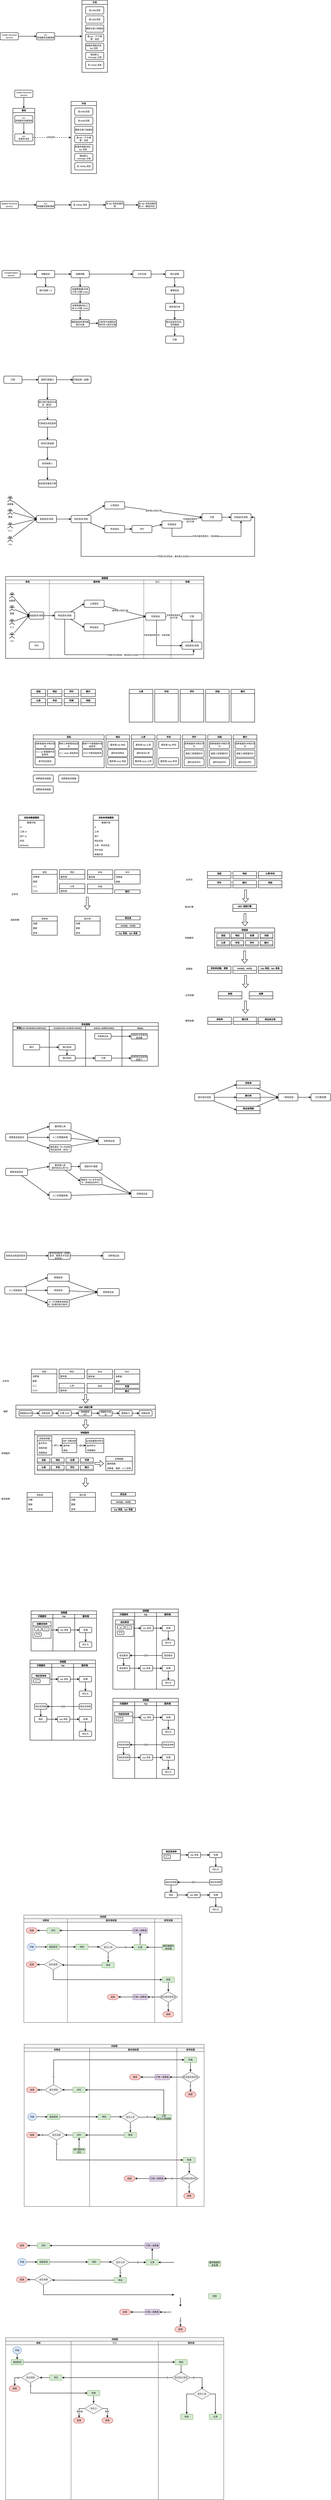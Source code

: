 <mxfile version="20.8.16" type="device"><diagram name="第 1 页" id="56xhc4WEbOPEXwDg5l1-"><mxGraphModel dx="1962" dy="1143" grid="1" gridSize="10" guides="1" tooltips="1" connect="1" arrows="1" fold="1" page="1" pageScale="1" pageWidth="4000" pageHeight="20000" math="0" shadow="0"><root><mxCell id="0"/><mxCell id="1" parent="0"/><mxCell id="9FpRnu2mHe4MxBOXGXm7-4" style="edgeStyle=orthogonalEdgeStyle;rounded=0;orthogonalLoop=1;jettySize=auto;html=1;entryX=0;entryY=0.5;entryDx=0;entryDy=0;strokeWidth=2;" parent="1" source="9FpRnu2mHe4MxBOXGXm7-1" target="9FpRnu2mHe4MxBOXGXm7-3" edge="1"><mxGeometry relative="1" as="geometry"/></mxCell><mxCell id="9FpRnu2mHe4MxBOXGXm7-1" value="create recourse service" style="rounded=1;whiteSpace=wrap;html=1;strokeWidth=2;" parent="1" vertex="1"><mxGeometry x="90" y="954" width="100" height="40" as="geometry"/></mxCell><mxCell id="9FpRnu2mHe4MxBOXGXm7-6" style="edgeStyle=orthogonalEdgeStyle;rounded=0;orthogonalLoop=1;jettySize=auto;html=1;entryX=0;entryY=0.5;entryDx=0;entryDy=0;strokeWidth=2;" parent="1" source="9FpRnu2mHe4MxBOXGXm7-3" target="9FpRnu2mHe4MxBOXGXm7-15" edge="1"><mxGeometry relative="1" as="geometry"><mxPoint x="519.22" y="973.888" as="targetPoint"/></mxGeometry></mxCell><mxCell id="9FpRnu2mHe4MxBOXGXm7-3" value="scc&lt;br&gt;领域服务创建落库" style="rounded=1;whiteSpace=wrap;html=1;strokeWidth=2;" parent="1" vertex="1"><mxGeometry x="290" y="954" width="100" height="40" as="geometry"/></mxCell><mxCell id="9FpRnu2mHe4MxBOXGXm7-15" value="并发" style="swimlane;whiteSpace=wrap;html=1;strokeWidth=2;" parent="1" vertex="1"><mxGeometry x="540" y="776" width="140" height="396" as="geometry"/></mxCell><mxCell id="9FpRnu2mHe4MxBOXGXm7-7" value="发notify消息" style="rounded=1;whiteSpace=wrap;html=1;strokeWidth=2;" parent="9FpRnu2mHe4MxBOXGXm7-15" vertex="1"><mxGeometry x="20" y="36" width="100" height="40" as="geometry"/></mxCell><mxCell id="9FpRnu2mHe4MxBOXGXm7-8" value="更新交易订单属性" style="rounded=1;whiteSpace=wrap;html=1;strokeWidth=2;" parent="9FpRnu2mHe4MxBOXGXm7-15" vertex="1"><mxGeometry x="20" y="136" width="100" height="40" as="geometry"/></mxCell><mxCell id="9FpRnu2mHe4MxBOXGXm7-9" value="发notify消息" style="rounded=1;whiteSpace=wrap;html=1;strokeWidth=2;" parent="9FpRnu2mHe4MxBOXGXm7-15" vertex="1"><mxGeometry x="20" y="86" width="100" height="40" as="geometry"/></mxCell><mxCell id="9FpRnu2mHe4MxBOXGXm7-10" value="推 tpn（千牛商家）消息" style="rounded=1;whiteSpace=wrap;html=1;strokeWidth=2;" parent="9FpRnu2mHe4MxBOXGXm7-15" vertex="1"><mxGeometry x="20" y="186" width="100" height="40" as="geometry"/></mxCell><mxCell id="9FpRnu2mHe4MxBOXGXm7-11" value="给服务商推消息，top 消息&lt;span style=&quot;white-space: pre;&quot;&gt;&#9;&lt;/span&gt;" style="rounded=1;whiteSpace=wrap;html=1;strokeWidth=2;" parent="9FpRnu2mHe4MxBOXGXm7-15" vertex="1"><mxGeometry x="20" y="236" width="100" height="40" as="geometry"/></mxCell><mxCell id="9FpRnu2mHe4MxBOXGXm7-12" value="增加默认 message 记录" style="rounded=1;whiteSpace=wrap;html=1;strokeWidth=2;" parent="9FpRnu2mHe4MxBOXGXm7-15" vertex="1"><mxGeometry x="20" y="286" width="100" height="40" as="geometry"/></mxCell><mxCell id="9FpRnu2mHe4MxBOXGXm7-13" value="发 metaq 消息" style="rounded=1;whiteSpace=wrap;html=1;strokeWidth=2;" parent="9FpRnu2mHe4MxBOXGXm7-15" vertex="1"><mxGeometry x="20" y="336" width="100" height="40" as="geometry"/></mxCell><mxCell id="9FpRnu2mHe4MxBOXGXm7-18" style="edgeStyle=orthogonalEdgeStyle;rounded=0;orthogonalLoop=1;jettySize=auto;html=1;entryX=0;entryY=0.5;entryDx=0;entryDy=0;strokeWidth=2;" parent="1" source="9FpRnu2mHe4MxBOXGXm7-16" target="9FpRnu2mHe4MxBOXGXm7-17" edge="1"><mxGeometry relative="1" as="geometry"/></mxCell><mxCell id="9FpRnu2mHe4MxBOXGXm7-16" value="update recourse service" style="rounded=1;whiteSpace=wrap;html=1;strokeWidth=2;" parent="1" vertex="1"><mxGeometry x="90" y="1880" width="100" height="40" as="geometry"/></mxCell><mxCell id="9FpRnu2mHe4MxBOXGXm7-20" style="edgeStyle=orthogonalEdgeStyle;rounded=0;orthogonalLoop=1;jettySize=auto;html=1;entryX=0;entryY=0.5;entryDx=0;entryDy=0;strokeWidth=2;" parent="1" source="9FpRnu2mHe4MxBOXGXm7-17" target="9FpRnu2mHe4MxBOXGXm7-19" edge="1"><mxGeometry relative="1" as="geometry"/></mxCell><mxCell id="9FpRnu2mHe4MxBOXGXm7-17" value="scc&lt;br&gt;领域服务更新落库" style="rounded=1;whiteSpace=wrap;html=1;strokeWidth=2;" parent="1" vertex="1"><mxGeometry x="290" y="1880" width="100" height="40" as="geometry"/></mxCell><mxCell id="9FpRnu2mHe4MxBOXGXm7-22" style="edgeStyle=orthogonalEdgeStyle;rounded=0;orthogonalLoop=1;jettySize=auto;html=1;entryX=0;entryY=0.5;entryDx=0;entryDy=0;strokeWidth=2;" parent="1" source="9FpRnu2mHe4MxBOXGXm7-19" target="9FpRnu2mHe4MxBOXGXm7-21" edge="1"><mxGeometry relative="1" as="geometry"/></mxCell><mxCell id="9FpRnu2mHe4MxBOXGXm7-19" value="发 metaq 消息" style="rounded=1;whiteSpace=wrap;html=1;strokeWidth=2;" parent="1" vertex="1"><mxGeometry x="480" y="1880" width="100" height="40" as="geometry"/></mxCell><mxCell id="9FpRnu2mHe4MxBOXGXm7-24" style="edgeStyle=orthogonalEdgeStyle;rounded=0;orthogonalLoop=1;jettySize=auto;html=1;entryX=0;entryY=0.5;entryDx=0;entryDy=0;strokeWidth=2;" parent="1" source="9FpRnu2mHe4MxBOXGXm7-21" target="9FpRnu2mHe4MxBOXGXm7-23" edge="1"><mxGeometry relative="1" as="geometry"/></mxCell><mxCell id="9FpRnu2mHe4MxBOXGXm7-21" value="发 top 消息给服务商" style="rounded=1;whiteSpace=wrap;html=1;strokeWidth=2;" parent="1" vertex="1"><mxGeometry x="670" y="1880" width="100" height="40" as="geometry"/></mxCell><mxCell id="9FpRnu2mHe4MxBOXGXm7-23" value="发 top 消息给服务商 v2（兼容历史）" style="rounded=1;whiteSpace=wrap;html=1;strokeWidth=2;" parent="1" vertex="1"><mxGeometry x="850" y="1880" width="100" height="40" as="geometry"/></mxCell><mxCell id="9FpRnu2mHe4MxBOXGXm7-31" style="edgeStyle=orthogonalEdgeStyle;rounded=0;orthogonalLoop=1;jettySize=auto;html=1;entryX=0.5;entryY=0;entryDx=0;entryDy=0;strokeWidth=2;" parent="1" source="9FpRnu2mHe4MxBOXGXm7-25" target="9FpRnu2mHe4MxBOXGXm7-30" edge="1"><mxGeometry relative="1" as="geometry"/></mxCell><mxCell id="9FpRnu2mHe4MxBOXGXm7-25" value="create recourse service" style="rounded=1;whiteSpace=wrap;html=1;strokeWidth=2;" parent="1" vertex="1"><mxGeometry x="170" y="1270" width="100" height="40" as="geometry"/></mxCell><mxCell id="9FpRnu2mHe4MxBOXGXm7-30" value="事务" style="swimlane;whiteSpace=wrap;html=1;strokeWidth=2;" parent="1" vertex="1"><mxGeometry x="160" y="1370" width="120" height="200" as="geometry"/></mxCell><mxCell id="9FpRnu2mHe4MxBOXGXm7-26" value="scc&lt;br&gt;领域服务创建落库" style="rounded=1;whiteSpace=wrap;html=1;strokeWidth=2;" parent="9FpRnu2mHe4MxBOXGXm7-30" vertex="1"><mxGeometry x="10" y="40" width="100" height="40" as="geometry"/></mxCell><mxCell id="9FpRnu2mHe4MxBOXGXm7-27" value="scc&lt;br&gt;发事务消息" style="rounded=1;whiteSpace=wrap;html=1;strokeWidth=2;" parent="9FpRnu2mHe4MxBOXGXm7-30" vertex="1"><mxGeometry x="10" y="140" width="100" height="40" as="geometry"/></mxCell><mxCell id="9FpRnu2mHe4MxBOXGXm7-29" style="edgeStyle=orthogonalEdgeStyle;rounded=0;orthogonalLoop=1;jettySize=auto;html=1;entryX=0.5;entryY=0;entryDx=0;entryDy=0;strokeWidth=2;" parent="9FpRnu2mHe4MxBOXGXm7-30" source="9FpRnu2mHe4MxBOXGXm7-26" target="9FpRnu2mHe4MxBOXGXm7-27" edge="1"><mxGeometry relative="1" as="geometry"/></mxCell><mxCell id="9FpRnu2mHe4MxBOXGXm7-32" value="并发" style="swimlane;whiteSpace=wrap;html=1;strokeWidth=2;" parent="1" vertex="1"><mxGeometry x="480" y="1332" width="140" height="396" as="geometry"/></mxCell><mxCell id="9FpRnu2mHe4MxBOXGXm7-33" value="发notify消息" style="rounded=1;whiteSpace=wrap;html=1;strokeWidth=2;" parent="9FpRnu2mHe4MxBOXGXm7-32" vertex="1"><mxGeometry x="20" y="36" width="100" height="40" as="geometry"/></mxCell><mxCell id="9FpRnu2mHe4MxBOXGXm7-34" value="更新交易订单属性" style="rounded=1;whiteSpace=wrap;html=1;strokeWidth=2;" parent="9FpRnu2mHe4MxBOXGXm7-32" vertex="1"><mxGeometry x="20" y="136" width="100" height="40" as="geometry"/></mxCell><mxCell id="9FpRnu2mHe4MxBOXGXm7-35" value="发notify消息" style="rounded=1;whiteSpace=wrap;html=1;strokeWidth=2;" parent="9FpRnu2mHe4MxBOXGXm7-32" vertex="1"><mxGeometry x="20" y="86" width="100" height="40" as="geometry"/></mxCell><mxCell id="9FpRnu2mHe4MxBOXGXm7-36" value="推 tpn（千牛商家）消息" style="rounded=1;whiteSpace=wrap;html=1;strokeWidth=2;" parent="9FpRnu2mHe4MxBOXGXm7-32" vertex="1"><mxGeometry x="20" y="186" width="100" height="40" as="geometry"/></mxCell><mxCell id="9FpRnu2mHe4MxBOXGXm7-37" value="给服务商推消息，top 消息&lt;span style=&quot;white-space: pre;&quot;&gt;&#9;&lt;/span&gt;" style="rounded=1;whiteSpace=wrap;html=1;strokeWidth=2;" parent="9FpRnu2mHe4MxBOXGXm7-32" vertex="1"><mxGeometry x="20" y="236" width="100" height="40" as="geometry"/></mxCell><mxCell id="9FpRnu2mHe4MxBOXGXm7-38" value="增加默认 message 记录" style="rounded=1;whiteSpace=wrap;html=1;strokeWidth=2;" parent="9FpRnu2mHe4MxBOXGXm7-32" vertex="1"><mxGeometry x="20" y="286" width="100" height="40" as="geometry"/></mxCell><mxCell id="9FpRnu2mHe4MxBOXGXm7-39" value="发 metaq 消息" style="rounded=1;whiteSpace=wrap;html=1;strokeWidth=2;" parent="9FpRnu2mHe4MxBOXGXm7-32" vertex="1"><mxGeometry x="20" y="336" width="100" height="40" as="geometry"/></mxCell><mxCell id="9FpRnu2mHe4MxBOXGXm7-40" style="edgeStyle=orthogonalEdgeStyle;rounded=0;orthogonalLoop=1;jettySize=auto;html=1;entryX=0;entryY=0.5;entryDx=0;entryDy=0;strokeWidth=2;dashed=1;" parent="1" source="9FpRnu2mHe4MxBOXGXm7-27" target="9FpRnu2mHe4MxBOXGXm7-32" edge="1"><mxGeometry relative="1" as="geometry"/></mxCell><mxCell id="9FpRnu2mHe4MxBOXGXm7-42" value="消息监听" style="edgeLabel;html=1;align=center;verticalAlign=middle;resizable=0;points=[];" parent="9FpRnu2mHe4MxBOXGXm7-40" vertex="1" connectable="0"><mxGeometry x="-0.062" y="2" relative="1" as="geometry"><mxPoint as="offset"/></mxGeometry></mxCell><mxCell id="9FpRnu2mHe4MxBOXGXm7-45" style="edgeStyle=orthogonalEdgeStyle;rounded=0;orthogonalLoop=1;jettySize=auto;html=1;entryX=0;entryY=0.5;entryDx=0;entryDy=0;strokeWidth=2;" parent="1" source="9FpRnu2mHe4MxBOXGXm7-43" target="9FpRnu2mHe4MxBOXGXm7-44" edge="1"><mxGeometry relative="1" as="geometry"/></mxCell><mxCell id="9FpRnu2mHe4MxBOXGXm7-43" value="compensation service" style="rounded=1;whiteSpace=wrap;html=1;strokeWidth=2;" parent="1" vertex="1"><mxGeometry x="100" y="2260" width="100" height="40" as="geometry"/></mxCell><mxCell id="9FpRnu2mHe4MxBOXGXm7-47" style="edgeStyle=orthogonalEdgeStyle;rounded=0;orthogonalLoop=1;jettySize=auto;html=1;entryX=0;entryY=0.5;entryDx=0;entryDy=0;strokeWidth=2;" parent="1" source="9FpRnu2mHe4MxBOXGXm7-44" target="9FpRnu2mHe4MxBOXGXm7-46" edge="1"><mxGeometry relative="1" as="geometry"/></mxCell><mxCell id="9FpRnu2mHe4MxBOXGXm7-49" style="edgeStyle=orthogonalEdgeStyle;rounded=0;orthogonalLoop=1;jettySize=auto;html=1;strokeWidth=2;" parent="1" source="9FpRnu2mHe4MxBOXGXm7-44" target="9FpRnu2mHe4MxBOXGXm7-48" edge="1"><mxGeometry relative="1" as="geometry"/></mxCell><mxCell id="9FpRnu2mHe4MxBOXGXm7-44" value="参数校验" style="rounded=1;whiteSpace=wrap;html=1;strokeWidth=2;" parent="1" vertex="1"><mxGeometry x="290" y="2260" width="100" height="40" as="geometry"/></mxCell><mxCell id="9FpRnu2mHe4MxBOXGXm7-51" style="edgeStyle=orthogonalEdgeStyle;rounded=0;orthogonalLoop=1;jettySize=auto;html=1;entryX=0.5;entryY=0;entryDx=0;entryDy=0;strokeWidth=2;" parent="1" source="9FpRnu2mHe4MxBOXGXm7-46" target="9FpRnu2mHe4MxBOXGXm7-50" edge="1"><mxGeometry relative="1" as="geometry"/></mxCell><mxCell id="9FpRnu2mHe4MxBOXGXm7-59" style="edgeStyle=orthogonalEdgeStyle;rounded=0;orthogonalLoop=1;jettySize=auto;html=1;entryX=0;entryY=0.5;entryDx=0;entryDy=0;strokeWidth=2;" parent="1" source="9FpRnu2mHe4MxBOXGXm7-46" target="9FpRnu2mHe4MxBOXGXm7-58" edge="1"><mxGeometry relative="1" as="geometry"/></mxCell><mxCell id="9FpRnu2mHe4MxBOXGXm7-46" value="构建参数" style="rounded=1;whiteSpace=wrap;html=1;strokeWidth=2;" parent="1" vertex="1"><mxGeometry x="480" y="2260" width="100" height="40" as="geometry"/></mxCell><mxCell id="9FpRnu2mHe4MxBOXGXm7-48" value="赔付金额 &amp;gt; 0" style="rounded=1;whiteSpace=wrap;html=1;strokeWidth=2;" parent="1" vertex="1"><mxGeometry x="290" y="2350" width="100" height="40" as="geometry"/></mxCell><mxCell id="9FpRnu2mHe4MxBOXGXm7-53" style="edgeStyle=orthogonalEdgeStyle;rounded=0;orthogonalLoop=1;jettySize=auto;html=1;entryX=0.5;entryY=0;entryDx=0;entryDy=0;strokeWidth=2;" parent="1" source="9FpRnu2mHe4MxBOXGXm7-50" target="9FpRnu2mHe4MxBOXGXm7-52" edge="1"><mxGeometry relative="1" as="geometry"/></mxCell><mxCell id="9FpRnu2mHe4MxBOXGXm7-50" value="构建幂等键(实物子单+问题 code)" style="rounded=1;whiteSpace=wrap;html=1;strokeWidth=2;" parent="1" vertex="1"><mxGeometry x="480" y="2350" width="100" height="40" as="geometry"/></mxCell><mxCell id="9FpRnu2mHe4MxBOXGXm7-55" style="edgeStyle=orthogonalEdgeStyle;rounded=0;orthogonalLoop=1;jettySize=auto;html=1;entryX=0.5;entryY=0;entryDx=0;entryDy=0;strokeWidth=2;" parent="1" source="9FpRnu2mHe4MxBOXGXm7-52" target="9FpRnu2mHe4MxBOXGXm7-54" edge="1"><mxGeometry relative="1" as="geometry"/></mxCell><mxCell id="9FpRnu2mHe4MxBOXGXm7-52" value="老幂等键校验(工单 id+问题 code)" style="rounded=1;whiteSpace=wrap;html=1;strokeWidth=2;" parent="1" vertex="1"><mxGeometry x="480" y="2440" width="100" height="40" as="geometry"/></mxCell><mxCell id="9FpRnu2mHe4MxBOXGXm7-57" style="edgeStyle=orthogonalEdgeStyle;rounded=0;orthogonalLoop=1;jettySize=auto;html=1;entryX=0;entryY=0.5;entryDx=0;entryDy=0;strokeWidth=2;" parent="1" source="9FpRnu2mHe4MxBOXGXm7-54" target="9FpRnu2mHe4MxBOXGXm7-56" edge="1"><mxGeometry relative="1" as="geometry"/></mxCell><mxCell id="9FpRnu2mHe4MxBOXGXm7-54" value="根据发起来源判断赔付对象" style="rounded=1;whiteSpace=wrap;html=1;strokeWidth=2;" parent="1" vertex="1"><mxGeometry x="480" y="2530" width="100" height="40" as="geometry"/></mxCell><mxCell id="9FpRnu2mHe4MxBOXGXm7-56" value="已修改为创建投诉单时传入赔付对象" style="rounded=1;whiteSpace=wrap;html=1;strokeWidth=2;" parent="1" vertex="1"><mxGeometry x="630" y="2530" width="100" height="40" as="geometry"/></mxCell><mxCell id="9FpRnu2mHe4MxBOXGXm7-61" style="edgeStyle=orthogonalEdgeStyle;rounded=0;orthogonalLoop=1;jettySize=auto;html=1;entryX=0;entryY=0.5;entryDx=0;entryDy=0;strokeWidth=2;" parent="1" source="9FpRnu2mHe4MxBOXGXm7-58" target="9FpRnu2mHe4MxBOXGXm7-60" edge="1"><mxGeometry relative="1" as="geometry"/></mxCell><mxCell id="9FpRnu2mHe4MxBOXGXm7-58" value="分布式锁" style="rounded=1;whiteSpace=wrap;html=1;strokeWidth=2;" parent="1" vertex="1"><mxGeometry x="820" y="2260" width="100" height="40" as="geometry"/></mxCell><mxCell id="9FpRnu2mHe4MxBOXGXm7-63" style="edgeStyle=orthogonalEdgeStyle;rounded=0;orthogonalLoop=1;jettySize=auto;html=1;entryX=0.5;entryY=0;entryDx=0;entryDy=0;strokeWidth=2;" parent="1" source="9FpRnu2mHe4MxBOXGXm7-60" target="9FpRnu2mHe4MxBOXGXm7-62" edge="1"><mxGeometry relative="1" as="geometry"/></mxCell><mxCell id="9FpRnu2mHe4MxBOXGXm7-60" value="赔付逻辑" style="rounded=1;whiteSpace=wrap;html=1;strokeWidth=2;" parent="1" vertex="1"><mxGeometry x="1000" y="2260" width="100" height="40" as="geometry"/></mxCell><mxCell id="9FpRnu2mHe4MxBOXGXm7-65" style="edgeStyle=orthogonalEdgeStyle;rounded=0;orthogonalLoop=1;jettySize=auto;html=1;entryX=0.5;entryY=0;entryDx=0;entryDy=0;strokeWidth=2;" parent="1" source="9FpRnu2mHe4MxBOXGXm7-62" target="9FpRnu2mHe4MxBOXGXm7-64" edge="1"><mxGeometry relative="1" as="geometry"/></mxCell><mxCell id="9FpRnu2mHe4MxBOXGXm7-62" value="幂等校验" style="rounded=1;whiteSpace=wrap;html=1;strokeWidth=2;" parent="1" vertex="1"><mxGeometry x="1000" y="2350" width="100" height="40" as="geometry"/></mxCell><mxCell id="9FpRnu2mHe4MxBOXGXm7-67" style="edgeStyle=orthogonalEdgeStyle;rounded=0;orthogonalLoop=1;jettySize=auto;html=1;entryX=0.5;entryY=0;entryDx=0;entryDy=0;strokeWidth=2;" parent="1" source="9FpRnu2mHe4MxBOXGXm7-64" target="9FpRnu2mHe4MxBOXGXm7-66" edge="1"><mxGeometry relative="1" as="geometry"/></mxCell><mxCell id="9FpRnu2mHe4MxBOXGXm7-64" value="保存赔付单" style="rounded=1;whiteSpace=wrap;html=1;strokeWidth=2;" parent="1" vertex="1"><mxGeometry x="1000" y="2440" width="100" height="40" as="geometry"/></mxCell><mxCell id="9FpRnu2mHe4MxBOXGXm7-69" style="edgeStyle=orthogonalEdgeStyle;rounded=0;orthogonalLoop=1;jettySize=auto;html=1;entryX=0.5;entryY=0;entryDx=0;entryDy=0;strokeWidth=2;" parent="1" source="9FpRnu2mHe4MxBOXGXm7-66" target="9FpRnu2mHe4MxBOXGXm7-68" edge="1"><mxGeometry relative="1" as="geometry"/></mxCell><mxCell id="9FpRnu2mHe4MxBOXGXm7-66" value="保证金是否充足，否则报错" style="rounded=1;whiteSpace=wrap;html=1;strokeWidth=2;" parent="1" vertex="1"><mxGeometry x="1000" y="2530" width="100" height="40" as="geometry"/></mxCell><mxCell id="9FpRnu2mHe4MxBOXGXm7-68" value="打款" style="rounded=1;whiteSpace=wrap;html=1;strokeWidth=2;" parent="1" vertex="1"><mxGeometry x="1000" y="2620" width="100" height="40" as="geometry"/></mxCell><mxCell id="9FpRnu2mHe4MxBOXGXm7-72" style="edgeStyle=orthogonalEdgeStyle;rounded=0;orthogonalLoop=1;jettySize=auto;html=1;entryX=0;entryY=0.5;entryDx=0;entryDy=0;strokeWidth=2;" parent="1" source="9FpRnu2mHe4MxBOXGXm7-70" target="9FpRnu2mHe4MxBOXGXm7-71" edge="1"><mxGeometry relative="1" as="geometry"/></mxCell><mxCell id="9FpRnu2mHe4MxBOXGXm7-70" value="打款" style="rounded=1;whiteSpace=wrap;html=1;strokeWidth=2;" parent="1" vertex="1"><mxGeometry x="110" y="2840" width="100" height="40" as="geometry"/></mxCell><mxCell id="9FpRnu2mHe4MxBOXGXm7-74" style="edgeStyle=orthogonalEdgeStyle;rounded=0;orthogonalLoop=1;jettySize=auto;html=1;entryX=0;entryY=0.5;entryDx=0;entryDy=0;strokeWidth=2;" parent="1" source="9FpRnu2mHe4MxBOXGXm7-71" target="9FpRnu2mHe4MxBOXGXm7-73" edge="1"><mxGeometry relative="1" as="geometry"/></mxCell><mxCell id="9FpRnu2mHe4MxBOXGXm7-76" style="edgeStyle=orthogonalEdgeStyle;rounded=0;orthogonalLoop=1;jettySize=auto;html=1;entryX=0.5;entryY=0;entryDx=0;entryDy=0;strokeWidth=2;" parent="1" source="9FpRnu2mHe4MxBOXGXm7-71" target="9FpRnu2mHe4MxBOXGXm7-75" edge="1"><mxGeometry relative="1" as="geometry"/></mxCell><mxCell id="9FpRnu2mHe4MxBOXGXm7-71" value="调用打款接口" style="rounded=1;whiteSpace=wrap;html=1;strokeWidth=2;" parent="1" vertex="1"><mxGeometry x="300" y="2840" width="100" height="40" as="geometry"/></mxCell><mxCell id="9FpRnu2mHe4MxBOXGXm7-73" value="打款结束（结算）" style="rounded=1;whiteSpace=wrap;html=1;strokeWidth=2;" parent="1" vertex="1"><mxGeometry x="490" y="2840" width="100" height="40" as="geometry"/></mxCell><mxCell id="9FpRnu2mHe4MxBOXGXm7-78" style="edgeStyle=orthogonalEdgeStyle;rounded=0;orthogonalLoop=1;jettySize=auto;html=1;entryX=0.5;entryY=0;entryDx=0;entryDy=0;strokeWidth=2;dashed=1;" parent="1" source="9FpRnu2mHe4MxBOXGXm7-75" target="9FpRnu2mHe4MxBOXGXm7-77" edge="1"><mxGeometry relative="1" as="geometry"/></mxCell><mxCell id="9FpRnu2mHe4MxBOXGXm7-75" value="赔付单打款成功消息（家装）" style="rounded=1;whiteSpace=wrap;html=1;strokeWidth=2;" parent="1" vertex="1"><mxGeometry x="300" y="2970" width="100" height="40" as="geometry"/></mxCell><mxCell id="9FpRnu2mHe4MxBOXGXm7-80" style="edgeStyle=orthogonalEdgeStyle;rounded=0;orthogonalLoop=1;jettySize=auto;html=1;entryX=0.5;entryY=0;entryDx=0;entryDy=0;strokeWidth=2;" parent="1" source="9FpRnu2mHe4MxBOXGXm7-77" target="9FpRnu2mHe4MxBOXGXm7-79" edge="1"><mxGeometry relative="1" as="geometry"/></mxCell><mxCell id="9FpRnu2mHe4MxBOXGXm7-77" value="打款成功消息监听" style="rounded=1;whiteSpace=wrap;html=1;strokeWidth=2;" parent="1" vertex="1"><mxGeometry x="300" y="3080" width="100" height="40" as="geometry"/></mxCell><mxCell id="9FpRnu2mHe4MxBOXGXm7-82" style="edgeStyle=orthogonalEdgeStyle;rounded=0;orthogonalLoop=1;jettySize=auto;html=1;entryX=0.5;entryY=0;entryDx=0;entryDy=0;strokeWidth=2;" parent="1" source="9FpRnu2mHe4MxBOXGXm7-79" target="9FpRnu2mHe4MxBOXGXm7-81" edge="1"><mxGeometry relative="1" as="geometry"/></mxCell><mxCell id="9FpRnu2mHe4MxBOXGXm7-79" value="校验打款金额" style="rounded=1;whiteSpace=wrap;html=1;strokeWidth=2;" parent="1" vertex="1"><mxGeometry x="300" y="3190" width="100" height="40" as="geometry"/></mxCell><mxCell id="9FpRnu2mHe4MxBOXGXm7-84" style="edgeStyle=orthogonalEdgeStyle;rounded=0;orthogonalLoop=1;jettySize=auto;html=1;entryX=0.5;entryY=0;entryDx=0;entryDy=0;strokeWidth=2;" parent="1" source="9FpRnu2mHe4MxBOXGXm7-81" target="9FpRnu2mHe4MxBOXGXm7-83" edge="1"><mxGeometry relative="1" as="geometry"/></mxCell><mxCell id="9FpRnu2mHe4MxBOXGXm7-81" value="校验收款人" style="rounded=1;whiteSpace=wrap;html=1;strokeWidth=2;" parent="1" vertex="1"><mxGeometry x="300" y="3300" width="100" height="40" as="geometry"/></mxCell><mxCell id="9FpRnu2mHe4MxBOXGXm7-83" value="校验是否重复打款" style="rounded=1;whiteSpace=wrap;html=1;strokeWidth=2;" parent="1" vertex="1"><mxGeometry x="300" y="3410" width="100" height="40" as="geometry"/></mxCell><mxCell id="9FpRnu2mHe4MxBOXGXm7-91" value="" style="endArrow=none;html=1;rounded=0;strokeWidth=2;" parent="1" edge="1"><mxGeometry width="50" height="50" relative="1" as="geometry"><mxPoint x="272" y="5010" as="sourcePoint"/><mxPoint x="1502" y="5010" as="targetPoint"/></mxGeometry></mxCell><mxCell id="9FpRnu2mHe4MxBOXGXm7-96" value="发起" style="swimlane;whiteSpace=wrap;html=1;strokeWidth=2;" parent="1" vertex="1"><mxGeometry x="272" y="4810" width="390" height="180" as="geometry"/></mxCell><mxCell id="9FpRnu2mHe4MxBOXGXm7-85" value="消费者服务详情页投诉" style="rounded=1;whiteSpace=wrap;html=1;strokeWidth=2;" parent="9FpRnu2mHe4MxBOXGXm7-96" vertex="1"><mxGeometry x="10" y="35" width="110" height="40" as="geometry"/></mxCell><mxCell id="9FpRnu2mHe4MxBOXGXm7-86" value="商家工单管理发起投诉" style="rounded=1;whiteSpace=wrap;html=1;strokeWidth=2;" parent="9FpRnu2mHe4MxBOXGXm7-96" vertex="1"><mxGeometry x="140" y="35" width="110" height="40" as="geometry"/></mxCell><mxCell id="9FpRnu2mHe4MxBOXGXm7-87" value="商家千牛客服插件发起投诉" style="rounded=1;whiteSpace=wrap;html=1;strokeWidth=2;" parent="9FpRnu2mHe4MxBOXGXm7-96" vertex="1"><mxGeometry x="270" y="35" width="110" height="40" as="geometry"/></mxCell><mxCell id="9FpRnu2mHe4MxBOXGXm7-88" value="小二 xp 客服插件发起投诉" style="rounded=1;whiteSpace=wrap;html=1;strokeWidth=2;" parent="9FpRnu2mHe4MxBOXGXm7-96" vertex="1"><mxGeometry x="10" y="80" width="110" height="40" as="geometry"/></mxCell><mxCell id="9FpRnu2mHe4MxBOXGXm7-89" value="小二 ascp 发起投诉" style="rounded=1;whiteSpace=wrap;html=1;strokeWidth=2;" parent="9FpRnu2mHe4MxBOXGXm7-96" vertex="1"><mxGeometry x="140" y="80" width="110" height="40" as="geometry"/></mxCell><mxCell id="9FpRnu2mHe4MxBOXGXm7-90" value="CCO 代客发起投诉" style="rounded=1;whiteSpace=wrap;html=1;strokeWidth=2;" parent="9FpRnu2mHe4MxBOXGXm7-96" vertex="1"><mxGeometry x="270" y="80" width="110" height="40" as="geometry"/></mxCell><mxCell id="9FpRnu2mHe4MxBOXGXm7-100" value="差评自动投诉" style="rounded=1;whiteSpace=wrap;html=1;strokeWidth=2;" parent="9FpRnu2mHe4MxBOXGXm7-96" vertex="1"><mxGeometry x="10" y="125" width="110" height="40" as="geometry"/></mxCell><mxCell id="9FpRnu2mHe4MxBOXGXm7-97" value="响应" style="swimlane;whiteSpace=wrap;html=1;strokeWidth=2;" parent="1" vertex="1"><mxGeometry x="672" y="4810" width="130" height="180" as="geometry"/></mxCell><mxCell id="9FpRnu2mHe4MxBOXGXm7-98" value="服务商 top 响应" style="rounded=1;whiteSpace=wrap;html=1;strokeWidth=2;" parent="9FpRnu2mHe4MxBOXGXm7-97" vertex="1"><mxGeometry x="10" y="35" width="110" height="40" as="geometry"/></mxCell><mxCell id="9FpRnu2mHe4MxBOXGXm7-99" value="服务商 ascp 响应" style="rounded=1;whiteSpace=wrap;html=1;strokeWidth=2;" parent="9FpRnu2mHe4MxBOXGXm7-97" vertex="1"><mxGeometry x="10" y="125" width="110" height="40" as="geometry"/></mxCell><mxCell id="9FpRnu2mHe4MxBOXGXm7-101" value="超时自动响应" style="rounded=1;whiteSpace=wrap;html=1;strokeWidth=2;" parent="9FpRnu2mHe4MxBOXGXm7-97" vertex="1"><mxGeometry x="10" y="80" width="110" height="40" as="geometry"/></mxCell><mxCell id="9FpRnu2mHe4MxBOXGXm7-102" value="认责" style="swimlane;whiteSpace=wrap;html=1;strokeWidth=2;" parent="1" vertex="1"><mxGeometry x="812" y="4810" width="130" height="180" as="geometry"/></mxCell><mxCell id="9FpRnu2mHe4MxBOXGXm7-103" value="服务商 top 认责" style="rounded=1;whiteSpace=wrap;html=1;strokeWidth=2;" parent="9FpRnu2mHe4MxBOXGXm7-102" vertex="1"><mxGeometry x="10" y="35" width="110" height="40" as="geometry"/></mxCell><mxCell id="9FpRnu2mHe4MxBOXGXm7-104" value="服务商 ascp 认责" style="rounded=1;whiteSpace=wrap;html=1;strokeWidth=2;" parent="9FpRnu2mHe4MxBOXGXm7-102" vertex="1"><mxGeometry x="10" y="125" width="110" height="40" as="geometry"/></mxCell><mxCell id="9FpRnu2mHe4MxBOXGXm7-105" value="超时自动认责" style="rounded=1;whiteSpace=wrap;html=1;strokeWidth=2;" parent="9FpRnu2mHe4MxBOXGXm7-102" vertex="1"><mxGeometry x="10" y="80" width="110" height="40" as="geometry"/></mxCell><mxCell id="9FpRnu2mHe4MxBOXGXm7-106" value="申诉" style="swimlane;whiteSpace=wrap;html=1;strokeWidth=2;" parent="1" vertex="1"><mxGeometry x="952" y="4810" width="130" height="180" as="geometry"/></mxCell><mxCell id="9FpRnu2mHe4MxBOXGXm7-107" value="服务商 top 申诉" style="rounded=1;whiteSpace=wrap;html=1;strokeWidth=2;" parent="9FpRnu2mHe4MxBOXGXm7-106" vertex="1"><mxGeometry x="10" y="35" width="110" height="40" as="geometry"/></mxCell><mxCell id="9FpRnu2mHe4MxBOXGXm7-108" value="服务商 ascp 申诉" style="rounded=1;whiteSpace=wrap;html=1;strokeWidth=2;" parent="9FpRnu2mHe4MxBOXGXm7-106" vertex="1"><mxGeometry x="10" y="125" width="110" height="40" as="geometry"/></mxCell><mxCell id="9FpRnu2mHe4MxBOXGXm7-110" value="评价" style="swimlane;whiteSpace=wrap;html=1;strokeWidth=2;" parent="1" vertex="1"><mxGeometry x="1092" y="4810" width="130" height="180" as="geometry"/></mxCell><mxCell id="9FpRnu2mHe4MxBOXGXm7-111" value="消费者服务详情页评价" style="rounded=1;whiteSpace=wrap;html=1;strokeWidth=2;" parent="9FpRnu2mHe4MxBOXGXm7-110" vertex="1"><mxGeometry x="10" y="35" width="110" height="40" as="geometry"/></mxCell><mxCell id="9FpRnu2mHe4MxBOXGXm7-112" value="商家工单管理评价" style="rounded=1;whiteSpace=wrap;html=1;strokeWidth=2;" parent="9FpRnu2mHe4MxBOXGXm7-110" vertex="1"><mxGeometry x="10" y="83" width="110" height="40" as="geometry"/></mxCell><mxCell id="9FpRnu2mHe4MxBOXGXm7-113" value="超时自动评价" style="rounded=1;whiteSpace=wrap;html=1;strokeWidth=2;" parent="9FpRnu2mHe4MxBOXGXm7-110" vertex="1"><mxGeometry x="10" y="130" width="110" height="40" as="geometry"/></mxCell><mxCell id="9FpRnu2mHe4MxBOXGXm7-114" value="完结" style="swimlane;whiteSpace=wrap;html=1;strokeWidth=2;" parent="1" vertex="1"><mxGeometry x="1232" y="4810" width="130" height="180" as="geometry"/></mxCell><mxCell id="9FpRnu2mHe4MxBOXGXm7-115" value="消费者服务详情页评价" style="rounded=1;whiteSpace=wrap;html=1;strokeWidth=2;" parent="9FpRnu2mHe4MxBOXGXm7-114" vertex="1"><mxGeometry x="10" y="35" width="110" height="40" as="geometry"/></mxCell><mxCell id="9FpRnu2mHe4MxBOXGXm7-116" value="商家工单管理评价" style="rounded=1;whiteSpace=wrap;html=1;strokeWidth=2;" parent="9FpRnu2mHe4MxBOXGXm7-114" vertex="1"><mxGeometry x="10" y="83" width="110" height="40" as="geometry"/></mxCell><mxCell id="9FpRnu2mHe4MxBOXGXm7-117" value="超时自动评价" style="rounded=1;whiteSpace=wrap;html=1;strokeWidth=2;" parent="9FpRnu2mHe4MxBOXGXm7-114" vertex="1"><mxGeometry x="10" y="130" width="110" height="40" as="geometry"/></mxCell><mxCell id="9FpRnu2mHe4MxBOXGXm7-118" value="赔付" style="swimlane;whiteSpace=wrap;html=1;strokeWidth=2;" parent="1" vertex="1"><mxGeometry x="1372" y="4810" width="130" height="180" as="geometry"/></mxCell><mxCell id="9FpRnu2mHe4MxBOXGXm7-119" value="消费者服务详情页评价" style="rounded=1;whiteSpace=wrap;html=1;strokeWidth=2;" parent="9FpRnu2mHe4MxBOXGXm7-118" vertex="1"><mxGeometry x="10" y="35" width="110" height="40" as="geometry"/></mxCell><mxCell id="9FpRnu2mHe4MxBOXGXm7-120" value="商家工单管理评价" style="rounded=1;whiteSpace=wrap;html=1;strokeWidth=2;" parent="9FpRnu2mHe4MxBOXGXm7-118" vertex="1"><mxGeometry x="10" y="83" width="110" height="40" as="geometry"/></mxCell><mxCell id="9FpRnu2mHe4MxBOXGXm7-121" value="超时自动评价" style="rounded=1;whiteSpace=wrap;html=1;strokeWidth=2;" parent="9FpRnu2mHe4MxBOXGXm7-118" vertex="1"><mxGeometry x="10" y="130" width="110" height="40" as="geometry"/></mxCell><mxCell id="9FpRnu2mHe4MxBOXGXm7-124" value="消费者投诉链路" style="rounded=1;whiteSpace=wrap;html=1;strokeWidth=2;" parent="1" vertex="1"><mxGeometry x="272" y="5030" width="110" height="40" as="geometry"/></mxCell><mxCell id="9FpRnu2mHe4MxBOXGXm7-125" value="消费者求助链路" style="rounded=1;whiteSpace=wrap;html=1;strokeWidth=2;" parent="1" vertex="1"><mxGeometry x="272" y="5090" width="110" height="40" as="geometry"/></mxCell><mxCell id="9FpRnu2mHe4MxBOXGXm7-126" value="消费者投诉链路" style="rounded=1;whiteSpace=wrap;html=1;strokeWidth=2;" parent="1" vertex="1"><mxGeometry x="412" y="5030" width="110" height="40" as="geometry"/></mxCell><mxCell id="9FpRnu2mHe4MxBOXGXm7-143" value="求助单数据模型" style="swimlane;fontStyle=1;align=center;verticalAlign=middle;childLayout=stackLayout;horizontal=1;startSize=29;horizontalStack=0;resizeParent=1;resizeParentMax=0;resizeLast=0;collapsible=0;marginBottom=0;html=1;strokeWidth=2;" parent="1" vertex="1"><mxGeometry x="192" y="5250" width="140" height="179" as="geometry"/></mxCell><mxCell id="9FpRnu2mHe4MxBOXGXm7-144" value="数据字段" style="text;html=1;strokeColor=none;fillColor=none;align=center;verticalAlign=middle;spacingLeft=4;spacingRight=4;overflow=hidden;rotatable=0;points=[[0,0.5],[1,0.5]];portConstraint=eastwest;" parent="9FpRnu2mHe4MxBOXGXm7-143" vertex="1"><mxGeometry y="29" width="140" height="25" as="geometry"/></mxCell><mxCell id="9FpRnu2mHe4MxBOXGXm7-145" value="id" style="text;html=1;strokeColor=none;fillColor=none;align=left;verticalAlign=middle;spacingLeft=4;spacingRight=4;overflow=hidden;rotatable=0;points=[[0,0.5],[1,0.5]];portConstraint=eastwest;" parent="9FpRnu2mHe4MxBOXGXm7-143" vertex="1"><mxGeometry y="54" width="140" height="25" as="geometry"/></mxCell><mxCell id="9FpRnu2mHe4MxBOXGXm7-150" value="工单 id" style="text;html=1;strokeColor=none;fillColor=none;align=left;verticalAlign=middle;spacingLeft=4;spacingRight=4;overflow=hidden;rotatable=0;points=[[0,0.5],[1,0.5]];portConstraint=eastwest;" parent="9FpRnu2mHe4MxBOXGXm7-143" vertex="1"><mxGeometry y="79" width="140" height="25" as="geometry"/></mxCell><mxCell id="9FpRnu2mHe4MxBOXGXm7-149" value="用户 id" style="text;html=1;strokeColor=none;fillColor=none;align=left;verticalAlign=middle;spacingLeft=4;spacingRight=4;overflow=hidden;rotatable=0;points=[[0,0.5],[1,0.5]];portConstraint=eastwest;" parent="9FpRnu2mHe4MxBOXGXm7-143" vertex="1"><mxGeometry y="104" width="140" height="25" as="geometry"/></mxCell><mxCell id="9FpRnu2mHe4MxBOXGXm7-148" value="状态&amp;nbsp;" style="text;html=1;strokeColor=none;fillColor=none;align=left;verticalAlign=middle;spacingLeft=4;spacingRight=4;overflow=hidden;rotatable=0;points=[[0,0.5],[1,0.5]];portConstraint=eastwest;" parent="9FpRnu2mHe4MxBOXGXm7-143" vertex="1"><mxGeometry y="129" width="140" height="25" as="geometry"/></mxCell><mxCell id="9FpRnu2mHe4MxBOXGXm7-147" value="attributes" style="text;html=1;strokeColor=none;fillColor=none;align=left;verticalAlign=middle;spacingLeft=4;spacingRight=4;overflow=hidden;rotatable=0;points=[[0,0.5],[1,0.5]];portConstraint=eastwest;" parent="9FpRnu2mHe4MxBOXGXm7-143" vertex="1"><mxGeometry y="154" width="140" height="25" as="geometry"/></mxCell><mxCell id="9FpRnu2mHe4MxBOXGXm7-151" value="求助单领域模型" style="swimlane;fontStyle=1;align=center;verticalAlign=middle;childLayout=stackLayout;horizontal=1;startSize=29;horizontalStack=0;resizeParent=1;resizeParentMax=0;resizeLast=0;collapsible=0;marginBottom=0;html=1;strokeWidth=2;" parent="1" vertex="1"><mxGeometry x="602" y="5250" width="140" height="229" as="geometry"/></mxCell><mxCell id="9FpRnu2mHe4MxBOXGXm7-152" value="数据字段" style="text;html=1;strokeColor=none;fillColor=none;align=center;verticalAlign=middle;spacingLeft=4;spacingRight=4;overflow=hidden;rotatable=0;points=[[0,0.5],[1,0.5]];portConstraint=eastwest;" parent="9FpRnu2mHe4MxBOXGXm7-151" vertex="1"><mxGeometry y="29" width="140" height="25" as="geometry"/></mxCell><mxCell id="9FpRnu2mHe4MxBOXGXm7-153" value="id" style="text;html=1;strokeColor=none;fillColor=none;align=left;verticalAlign=middle;spacingLeft=4;spacingRight=4;overflow=hidden;rotatable=0;points=[[0,0.5],[1,0.5]];portConstraint=eastwest;" parent="9FpRnu2mHe4MxBOXGXm7-151" vertex="1"><mxGeometry y="54" width="140" height="25" as="geometry"/></mxCell><mxCell id="9FpRnu2mHe4MxBOXGXm7-154" value="工单&amp;nbsp;" style="text;html=1;strokeColor=none;fillColor=none;align=left;verticalAlign=middle;spacingLeft=4;spacingRight=4;overflow=hidden;rotatable=0;points=[[0,0.5],[1,0.5]];portConstraint=eastwest;" parent="9FpRnu2mHe4MxBOXGXm7-151" vertex="1"><mxGeometry y="79" width="140" height="25" as="geometry"/></mxCell><mxCell id="9FpRnu2mHe4MxBOXGXm7-155" value="用户" style="text;html=1;strokeColor=none;fillColor=none;align=left;verticalAlign=middle;spacingLeft=4;spacingRight=4;overflow=hidden;rotatable=0;points=[[0,0.5],[1,0.5]];portConstraint=eastwest;" parent="9FpRnu2mHe4MxBOXGXm7-151" vertex="1"><mxGeometry y="104" width="140" height="25" as="geometry"/></mxCell><mxCell id="9FpRnu2mHe4MxBOXGXm7-160" value="响应状态" style="text;html=1;strokeColor=none;fillColor=none;align=left;verticalAlign=middle;spacingLeft=4;spacingRight=4;overflow=hidden;rotatable=0;points=[[0,0.5],[1,0.5]];portConstraint=eastwest;" parent="9FpRnu2mHe4MxBOXGXm7-151" vertex="1"><mxGeometry y="129" width="140" height="25" as="geometry"/></mxCell><mxCell id="9FpRnu2mHe4MxBOXGXm7-159" value="认责、申诉状态" style="text;html=1;strokeColor=none;fillColor=none;align=left;verticalAlign=middle;spacingLeft=4;spacingRight=4;overflow=hidden;rotatable=0;points=[[0,0.5],[1,0.5]];portConstraint=eastwest;" parent="9FpRnu2mHe4MxBOXGXm7-151" vertex="1"><mxGeometry y="154" width="140" height="25" as="geometry"/></mxCell><mxCell id="9FpRnu2mHe4MxBOXGXm7-158" value="评价状态" style="text;html=1;strokeColor=none;fillColor=none;align=left;verticalAlign=middle;spacingLeft=4;spacingRight=4;overflow=hidden;rotatable=0;points=[[0,0.5],[1,0.5]];portConstraint=eastwest;" parent="9FpRnu2mHe4MxBOXGXm7-151" vertex="1"><mxGeometry y="179" width="140" height="25" as="geometry"/></mxCell><mxCell id="9FpRnu2mHe4MxBOXGXm7-156" value="单据状态&amp;nbsp;" style="text;html=1;strokeColor=none;fillColor=none;align=left;verticalAlign=middle;spacingLeft=4;spacingRight=4;overflow=hidden;rotatable=0;points=[[0,0.5],[1,0.5]];portConstraint=eastwest;" parent="9FpRnu2mHe4MxBOXGXm7-151" vertex="1"><mxGeometry y="204" width="140" height="25" as="geometry"/></mxCell><mxCell id="9FpRnu2mHe4MxBOXGXm7-186" style="edgeStyle=none;rounded=0;orthogonalLoop=1;jettySize=auto;html=1;entryX=0;entryY=0.5;entryDx=0;entryDy=0;strokeWidth=2;" parent="1" source="9FpRnu2mHe4MxBOXGXm7-161" target="9FpRnu2mHe4MxBOXGXm7-180" edge="1"><mxGeometry relative="1" as="geometry"/></mxCell><mxCell id="9FpRnu2mHe4MxBOXGXm7-161" value="发起投诉/求助" style="rounded=1;whiteSpace=wrap;html=1;strokeWidth=2;" parent="1" vertex="1"><mxGeometry x="290" y="3605" width="110" height="40" as="geometry"/></mxCell><mxCell id="9FpRnu2mHe4MxBOXGXm7-174" style="rounded=0;orthogonalLoop=1;jettySize=auto;html=1;entryX=0;entryY=0.5;entryDx=0;entryDy=0;strokeWidth=2;" parent="1" source="9FpRnu2mHe4MxBOXGXm7-163" target="9FpRnu2mHe4MxBOXGXm7-161" edge="1"><mxGeometry relative="1" as="geometry"/></mxCell><mxCell id="9FpRnu2mHe4MxBOXGXm7-163" value="消费者" style="shape=umlActor;verticalLabelPosition=bottom;verticalAlign=top;html=1;outlineConnect=0;strokeWidth=2;" parent="1" vertex="1"><mxGeometry x="130" y="3500" width="30" height="30" as="geometry"/></mxCell><mxCell id="9FpRnu2mHe4MxBOXGXm7-175" style="edgeStyle=none;rounded=0;orthogonalLoop=1;jettySize=auto;html=1;entryX=0;entryY=0.5;entryDx=0;entryDy=0;strokeWidth=2;" parent="1" source="9FpRnu2mHe4MxBOXGXm7-169" target="9FpRnu2mHe4MxBOXGXm7-161" edge="1"><mxGeometry relative="1" as="geometry"/></mxCell><mxCell id="9FpRnu2mHe4MxBOXGXm7-169" value="商家" style="shape=umlActor;verticalLabelPosition=bottom;verticalAlign=top;html=1;outlineConnect=0;strokeWidth=2;" parent="1" vertex="1"><mxGeometry x="130" y="3570" width="30" height="30" as="geometry"/></mxCell><mxCell id="9FpRnu2mHe4MxBOXGXm7-177" style="edgeStyle=none;rounded=0;orthogonalLoop=1;jettySize=auto;html=1;entryX=0;entryY=0.5;entryDx=0;entryDy=0;strokeWidth=2;" parent="1" source="9FpRnu2mHe4MxBOXGXm7-170" target="9FpRnu2mHe4MxBOXGXm7-161" edge="1"><mxGeometry relative="1" as="geometry"/></mxCell><mxCell id="9FpRnu2mHe4MxBOXGXm7-170" value="小二" style="shape=umlActor;verticalLabelPosition=bottom;verticalAlign=top;html=1;outlineConnect=0;strokeWidth=2;" parent="1" vertex="1"><mxGeometry x="130" y="3645" width="30" height="30" as="geometry"/></mxCell><mxCell id="9FpRnu2mHe4MxBOXGXm7-178" style="edgeStyle=none;rounded=0;orthogonalLoop=1;jettySize=auto;html=1;entryX=0;entryY=0.5;entryDx=0;entryDy=0;strokeWidth=2;" parent="1" source="9FpRnu2mHe4MxBOXGXm7-171" target="9FpRnu2mHe4MxBOXGXm7-161" edge="1"><mxGeometry relative="1" as="geometry"/></mxCell><mxCell id="9FpRnu2mHe4MxBOXGXm7-171" value="cco" style="shape=umlActor;verticalLabelPosition=bottom;verticalAlign=top;html=1;outlineConnect=0;strokeWidth=2;" parent="1" vertex="1"><mxGeometry x="130" y="3720" width="30" height="30" as="geometry"/></mxCell><mxCell id="9FpRnu2mHe4MxBOXGXm7-187" style="edgeStyle=none;rounded=0;orthogonalLoop=1;jettySize=auto;html=1;entryX=0;entryY=0.5;entryDx=0;entryDy=0;strokeWidth=2;" parent="1" source="9FpRnu2mHe4MxBOXGXm7-180" target="9FpRnu2mHe4MxBOXGXm7-181" edge="1"><mxGeometry relative="1" as="geometry"/></mxCell><mxCell id="9FpRnu2mHe4MxBOXGXm7-188" style="edgeStyle=none;rounded=0;orthogonalLoop=1;jettySize=auto;html=1;entryX=0;entryY=0.5;entryDx=0;entryDy=0;strokeWidth=2;" parent="1" source="9FpRnu2mHe4MxBOXGXm7-180" target="9FpRnu2mHe4MxBOXGXm7-182" edge="1"><mxGeometry relative="1" as="geometry"/></mxCell><mxCell id="KURZm3-LNVINh2tH5QI3-5" value="不带赔付的求助单，服务商主动完结" style="edgeStyle=orthogonalEdgeStyle;rounded=0;orthogonalLoop=1;jettySize=auto;html=1;entryX=1;entryY=0.5;entryDx=0;entryDy=0;strokeWidth=2;" parent="1" source="9FpRnu2mHe4MxBOXGXm7-180" target="9FpRnu2mHe4MxBOXGXm7-185" edge="1"><mxGeometry relative="1" as="geometry"><Array as="points"><mxPoint x="535" y="3830"/><mxPoint x="1490" y="3830"/><mxPoint x="1490" y="3615"/></Array></mxGeometry></mxCell><mxCell id="9FpRnu2mHe4MxBOXGXm7-180" value="响应投诉/求助" style="rounded=1;whiteSpace=wrap;html=1;strokeWidth=2;" parent="1" vertex="1"><mxGeometry x="480" y="3605" width="110" height="40" as="geometry"/></mxCell><mxCell id="9FpRnu2mHe4MxBOXGXm7-192" style="edgeStyle=none;rounded=0;orthogonalLoop=1;jettySize=auto;html=1;entryX=0;entryY=0.5;entryDx=0;entryDy=0;strokeWidth=2;" parent="1" source="9FpRnu2mHe4MxBOXGXm7-181" target="9FpRnu2mHe4MxBOXGXm7-184" edge="1"><mxGeometry relative="1" as="geometry"/></mxCell><mxCell id="9FpRnu2mHe4MxBOXGXm7-203" value="服务商认责后打款" style="edgeLabel;html=1;align=center;verticalAlign=middle;resizable=0;points=[];" parent="9FpRnu2mHe4MxBOXGXm7-192" vertex="1" connectable="0"><mxGeometry x="-0.243" y="1" relative="1" as="geometry"><mxPoint x="-1" as="offset"/></mxGeometry></mxCell><mxCell id="9FpRnu2mHe4MxBOXGXm7-181" value="认责投诉" style="rounded=1;whiteSpace=wrap;html=1;strokeWidth=2;" parent="1" vertex="1"><mxGeometry x="665" y="3530" width="110" height="40" as="geometry"/></mxCell><mxCell id="9FpRnu2mHe4MxBOXGXm7-189" style="edgeStyle=none;rounded=0;orthogonalLoop=1;jettySize=auto;html=1;entryX=0;entryY=0.5;entryDx=0;entryDy=0;strokeWidth=2;" parent="1" source="9FpRnu2mHe4MxBOXGXm7-182" target="KURZm3-LNVINh2tH5QI3-2" edge="1"><mxGeometry relative="1" as="geometry"/></mxCell><mxCell id="9FpRnu2mHe4MxBOXGXm7-182" value="申诉投诉" style="rounded=1;whiteSpace=wrap;html=1;strokeWidth=2;" parent="1" vertex="1"><mxGeometry x="665" y="3660" width="110" height="40" as="geometry"/></mxCell><mxCell id="9FpRnu2mHe4MxBOXGXm7-193" style="edgeStyle=none;rounded=0;orthogonalLoop=1;jettySize=auto;html=1;entryX=0;entryY=0.5;entryDx=0;entryDy=0;strokeWidth=2;" parent="1" source="9FpRnu2mHe4MxBOXGXm7-183" target="9FpRnu2mHe4MxBOXGXm7-184" edge="1"><mxGeometry relative="1" as="geometry"/></mxCell><mxCell id="9FpRnu2mHe4MxBOXGXm7-204" value="判责服务商责任&lt;br&gt;进行打款" style="edgeLabel;html=1;align=center;verticalAlign=middle;resizable=0;points=[];" parent="9FpRnu2mHe4MxBOXGXm7-193" vertex="1" connectable="0"><mxGeometry x="-0.423" y="2" relative="1" as="geometry"><mxPoint x="14" as="offset"/></mxGeometry></mxCell><mxCell id="9FpRnu2mHe4MxBOXGXm7-199" style="edgeStyle=orthogonalEdgeStyle;rounded=0;orthogonalLoop=1;jettySize=auto;html=1;entryX=0.5;entryY=1;entryDx=0;entryDy=0;strokeWidth=2;exitX=0.5;exitY=1;exitDx=0;exitDy=0;" parent="1" source="9FpRnu2mHe4MxBOXGXm7-183" target="9FpRnu2mHe4MxBOXGXm7-185" edge="1"><mxGeometry relative="1" as="geometry"><Array as="points"><mxPoint x="1035" y="3720"/><mxPoint x="1415" y="3720"/></Array><mxPoint x="1010" y="3720" as="sourcePoint"/></mxGeometry></mxCell><mxCell id="9FpRnu2mHe4MxBOXGXm7-202" value="判责非服务商责任，完结单据" style="edgeLabel;html=1;align=center;verticalAlign=middle;resizable=0;points=[];" parent="9FpRnu2mHe4MxBOXGXm7-199" vertex="1" connectable="0"><mxGeometry x="-0.105" y="2" relative="1" as="geometry"><mxPoint x="1" y="1" as="offset"/></mxGeometry></mxCell><mxCell id="9FpRnu2mHe4MxBOXGXm7-183" value="判责投诉" style="rounded=1;whiteSpace=wrap;html=1;strokeWidth=2;" parent="1" vertex="1"><mxGeometry x="980" y="3635" width="110" height="40" as="geometry"/></mxCell><mxCell id="9FpRnu2mHe4MxBOXGXm7-194" style="edgeStyle=none;rounded=0;orthogonalLoop=1;jettySize=auto;html=1;entryX=0;entryY=0.5;entryDx=0;entryDy=0;strokeWidth=2;" parent="1" source="9FpRnu2mHe4MxBOXGXm7-184" target="9FpRnu2mHe4MxBOXGXm7-185" edge="1"><mxGeometry relative="1" as="geometry"/></mxCell><mxCell id="9FpRnu2mHe4MxBOXGXm7-184" value="打款" style="rounded=1;whiteSpace=wrap;html=1;strokeWidth=2;" parent="1" vertex="1"><mxGeometry x="1200" y="3595" width="110" height="40" as="geometry"/></mxCell><mxCell id="9FpRnu2mHe4MxBOXGXm7-185" value="完结投诉/求助" style="rounded=1;whiteSpace=wrap;html=1;strokeWidth=2;" parent="1" vertex="1"><mxGeometry x="1360" y="3595" width="110" height="40" as="geometry"/></mxCell><mxCell id="9FpRnu2mHe4MxBOXGXm7-212" value="赔付" style="swimlane;whiteSpace=wrap;html=1;strokeWidth=2;" parent="1" vertex="1"><mxGeometry x="720" y="5661" width="140" height="20" as="geometry"/></mxCell><mxCell id="9FpRnu2mHe4MxBOXGXm7-214" value="业务流" style="text;html=1;strokeColor=none;fillColor=none;align=center;verticalAlign=middle;whiteSpace=wrap;rounded=0;" parent="1" vertex="1"><mxGeometry x="140" y="5670" width="60" height="30" as="geometry"/></mxCell><mxCell id="9FpRnu2mHe4MxBOXGXm7-215" value="" style="shape=flexArrow;endArrow=classic;html=1;rounded=0;strokeWidth=2;" parent="1" edge="1"><mxGeometry width="50" height="50" relative="1" as="geometry"><mxPoint x="569" y="5700" as="sourcePoint"/><mxPoint x="569" y="5770" as="targetPoint"/></mxGeometry></mxCell><mxCell id="9FpRnu2mHe4MxBOXGXm7-218" value="底层依赖" style="text;html=1;strokeColor=none;fillColor=none;align=center;verticalAlign=middle;whiteSpace=wrap;rounded=0;" parent="1" vertex="1"><mxGeometry x="141" y="5811" width="60" height="30" as="geometry"/></mxCell><mxCell id="9FpRnu2mHe4MxBOXGXm7-224" value="保证金" style="swimlane;whiteSpace=wrap;html=1;strokeWidth=2;" parent="1" vertex="1"><mxGeometry x="727" y="5806" width="133" height="20" as="geometry"/></mxCell><mxCell id="9FpRnu2mHe4MxBOXGXm7-230" value="资金链路" style="swimlane;childLayout=stackLayout;resizeParent=1;resizeParentMax=0;startSize=20;html=1;strokeWidth=2;" parent="1" vertex="1"><mxGeometry x="160.0" y="6390" width="800" height="240" as="geometry"/></mxCell><mxCell id="9FpRnu2mHe4MxBOXGXm7-231" value="家装(ssc-homedecoratrioon)" style="swimlane;startSize=20;html=1;strokeWidth=2;" parent="9FpRnu2mHe4MxBOXGXm7-230" vertex="1"><mxGeometry y="20" width="200" height="220" as="geometry"/></mxCell><mxCell id="9FpRnu2mHe4MxBOXGXm7-234" value="赔付" style="rounded=1;whiteSpace=wrap;html=1;strokeWidth=2;" parent="9FpRnu2mHe4MxBOXGXm7-231" vertex="1"><mxGeometry x="57.5" y="100" width="90" height="30" as="geometry"/></mxCell><mxCell id="9FpRnu2mHe4MxBOXGXm7-232" value="scc(service-control-center)" style="swimlane;startSize=20;html=1;strokeWidth=2;" parent="9FpRnu2mHe4MxBOXGXm7-230" vertex="1"><mxGeometry x="200" y="20" width="200" height="220" as="geometry"/></mxCell><mxCell id="9FpRnu2mHe4MxBOXGXm7-238" style="edgeStyle=orthogonalEdgeStyle;rounded=0;orthogonalLoop=1;jettySize=auto;html=1;entryX=0.5;entryY=0;entryDx=0;entryDy=0;strokeWidth=2;" parent="9FpRnu2mHe4MxBOXGXm7-232" source="9FpRnu2mHe4MxBOXGXm7-235" target="9FpRnu2mHe4MxBOXGXm7-237" edge="1"><mxGeometry relative="1" as="geometry"/></mxCell><mxCell id="9FpRnu2mHe4MxBOXGXm7-235" value="赔付校验" style="rounded=1;whiteSpace=wrap;html=1;strokeWidth=2;" parent="9FpRnu2mHe4MxBOXGXm7-232" vertex="1"><mxGeometry x="52.5" y="100" width="90" height="30" as="geometry"/></mxCell><mxCell id="9FpRnu2mHe4MxBOXGXm7-237" value="赔付校验" style="rounded=1;whiteSpace=wrap;html=1;strokeWidth=2;" parent="9FpRnu2mHe4MxBOXGXm7-232" vertex="1"><mxGeometry x="52.5" y="160" width="90" height="30" as="geometry"/></mxCell><mxCell id="9FpRnu2mHe4MxBOXGXm7-236" style="edgeStyle=orthogonalEdgeStyle;rounded=0;orthogonalLoop=1;jettySize=auto;html=1;entryX=0;entryY=0.5;entryDx=0;entryDy=0;strokeWidth=2;" parent="9FpRnu2mHe4MxBOXGXm7-230" source="9FpRnu2mHe4MxBOXGXm7-234" target="9FpRnu2mHe4MxBOXGXm7-235" edge="1"><mxGeometry relative="1" as="geometry"/></mxCell><mxCell id="9FpRnu2mHe4MxBOXGXm7-240" style="edgeStyle=orthogonalEdgeStyle;rounded=0;orthogonalLoop=1;jettySize=auto;html=1;entryX=0;entryY=0.5;entryDx=0;entryDy=0;strokeWidth=2;" parent="9FpRnu2mHe4MxBOXGXm7-230" source="9FpRnu2mHe4MxBOXGXm7-237" target="9FpRnu2mHe4MxBOXGXm7-239" edge="1"><mxGeometry relative="1" as="geometry"/></mxCell><mxCell id="9FpRnu2mHe4MxBOXGXm7-233" value="sc(ssc-settlecenter)" style="swimlane;startSize=20;html=1;strokeWidth=2;" parent="9FpRnu2mHe4MxBOXGXm7-230" vertex="1"><mxGeometry x="400" y="20" width="200" height="220" as="geometry"/></mxCell><mxCell id="9FpRnu2mHe4MxBOXGXm7-239" value="打款" style="rounded=1;whiteSpace=wrap;html=1;strokeWidth=2;" parent="9FpRnu2mHe4MxBOXGXm7-233" vertex="1"><mxGeometry x="52.5" y="160" width="90" height="30" as="geometry"/></mxCell><mxCell id="9FpRnu2mHe4MxBOXGXm7-242" value="充值保证金" style="rounded=1;whiteSpace=wrap;html=1;strokeWidth=2;" parent="9FpRnu2mHe4MxBOXGXm7-233" vertex="1"><mxGeometry x="50.0" y="40" width="90" height="30" as="geometry"/></mxCell><mxCell id="9FpRnu2mHe4MxBOXGXm7-241" value="alipay" style="swimlane;startSize=20;html=1;strokeWidth=2;" parent="9FpRnu2mHe4MxBOXGXm7-230" vertex="1"><mxGeometry x="600" y="20" width="200" height="220" as="geometry"/></mxCell><mxCell id="9FpRnu2mHe4MxBOXGXm7-243" value="冻结支付宝保证金金额" style="rounded=1;whiteSpace=wrap;html=1;strokeWidth=2;" parent="9FpRnu2mHe4MxBOXGXm7-241" vertex="1"><mxGeometry x="50.0" y="40" width="90" height="30" as="geometry"/></mxCell><mxCell id="9FpRnu2mHe4MxBOXGXm7-245" value="划转保证金到指定账户" style="rounded=1;whiteSpace=wrap;html=1;strokeWidth=2;" parent="9FpRnu2mHe4MxBOXGXm7-241" vertex="1"><mxGeometry x="50.0" y="160" width="90" height="30" as="geometry"/></mxCell><mxCell id="9FpRnu2mHe4MxBOXGXm7-244" style="edgeStyle=orthogonalEdgeStyle;rounded=0;orthogonalLoop=1;jettySize=auto;html=1;entryX=0;entryY=0.5;entryDx=0;entryDy=0;strokeWidth=2;" parent="9FpRnu2mHe4MxBOXGXm7-230" source="9FpRnu2mHe4MxBOXGXm7-242" target="9FpRnu2mHe4MxBOXGXm7-243" edge="1"><mxGeometry relative="1" as="geometry"/></mxCell><mxCell id="9FpRnu2mHe4MxBOXGXm7-246" style="edgeStyle=orthogonalEdgeStyle;rounded=0;orthogonalLoop=1;jettySize=auto;html=1;entryX=0;entryY=0.5;entryDx=0;entryDy=0;strokeWidth=2;" parent="9FpRnu2mHe4MxBOXGXm7-230" source="9FpRnu2mHe4MxBOXGXm7-239" target="9FpRnu2mHe4MxBOXGXm7-245" edge="1"><mxGeometry relative="1" as="geometry"/></mxCell><mxCell id="9FpRnu2mHe4MxBOXGXm7-251" style="rounded=0;orthogonalLoop=1;jettySize=auto;html=1;entryX=0;entryY=0.5;entryDx=0;entryDy=0;strokeWidth=2;" parent="1" source="9FpRnu2mHe4MxBOXGXm7-247" target="9FpRnu2mHe4MxBOXGXm7-250" edge="1"><mxGeometry relative="1" as="geometry"/></mxCell><mxCell id="9FpRnu2mHe4MxBOXGXm7-247" value="服务商认责" style="rounded=1;whiteSpace=wrap;html=1;strokeWidth=2;" parent="1" vertex="1"><mxGeometry x="360" y="6940" width="120" height="40" as="geometry"/></mxCell><mxCell id="9FpRnu2mHe4MxBOXGXm7-249" style="rounded=0;orthogonalLoop=1;jettySize=auto;html=1;entryX=0;entryY=0.5;entryDx=0;entryDy=0;strokeWidth=2;" parent="1" source="9FpRnu2mHe4MxBOXGXm7-248" target="9FpRnu2mHe4MxBOXGXm7-247" edge="1"><mxGeometry relative="1" as="geometry"/></mxCell><mxCell id="9FpRnu2mHe4MxBOXGXm7-255" style="edgeStyle=none;rounded=0;orthogonalLoop=1;jettySize=auto;html=1;entryX=0;entryY=0.5;entryDx=0;entryDy=0;strokeWidth=2;" parent="1" source="9FpRnu2mHe4MxBOXGXm7-248" target="9FpRnu2mHe4MxBOXGXm7-253" edge="1"><mxGeometry relative="1" as="geometry"/></mxCell><mxCell id="9FpRnu2mHe4MxBOXGXm7-258" style="edgeStyle=none;rounded=0;orthogonalLoop=1;jettySize=auto;html=1;entryX=0;entryY=0.5;entryDx=0;entryDy=0;strokeWidth=2;" parent="1" source="9FpRnu2mHe4MxBOXGXm7-248" target="9FpRnu2mHe4MxBOXGXm7-256" edge="1"><mxGeometry relative="1" as="geometry"/></mxCell><mxCell id="9FpRnu2mHe4MxBOXGXm7-248" value="消费者发起投诉" style="rounded=1;whiteSpace=wrap;html=1;strokeWidth=2;" parent="1" vertex="1"><mxGeometry x="120" y="7000" width="120" height="40" as="geometry"/></mxCell><mxCell id="9FpRnu2mHe4MxBOXGXm7-250" value="划转保证金" style="rounded=1;whiteSpace=wrap;html=1;strokeWidth=2;" parent="1" vertex="1"><mxGeometry x="630" y="7020" width="120" height="40" as="geometry"/></mxCell><mxCell id="9FpRnu2mHe4MxBOXGXm7-254" style="edgeStyle=none;rounded=0;orthogonalLoop=1;jettySize=auto;html=1;entryX=0;entryY=0.5;entryDx=0;entryDy=0;strokeWidth=2;" parent="1" source="9FpRnu2mHe4MxBOXGXm7-253" target="9FpRnu2mHe4MxBOXGXm7-250" edge="1"><mxGeometry relative="1" as="geometry"/></mxCell><mxCell id="9FpRnu2mHe4MxBOXGXm7-253" value="小二判责服务商" style="rounded=1;whiteSpace=wrap;html=1;strokeWidth=2;" parent="1" vertex="1"><mxGeometry x="360" y="7000" width="120" height="40" as="geometry"/></mxCell><mxCell id="9FpRnu2mHe4MxBOXGXm7-257" style="edgeStyle=none;rounded=0;orthogonalLoop=1;jettySize=auto;html=1;entryX=0;entryY=0.5;entryDx=0;entryDy=0;strokeWidth=2;" parent="1" source="9FpRnu2mHe4MxBOXGXm7-256" target="9FpRnu2mHe4MxBOXGXm7-250" edge="1"><mxGeometry relative="1" as="geometry"/></mxCell><mxCell id="9FpRnu2mHe4MxBOXGXm7-256" value="服务商在 72h 内没有响应投诉单（自动）" style="rounded=1;whiteSpace=wrap;html=1;strokeWidth=2;" parent="1" vertex="1"><mxGeometry x="360" y="7060" width="120" height="40" as="geometry"/></mxCell><mxCell id="9FpRnu2mHe4MxBOXGXm7-261" style="edgeStyle=none;rounded=0;orthogonalLoop=1;jettySize=auto;html=1;entryX=0;entryY=0.5;entryDx=0;entryDy=0;strokeWidth=2;" parent="1" source="9FpRnu2mHe4MxBOXGXm7-259" target="9FpRnu2mHe4MxBOXGXm7-260" edge="1"><mxGeometry relative="1" as="geometry"/></mxCell><mxCell id="9FpRnu2mHe4MxBOXGXm7-271" style="edgeStyle=none;rounded=0;orthogonalLoop=1;jettySize=auto;html=1;entryX=0;entryY=0.5;entryDx=0;entryDy=0;strokeWidth=2;" parent="1" source="9FpRnu2mHe4MxBOXGXm7-259" target="9FpRnu2mHe4MxBOXGXm7-269" edge="1"><mxGeometry relative="1" as="geometry"/></mxCell><mxCell id="9FpRnu2mHe4MxBOXGXm7-259" value="商家发起投诉" style="rounded=1;whiteSpace=wrap;html=1;strokeWidth=2;" parent="1" vertex="1"><mxGeometry x="120" y="7190" width="120" height="40" as="geometry"/></mxCell><mxCell id="9FpRnu2mHe4MxBOXGXm7-267" style="edgeStyle=none;rounded=0;orthogonalLoop=1;jettySize=auto;html=1;entryX=0;entryY=0.5;entryDx=0;entryDy=0;strokeWidth=2;" parent="1" source="9FpRnu2mHe4MxBOXGXm7-260" target="9FpRnu2mHe4MxBOXGXm7-262" edge="1"><mxGeometry relative="1" as="geometry"/></mxCell><mxCell id="9FpRnu2mHe4MxBOXGXm7-268" style="edgeStyle=none;rounded=0;orthogonalLoop=1;jettySize=auto;html=1;entryX=0;entryY=0.5;entryDx=0;entryDy=0;strokeWidth=2;" parent="1" source="9FpRnu2mHe4MxBOXGXm7-260" target="9FpRnu2mHe4MxBOXGXm7-263" edge="1"><mxGeometry relative="1" as="geometry"/></mxCell><mxCell id="9FpRnu2mHe4MxBOXGXm7-260" value="服务商认责&lt;br&gt;超时自动认责72h" style="rounded=1;whiteSpace=wrap;html=1;strokeWidth=2;" parent="1" vertex="1"><mxGeometry x="360" y="7160" width="120" height="40" as="geometry"/></mxCell><mxCell id="9FpRnu2mHe4MxBOXGXm7-265" style="edgeStyle=none;rounded=0;orthogonalLoop=1;jettySize=auto;html=1;entryX=0;entryY=0.5;entryDx=0;entryDy=0;strokeWidth=2;" parent="1" source="9FpRnu2mHe4MxBOXGXm7-262" target="9FpRnu2mHe4MxBOXGXm7-264" edge="1"><mxGeometry relative="1" as="geometry"/></mxCell><mxCell id="9FpRnu2mHe4MxBOXGXm7-262" value="商家评价满意" style="rounded=1;whiteSpace=wrap;html=1;strokeWidth=2;" parent="1" vertex="1"><mxGeometry x="530" y="7160" width="120" height="40" as="geometry"/></mxCell><mxCell id="9FpRnu2mHe4MxBOXGXm7-266" style="edgeStyle=none;rounded=0;orthogonalLoop=1;jettySize=auto;html=1;entryX=0;entryY=0.5;entryDx=0;entryDy=0;strokeWidth=2;" parent="1" source="9FpRnu2mHe4MxBOXGXm7-263" target="9FpRnu2mHe4MxBOXGXm7-264" edge="1"><mxGeometry relative="1" as="geometry"/></mxCell><mxCell id="9FpRnu2mHe4MxBOXGXm7-263" value="商家在 72h 未手动评价（系统自动评价）" style="rounded=1;whiteSpace=wrap;html=1;strokeWidth=2;" parent="1" vertex="1"><mxGeometry x="530" y="7240" width="120" height="40" as="geometry"/></mxCell><mxCell id="9FpRnu2mHe4MxBOXGXm7-264" value="划转保证金" style="rounded=1;whiteSpace=wrap;html=1;strokeWidth=2;" parent="1" vertex="1"><mxGeometry x="810" y="7310" width="120" height="40" as="geometry"/></mxCell><mxCell id="9FpRnu2mHe4MxBOXGXm7-270" style="edgeStyle=none;rounded=0;orthogonalLoop=1;jettySize=auto;html=1;entryX=0;entryY=0.5;entryDx=0;entryDy=0;strokeWidth=2;" parent="1" source="9FpRnu2mHe4MxBOXGXm7-269" target="9FpRnu2mHe4MxBOXGXm7-264" edge="1"><mxGeometry relative="1" as="geometry"/></mxCell><mxCell id="9FpRnu2mHe4MxBOXGXm7-269" value="小二判责服务商" style="rounded=1;whiteSpace=wrap;html=1;strokeWidth=2;" parent="1" vertex="1"><mxGeometry x="360" y="7320" width="120" height="40" as="geometry"/></mxCell><mxCell id="9FpRnu2mHe4MxBOXGXm7-274" style="edgeStyle=none;rounded=0;orthogonalLoop=1;jettySize=auto;html=1;entryX=0;entryY=0.5;entryDx=0;entryDy=0;strokeWidth=2;" parent="1" source="9FpRnu2mHe4MxBOXGXm7-272" target="9FpRnu2mHe4MxBOXGXm7-273" edge="1"><mxGeometry relative="1" as="geometry"/></mxCell><mxCell id="9FpRnu2mHe4MxBOXGXm7-272" value="系统自动发起的投诉" style="rounded=1;whiteSpace=wrap;html=1;strokeWidth=2;" parent="1" vertex="1"><mxGeometry x="115" y="7650" width="120" height="40" as="geometry"/></mxCell><mxCell id="9FpRnu2mHe4MxBOXGXm7-276" style="edgeStyle=none;rounded=0;orthogonalLoop=1;jettySize=auto;html=1;entryX=0;entryY=0.5;entryDx=0;entryDy=0;strokeWidth=2;" parent="1" source="9FpRnu2mHe4MxBOXGXm7-273" target="9FpRnu2mHe4MxBOXGXm7-275" edge="1"><mxGeometry relative="1" as="geometry"/></mxCell><mxCell id="9FpRnu2mHe4MxBOXGXm7-273" value="差评自动投诉（店铺差评，商家未手动发起投诉）" style="rounded=1;whiteSpace=wrap;html=1;strokeWidth=2;" parent="1" vertex="1"><mxGeometry x="355" y="7650" width="120" height="40" as="geometry"/></mxCell><mxCell id="9FpRnu2mHe4MxBOXGXm7-275" value="划转保证金" style="rounded=1;whiteSpace=wrap;html=1;strokeWidth=2;" parent="1" vertex="1"><mxGeometry x="655" y="7650" width="120" height="40" as="geometry"/></mxCell><mxCell id="9FpRnu2mHe4MxBOXGXm7-279" style="edgeStyle=none;rounded=0;orthogonalLoop=1;jettySize=auto;html=1;entryX=0;entryY=0.5;entryDx=0;entryDy=0;strokeWidth=2;" parent="1" source="9FpRnu2mHe4MxBOXGXm7-277" target="9FpRnu2mHe4MxBOXGXm7-278" edge="1"><mxGeometry relative="1" as="geometry"/></mxCell><mxCell id="9FpRnu2mHe4MxBOXGXm7-284" style="edgeStyle=none;rounded=0;orthogonalLoop=1;jettySize=auto;html=1;entryX=0;entryY=0.5;entryDx=0;entryDy=0;strokeWidth=2;" parent="1" source="9FpRnu2mHe4MxBOXGXm7-277" target="9FpRnu2mHe4MxBOXGXm7-280" edge="1"><mxGeometry relative="1" as="geometry"/></mxCell><mxCell id="9FpRnu2mHe4MxBOXGXm7-287" style="edgeStyle=none;rounded=0;orthogonalLoop=1;jettySize=auto;html=1;entryX=0;entryY=0.5;entryDx=0;entryDy=0;strokeWidth=2;" parent="1" source="9FpRnu2mHe4MxBOXGXm7-277" target="9FpRnu2mHe4MxBOXGXm7-285" edge="1"><mxGeometry relative="1" as="geometry"/></mxCell><mxCell id="9FpRnu2mHe4MxBOXGXm7-277" value="小二发起投诉" style="rounded=1;whiteSpace=wrap;html=1;strokeWidth=2;" parent="1" vertex="1"><mxGeometry x="115" y="7840" width="120" height="40" as="geometry"/></mxCell><mxCell id="9FpRnu2mHe4MxBOXGXm7-282" style="edgeStyle=none;rounded=0;orthogonalLoop=1;jettySize=auto;html=1;entryX=0;entryY=0.5;entryDx=0;entryDy=0;strokeWidth=2;" parent="1" source="9FpRnu2mHe4MxBOXGXm7-278" target="9FpRnu2mHe4MxBOXGXm7-281" edge="1"><mxGeometry relative="1" as="geometry"/></mxCell><mxCell id="9FpRnu2mHe4MxBOXGXm7-278" value="舆情投诉" style="rounded=1;whiteSpace=wrap;html=1;strokeWidth=2;" parent="1" vertex="1"><mxGeometry x="350" y="7770" width="120" height="40" as="geometry"/></mxCell><mxCell id="9FpRnu2mHe4MxBOXGXm7-283" style="edgeStyle=none;rounded=0;orthogonalLoop=1;jettySize=auto;html=1;entryX=0;entryY=0.5;entryDx=0;entryDy=0;strokeWidth=2;" parent="1" source="9FpRnu2mHe4MxBOXGXm7-280" target="9FpRnu2mHe4MxBOXGXm7-281" edge="1"><mxGeometry relative="1" as="geometry"/></mxCell><mxCell id="9FpRnu2mHe4MxBOXGXm7-280" value="体验投诉" style="rounded=1;whiteSpace=wrap;html=1;strokeWidth=2;" parent="1" vertex="1"><mxGeometry x="350" y="7840" width="120" height="40" as="geometry"/></mxCell><mxCell id="9FpRnu2mHe4MxBOXGXm7-281" value="划转保证金" style="rounded=1;whiteSpace=wrap;html=1;strokeWidth=2;" parent="1" vertex="1"><mxGeometry x="625" y="7850" width="120" height="40" as="geometry"/></mxCell><mxCell id="9FpRnu2mHe4MxBOXGXm7-286" style="edgeStyle=none;rounded=0;orthogonalLoop=1;jettySize=auto;html=1;entryX=0;entryY=0.5;entryDx=0;entryDy=0;strokeWidth=2;" parent="1" source="9FpRnu2mHe4MxBOXGXm7-285" target="9FpRnu2mHe4MxBOXGXm7-281" edge="1"><mxGeometry relative="1" as="geometry"/></mxCell><mxCell id="9FpRnu2mHe4MxBOXGXm7-285" value="小二代消费者发起投诉（且满足赔付条件）" style="rounded=1;whiteSpace=wrap;html=1;strokeWidth=2;" parent="1" vertex="1"><mxGeometry x="350" y="7910" width="120" height="40" as="geometry"/></mxCell><mxCell id="9FpRnu2mHe4MxBOXGXm7-291" value="发起" style="swimlane;whiteSpace=wrap;html=1;strokeWidth=2;" parent="1" vertex="1"><mxGeometry x="1230" y="5560" width="130" height="40" as="geometry"/></mxCell><mxCell id="9FpRnu2mHe4MxBOXGXm7-292" value="响应" style="swimlane;whiteSpace=wrap;html=1;strokeWidth=2;" parent="1" vertex="1"><mxGeometry x="1370" y="5560" width="130" height="40" as="geometry"/></mxCell><mxCell id="9FpRnu2mHe4MxBOXGXm7-293" value="认责/申诉" style="swimlane;whiteSpace=wrap;html=1;strokeWidth=2;" parent="1" vertex="1"><mxGeometry x="1510" y="5560" width="130" height="40" as="geometry"/></mxCell><mxCell id="9FpRnu2mHe4MxBOXGXm7-294" value="评价" style="swimlane;whiteSpace=wrap;html=1;strokeWidth=2;" parent="1" vertex="1"><mxGeometry x="1230" y="5610" width="130" height="40" as="geometry"/></mxCell><mxCell id="9FpRnu2mHe4MxBOXGXm7-295" value="赔付" style="swimlane;whiteSpace=wrap;html=1;strokeWidth=2;" parent="1" vertex="1"><mxGeometry x="1370" y="5610" width="130" height="40" as="geometry"/></mxCell><mxCell id="9FpRnu2mHe4MxBOXGXm7-296" value="完结" style="swimlane;whiteSpace=wrap;html=1;strokeWidth=2;" parent="1" vertex="1"><mxGeometry x="1510" y="5610" width="130" height="40" as="geometry"/></mxCell><mxCell id="9FpRnu2mHe4MxBOXGXm7-297" value="业务流" style="text;html=1;strokeColor=none;fillColor=none;align=center;verticalAlign=middle;whiteSpace=wrap;rounded=0;" parent="1" vertex="1"><mxGeometry x="1100" y="5590" width="60" height="30" as="geometry"/></mxCell><mxCell id="9FpRnu2mHe4MxBOXGXm7-298" value="" style="shape=flexArrow;endArrow=classic;html=1;rounded=0;strokeWidth=2;" parent="1" edge="1"><mxGeometry width="50" height="50" relative="1" as="geometry"><mxPoint x="1440" y="5660" as="sourcePoint"/><mxPoint x="1440" y="5730" as="targetPoint"/></mxGeometry></mxCell><mxCell id="9FpRnu2mHe4MxBOXGXm7-299" value="求助单" style="swimlane;whiteSpace=wrap;html=1;strokeWidth=2;" parent="1" vertex="1"><mxGeometry x="1232" y="6360" width="130" height="40" as="geometry"/></mxCell><mxCell id="9FpRnu2mHe4MxBOXGXm7-300" value="赔付单" style="swimlane;whiteSpace=wrap;html=1;strokeWidth=2;" parent="1" vertex="1"><mxGeometry x="1372" y="6360" width="130" height="40" as="geometry"/></mxCell><mxCell id="9FpRnu2mHe4MxBOXGXm7-301" value="模型依赖" style="text;html=1;strokeColor=none;fillColor=none;align=center;verticalAlign=middle;whiteSpace=wrap;rounded=0;" parent="1" vertex="1"><mxGeometry x="1102" y="6365" width="60" height="30" as="geometry"/></mxCell><mxCell id="9FpRnu2mHe4MxBOXGXm7-302" value="求助单创建，更新" style="swimlane;whiteSpace=wrap;html=1;strokeWidth=2;" parent="1" vertex="1"><mxGeometry x="1230" y="6080" width="130" height="40" as="geometry"/></mxCell><mxCell id="9FpRnu2mHe4MxBOXGXm7-303" value="逻辑层" style="text;html=1;strokeColor=none;fillColor=none;align=center;verticalAlign=middle;whiteSpace=wrap;rounded=0;" parent="1" vertex="1"><mxGeometry x="1100" y="6080" width="60" height="30" as="geometry"/></mxCell><mxCell id="9FpRnu2mHe4MxBOXGXm7-304" value="metaQ，notify" style="swimlane;whiteSpace=wrap;html=1;strokeWidth=2;" parent="1" vertex="1"><mxGeometry x="1370" y="6080" width="130" height="40" as="geometry"/></mxCell><mxCell id="9FpRnu2mHe4MxBOXGXm7-305" value="top 消息，tpn 消息" style="swimlane;whiteSpace=wrap;html=1;strokeWidth=2;" parent="1" vertex="1"><mxGeometry x="1510" y="6080" width="130" height="40" as="geometry"/></mxCell><mxCell id="9FpRnu2mHe4MxBOXGXm7-306" value="" style="shape=flexArrow;endArrow=classic;html=1;rounded=0;strokeWidth=2;" parent="1" edge="1"><mxGeometry width="50" height="50" relative="1" as="geometry"><mxPoint x="1440" y="6130" as="sourcePoint"/><mxPoint x="1440" y="6200" as="targetPoint"/></mxGeometry></mxCell><mxCell id="9FpRnu2mHe4MxBOXGXm7-307" value="保证金记录" style="swimlane;whiteSpace=wrap;html=1;strokeWidth=2;" parent="1" vertex="1"><mxGeometry x="1510" y="6360" width="130" height="40" as="geometry"/></mxCell><mxCell id="9FpRnu2mHe4MxBOXGXm7-308" value="" style="shape=flexArrow;endArrow=classic;html=1;rounded=0;strokeWidth=2;" parent="1" edge="1"><mxGeometry width="50" height="50" relative="1" as="geometry"><mxPoint x="1439" y="6270" as="sourcePoint"/><mxPoint x="1439" y="6340" as="targetPoint"/></mxGeometry></mxCell><mxCell id="9FpRnu2mHe4MxBOXGXm7-309" value="家装" style="swimlane;whiteSpace=wrap;html=1;strokeWidth=2;" parent="1" vertex="1"><mxGeometry x="1290" y="6220" width="130" height="40" as="geometry"/></mxCell><mxCell id="9FpRnu2mHe4MxBOXGXm7-310" value="结算" style="swimlane;whiteSpace=wrap;html=1;strokeWidth=2;" parent="1" vertex="1"><mxGeometry x="1460" y="6220" width="130" height="40" as="geometry"/></mxCell><mxCell id="9FpRnu2mHe4MxBOXGXm7-311" value="业务依赖" style="text;html=1;strokeColor=none;fillColor=none;align=center;verticalAlign=middle;whiteSpace=wrap;rounded=0;" parent="1" vertex="1"><mxGeometry x="1102" y="6225" width="60" height="30" as="geometry"/></mxCell><mxCell id="9FpRnu2mHe4MxBOXGXm7-312" value="NBF 流程引擎" style="swimlane;whiteSpace=wrap;html=1;strokeWidth=2;" parent="1" vertex="1"><mxGeometry x="1370" y="5740" width="130" height="40" as="geometry"/></mxCell><mxCell id="9FpRnu2mHe4MxBOXGXm7-313" value="" style="shape=flexArrow;endArrow=classic;html=1;rounded=0;strokeWidth=2;" parent="1" edge="1"><mxGeometry width="50" height="50" relative="1" as="geometry"><mxPoint x="1436.5" y="5790" as="sourcePoint"/><mxPoint x="1436.5" y="5860" as="targetPoint"/></mxGeometry></mxCell><mxCell id="9FpRnu2mHe4MxBOXGXm7-314" value="领域层" style="swimlane;whiteSpace=wrap;html=1;strokeWidth=2;" parent="1" vertex="1"><mxGeometry x="1270" y="5870" width="330" height="110" as="geometry"/></mxCell><mxCell id="9FpRnu2mHe4MxBOXGXm7-315" value="发起" style="swimlane;whiteSpace=wrap;html=1;strokeWidth=2;" parent="9FpRnu2mHe4MxBOXGXm7-314" vertex="1"><mxGeometry x="12" y="30" width="70" height="30" as="geometry"/></mxCell><mxCell id="9FpRnu2mHe4MxBOXGXm7-321" value="响应" style="swimlane;whiteSpace=wrap;html=1;strokeWidth=2;" parent="9FpRnu2mHe4MxBOXGXm7-314" vertex="1"><mxGeometry x="90" y="30" width="70" height="30" as="geometry"/></mxCell><mxCell id="9FpRnu2mHe4MxBOXGXm7-322" value="处理" style="swimlane;whiteSpace=wrap;html=1;strokeWidth=2;" parent="9FpRnu2mHe4MxBOXGXm7-314" vertex="1"><mxGeometry x="170" y="30" width="70" height="30" as="geometry"/></mxCell><mxCell id="9FpRnu2mHe4MxBOXGXm7-323" value="认责" style="swimlane;whiteSpace=wrap;html=1;strokeWidth=2;" parent="9FpRnu2mHe4MxBOXGXm7-314" vertex="1"><mxGeometry x="12" y="70" width="70" height="30" as="geometry"/></mxCell><mxCell id="9FpRnu2mHe4MxBOXGXm7-324" value="申诉" style="swimlane;whiteSpace=wrap;html=1;strokeWidth=2;" parent="9FpRnu2mHe4MxBOXGXm7-314" vertex="1"><mxGeometry x="90" y="70" width="70" height="30" as="geometry"/></mxCell><mxCell id="9FpRnu2mHe4MxBOXGXm7-325" value="评价" style="swimlane;whiteSpace=wrap;html=1;strokeWidth=2;" parent="9FpRnu2mHe4MxBOXGXm7-314" vertex="1"><mxGeometry x="170" y="70" width="70" height="30" as="geometry"/></mxCell><mxCell id="9FpRnu2mHe4MxBOXGXm7-327" value="完结" style="swimlane;whiteSpace=wrap;html=1;strokeWidth=2;" parent="9FpRnu2mHe4MxBOXGXm7-314" vertex="1"><mxGeometry x="250" y="30" width="70" height="30" as="geometry"/></mxCell><mxCell id="9FpRnu2mHe4MxBOXGXm7-328" value="赔付" style="swimlane;whiteSpace=wrap;html=1;strokeWidth=2;" parent="9FpRnu2mHe4MxBOXGXm7-314" vertex="1"><mxGeometry x="250" y="70" width="70" height="30" as="geometry"/></mxCell><mxCell id="9FpRnu2mHe4MxBOXGXm7-329" value="" style="shape=flexArrow;endArrow=classic;html=1;rounded=0;strokeWidth=2;" parent="1" edge="1"><mxGeometry width="50" height="50" relative="1" as="geometry"><mxPoint x="1434.5" y="5995" as="sourcePoint"/><mxPoint x="1434.5" y="6065" as="targetPoint"/></mxGeometry></mxCell><mxCell id="9FpRnu2mHe4MxBOXGXm7-330" value="驱动引擎" style="text;html=1;strokeColor=none;fillColor=none;align=center;verticalAlign=middle;whiteSpace=wrap;rounded=0;" parent="1" vertex="1"><mxGeometry x="1100" y="5740" width="60" height="30" as="geometry"/></mxCell><mxCell id="9FpRnu2mHe4MxBOXGXm7-331" value="领域服务" style="text;html=1;strokeColor=none;fillColor=none;align=center;verticalAlign=middle;whiteSpace=wrap;rounded=0;" parent="1" vertex="1"><mxGeometry x="1100" y="5910" width="60" height="30" as="geometry"/></mxCell><mxCell id="9FpRnu2mHe4MxBOXGXm7-340" style="edgeStyle=none;rounded=0;orthogonalLoop=1;jettySize=auto;html=1;entryX=0;entryY=0.5;entryDx=0;entryDy=0;strokeWidth=2;" parent="1" source="9FpRnu2mHe4MxBOXGXm7-332" target="9FpRnu2mHe4MxBOXGXm7-339" edge="1"><mxGeometry relative="1" as="geometry"/></mxCell><mxCell id="9FpRnu2mHe4MxBOXGXm7-332" value="求助单" style="swimlane;whiteSpace=wrap;html=1;strokeWidth=2;" parent="1" vertex="1"><mxGeometry x="1390" y="6710" width="130" height="40" as="geometry"/></mxCell><mxCell id="9FpRnu2mHe4MxBOXGXm7-336" style="edgeStyle=none;rounded=0;orthogonalLoop=1;jettySize=auto;html=1;entryX=0;entryY=0.5;entryDx=0;entryDy=0;strokeWidth=2;" parent="1" source="9FpRnu2mHe4MxBOXGXm7-333" target="9FpRnu2mHe4MxBOXGXm7-332" edge="1"><mxGeometry relative="1" as="geometry"/></mxCell><mxCell id="9FpRnu2mHe4MxBOXGXm7-337" style="edgeStyle=none;rounded=0;orthogonalLoop=1;jettySize=auto;html=1;entryX=0;entryY=0.5;entryDx=0;entryDy=0;strokeWidth=2;" parent="1" source="9FpRnu2mHe4MxBOXGXm7-333" target="9FpRnu2mHe4MxBOXGXm7-334" edge="1"><mxGeometry relative="1" as="geometry"/></mxCell><mxCell id="9FpRnu2mHe4MxBOXGXm7-338" style="edgeStyle=none;rounded=0;orthogonalLoop=1;jettySize=auto;html=1;entryX=0;entryY=0.5;entryDx=0;entryDy=0;strokeWidth=2;" parent="1" source="9FpRnu2mHe4MxBOXGXm7-333" target="9FpRnu2mHe4MxBOXGXm7-335" edge="1"><mxGeometry relative="1" as="geometry"/></mxCell><mxCell id="9FpRnu2mHe4MxBOXGXm7-333" value="赔付成功消息" style="rounded=1;whiteSpace=wrap;html=1;strokeWidth=2;" parent="1" vertex="1"><mxGeometry x="1160" y="6780" width="108" height="40" as="geometry"/></mxCell><mxCell id="9FpRnu2mHe4MxBOXGXm7-341" style="edgeStyle=none;rounded=0;orthogonalLoop=1;jettySize=auto;html=1;entryX=0;entryY=0.5;entryDx=0;entryDy=0;strokeWidth=2;" parent="1" source="9FpRnu2mHe4MxBOXGXm7-334" target="9FpRnu2mHe4MxBOXGXm7-339" edge="1"><mxGeometry relative="1" as="geometry"/></mxCell><mxCell id="9FpRnu2mHe4MxBOXGXm7-334" value="赔付单" style="swimlane;whiteSpace=wrap;html=1;strokeWidth=2;" parent="1" vertex="1"><mxGeometry x="1390" y="6780" width="130" height="40" as="geometry"/></mxCell><mxCell id="9FpRnu2mHe4MxBOXGXm7-342" style="edgeStyle=none;rounded=0;orthogonalLoop=1;jettySize=auto;html=1;entryX=0;entryY=0.5;entryDx=0;entryDy=0;strokeWidth=2;" parent="1" source="9FpRnu2mHe4MxBOXGXm7-335" target="9FpRnu2mHe4MxBOXGXm7-339" edge="1"><mxGeometry relative="1" as="geometry"/></mxCell><mxCell id="9FpRnu2mHe4MxBOXGXm7-335" value="保证金明细" style="swimlane;whiteSpace=wrap;html=1;strokeWidth=2;" parent="1" vertex="1"><mxGeometry x="1390" y="6850" width="130" height="40" as="geometry"/></mxCell><mxCell id="9FpRnu2mHe4MxBOXGXm7-344" style="edgeStyle=none;rounded=0;orthogonalLoop=1;jettySize=auto;html=1;entryX=0;entryY=0.5;entryDx=0;entryDy=0;strokeWidth=2;" parent="1" source="9FpRnu2mHe4MxBOXGXm7-339" target="9FpRnu2mHe4MxBOXGXm7-343" edge="1"><mxGeometry relative="1" as="geometry"/></mxCell><mxCell id="9FpRnu2mHe4MxBOXGXm7-339" value="一致性校验" style="rounded=1;whiteSpace=wrap;html=1;strokeWidth=2;" parent="1" vertex="1"><mxGeometry x="1620" y="6780" width="108" height="40" as="geometry"/></mxCell><mxCell id="9FpRnu2mHe4MxBOXGXm7-343" value="钉钉群告警" style="rounded=1;whiteSpace=wrap;html=1;strokeWidth=2;" parent="1" vertex="1"><mxGeometry x="1800" y="6780" width="108" height="40" as="geometry"/></mxCell><mxCell id="9FpRnu2mHe4MxBOXGXm7-345" value="求助单" style="swimlane;fontStyle=0;childLayout=stackLayout;horizontal=1;startSize=26;fillColor=none;horizontalStack=0;resizeParent=1;resizeParentMax=0;resizeLast=0;collapsible=1;marginBottom=0;strokeWidth=2;" parent="1" vertex="1"><mxGeometry x="264" y="5806" width="140" height="104" as="geometry"/></mxCell><mxCell id="9FpRnu2mHe4MxBOXGXm7-346" value="创建" style="text;strokeColor=none;fillColor=none;align=left;verticalAlign=top;spacingLeft=4;spacingRight=4;overflow=hidden;rotatable=0;points=[[0,0.5],[1,0.5]];portConstraint=eastwest;" parent="9FpRnu2mHe4MxBOXGXm7-345" vertex="1"><mxGeometry y="26" width="140" height="26" as="geometry"/></mxCell><mxCell id="9FpRnu2mHe4MxBOXGXm7-347" value="更新" style="text;strokeColor=none;fillColor=none;align=left;verticalAlign=top;spacingLeft=4;spacingRight=4;overflow=hidden;rotatable=0;points=[[0,0.5],[1,0.5]];portConstraint=eastwest;" parent="9FpRnu2mHe4MxBOXGXm7-345" vertex="1"><mxGeometry y="52" width="140" height="26" as="geometry"/></mxCell><mxCell id="9FpRnu2mHe4MxBOXGXm7-348" value="查询" style="text;strokeColor=none;fillColor=none;align=left;verticalAlign=top;spacingLeft=4;spacingRight=4;overflow=hidden;rotatable=0;points=[[0,0.5],[1,0.5]];portConstraint=eastwest;" parent="9FpRnu2mHe4MxBOXGXm7-345" vertex="1"><mxGeometry y="78" width="140" height="26" as="geometry"/></mxCell><mxCell id="9FpRnu2mHe4MxBOXGXm7-350" value="赔付单" style="swimlane;fontStyle=0;childLayout=stackLayout;horizontal=1;startSize=26;fillColor=none;horizontalStack=0;resizeParent=1;resizeParentMax=0;resizeLast=0;collapsible=1;marginBottom=0;strokeWidth=2;" parent="1" vertex="1"><mxGeometry x="500" y="5806" width="140" height="104" as="geometry"/></mxCell><mxCell id="9FpRnu2mHe4MxBOXGXm7-351" value="创建" style="text;strokeColor=none;fillColor=none;align=left;verticalAlign=top;spacingLeft=4;spacingRight=4;overflow=hidden;rotatable=0;points=[[0,0.5],[1,0.5]];portConstraint=eastwest;" parent="9FpRnu2mHe4MxBOXGXm7-350" vertex="1"><mxGeometry y="26" width="140" height="26" as="geometry"/></mxCell><mxCell id="9FpRnu2mHe4MxBOXGXm7-352" value="更新" style="text;strokeColor=none;fillColor=none;align=left;verticalAlign=top;spacingLeft=4;spacingRight=4;overflow=hidden;rotatable=0;points=[[0,0.5],[1,0.5]];portConstraint=eastwest;" parent="9FpRnu2mHe4MxBOXGXm7-350" vertex="1"><mxGeometry y="52" width="140" height="26" as="geometry"/></mxCell><mxCell id="9FpRnu2mHe4MxBOXGXm7-353" value="查询" style="text;strokeColor=none;fillColor=none;align=left;verticalAlign=top;spacingLeft=4;spacingRight=4;overflow=hidden;rotatable=0;points=[[0,0.5],[1,0.5]];portConstraint=eastwest;" parent="9FpRnu2mHe4MxBOXGXm7-350" vertex="1"><mxGeometry y="78" width="140" height="26" as="geometry"/></mxCell><mxCell id="9FpRnu2mHe4MxBOXGXm7-358" value="metaQ，notify" style="swimlane;whiteSpace=wrap;html=1;strokeWidth=2;" parent="1" vertex="1"><mxGeometry x="727" y="5848" width="133" height="20" as="geometry"/></mxCell><mxCell id="9FpRnu2mHe4MxBOXGXm7-359" value="top 消息，tpn 消息" style="swimlane;whiteSpace=wrap;html=1;strokeWidth=2;" parent="1" vertex="1"><mxGeometry x="727" y="5890" width="133" height="20" as="geometry"/></mxCell><mxCell id="9FpRnu2mHe4MxBOXGXm7-360" value="发起" style="swimlane;fontStyle=0;childLayout=stackLayout;horizontal=1;startSize=26;fillColor=none;horizontalStack=0;resizeParent=1;resizeParentMax=0;resizeLast=0;collapsible=1;marginBottom=0;strokeWidth=2;" parent="1" vertex="1"><mxGeometry x="264" y="5550" width="140" height="130" as="geometry"/></mxCell><mxCell id="9FpRnu2mHe4MxBOXGXm7-361" value="消费者" style="text;strokeColor=none;fillColor=none;align=left;verticalAlign=top;spacingLeft=4;spacingRight=4;overflow=hidden;rotatable=0;points=[[0,0.5],[1,0.5]];portConstraint=eastwest;" parent="9FpRnu2mHe4MxBOXGXm7-360" vertex="1"><mxGeometry y="26" width="140" height="26" as="geometry"/></mxCell><mxCell id="9FpRnu2mHe4MxBOXGXm7-362" value="商家" style="text;strokeColor=none;fillColor=none;align=left;verticalAlign=top;spacingLeft=4;spacingRight=4;overflow=hidden;rotatable=0;points=[[0,0.5],[1,0.5]];portConstraint=eastwest;" parent="9FpRnu2mHe4MxBOXGXm7-360" vertex="1"><mxGeometry y="52" width="140" height="26" as="geometry"/></mxCell><mxCell id="9FpRnu2mHe4MxBOXGXm7-363" value="小二" style="text;strokeColor=none;fillColor=none;align=left;verticalAlign=top;spacingLeft=4;spacingRight=4;overflow=hidden;rotatable=0;points=[[0,0.5],[1,0.5]];portConstraint=eastwest;" parent="9FpRnu2mHe4MxBOXGXm7-360" vertex="1"><mxGeometry y="78" width="140" height="26" as="geometry"/></mxCell><mxCell id="9FpRnu2mHe4MxBOXGXm7-364" value="CCO" style="text;strokeColor=none;fillColor=none;align=left;verticalAlign=top;spacingLeft=4;spacingRight=4;overflow=hidden;rotatable=0;points=[[0,0.5],[1,0.5]];portConstraint=eastwest;" parent="9FpRnu2mHe4MxBOXGXm7-360" vertex="1"><mxGeometry y="104" width="140" height="26" as="geometry"/></mxCell><mxCell id="9FpRnu2mHe4MxBOXGXm7-365" value="响应" style="swimlane;fontStyle=0;childLayout=stackLayout;horizontal=1;startSize=26;fillColor=none;horizontalStack=0;resizeParent=1;resizeParentMax=0;resizeLast=0;collapsible=1;marginBottom=0;strokeWidth=2;" parent="1" vertex="1"><mxGeometry x="416" y="5550" width="140" height="52" as="geometry"/></mxCell><mxCell id="9FpRnu2mHe4MxBOXGXm7-366" value="服务商" style="text;strokeColor=none;fillColor=none;align=left;verticalAlign=top;spacingLeft=4;spacingRight=4;overflow=hidden;rotatable=0;points=[[0,0.5],[1,0.5]];portConstraint=eastwest;" parent="9FpRnu2mHe4MxBOXGXm7-365" vertex="1"><mxGeometry y="26" width="140" height="26" as="geometry"/></mxCell><mxCell id="9FpRnu2mHe4MxBOXGXm7-370" value="认责" style="swimlane;fontStyle=0;childLayout=stackLayout;horizontal=1;startSize=26;fillColor=none;horizontalStack=0;resizeParent=1;resizeParentMax=0;resizeLast=0;collapsible=1;marginBottom=0;strokeWidth=2;" parent="1" vertex="1"><mxGeometry x="416" y="5628" width="140" height="52" as="geometry"/></mxCell><mxCell id="9FpRnu2mHe4MxBOXGXm7-371" value="服务商" style="text;strokeColor=none;fillColor=none;align=left;verticalAlign=top;spacingLeft=4;spacingRight=4;overflow=hidden;rotatable=0;points=[[0,0.5],[1,0.5]];portConstraint=eastwest;" parent="9FpRnu2mHe4MxBOXGXm7-370" vertex="1"><mxGeometry y="26" width="140" height="26" as="geometry"/></mxCell><mxCell id="9FpRnu2mHe4MxBOXGXm7-372" value="申诉" style="swimlane;fontStyle=0;childLayout=stackLayout;horizontal=1;startSize=26;fillColor=none;horizontalStack=0;resizeParent=1;resizeParentMax=0;resizeLast=0;collapsible=1;marginBottom=0;strokeWidth=2;" parent="1" vertex="1"><mxGeometry x="570" y="5551" width="140" height="52" as="geometry"/></mxCell><mxCell id="9FpRnu2mHe4MxBOXGXm7-373" value="服务商" style="text;strokeColor=none;fillColor=none;align=left;verticalAlign=top;spacingLeft=4;spacingRight=4;overflow=hidden;rotatable=0;points=[[0,0.5],[1,0.5]];portConstraint=eastwest;" parent="9FpRnu2mHe4MxBOXGXm7-372" vertex="1"><mxGeometry y="26" width="140" height="26" as="geometry"/></mxCell><mxCell id="9FpRnu2mHe4MxBOXGXm7-374" value="评价" style="swimlane;fontStyle=0;childLayout=stackLayout;horizontal=1;startSize=26;fillColor=none;horizontalStack=0;resizeParent=1;resizeParentMax=0;resizeLast=0;collapsible=1;marginBottom=0;strokeWidth=2;" parent="1" vertex="1"><mxGeometry x="720" y="5551" width="140" height="78" as="geometry"/></mxCell><mxCell id="9FpRnu2mHe4MxBOXGXm7-375" value="消费者" style="text;strokeColor=none;fillColor=none;align=left;verticalAlign=top;spacingLeft=4;spacingRight=4;overflow=hidden;rotatable=0;points=[[0,0.5],[1,0.5]];portConstraint=eastwest;" parent="9FpRnu2mHe4MxBOXGXm7-374" vertex="1"><mxGeometry y="26" width="140" height="26" as="geometry"/></mxCell><mxCell id="9FpRnu2mHe4MxBOXGXm7-376" value="商家" style="text;strokeColor=none;fillColor=none;align=left;verticalAlign=top;spacingLeft=4;spacingRight=4;overflow=hidden;rotatable=0;points=[[0,0.5],[1,0.5]];portConstraint=eastwest;" parent="9FpRnu2mHe4MxBOXGXm7-374" vertex="1"><mxGeometry y="52" width="140" height="26" as="geometry"/></mxCell><mxCell id="9FpRnu2mHe4MxBOXGXm7-379" value="完结" style="swimlane;fontStyle=0;childLayout=stackLayout;horizontal=1;startSize=26;fillColor=none;horizontalStack=0;resizeParent=1;resizeParentMax=0;resizeLast=0;collapsible=1;marginBottom=0;strokeWidth=2;" parent="1" vertex="1"><mxGeometry x="570" y="5629" width="140" height="52" as="geometry"/></mxCell><mxCell id="9FpRnu2mHe4MxBOXGXm7-381" value="赔付" style="swimlane;whiteSpace=wrap;html=1;strokeWidth=2;" parent="1" vertex="1"><mxGeometry x="718" y="8403.5" width="140" height="20" as="geometry"/></mxCell><mxCell id="9FpRnu2mHe4MxBOXGXm7-382" value="业务流" style="text;html=1;strokeColor=none;fillColor=none;align=center;verticalAlign=middle;whiteSpace=wrap;rounded=0;" parent="1" vertex="1"><mxGeometry x="90" y="8343" width="60" height="30" as="geometry"/></mxCell><mxCell id="9FpRnu2mHe4MxBOXGXm7-383" value="" style="shape=flexArrow;endArrow=classic;html=1;rounded=0;strokeWidth=2;" parent="1" edge="1"><mxGeometry width="50" height="50" relative="1" as="geometry"><mxPoint x="560.35" y="8430" as="sourcePoint"/><mxPoint x="559.66" y="8480" as="targetPoint"/></mxGeometry></mxCell><mxCell id="9FpRnu2mHe4MxBOXGXm7-384" value="底层依赖" style="text;html=1;strokeColor=none;fillColor=none;align=center;verticalAlign=middle;whiteSpace=wrap;rounded=0;" parent="1" vertex="1"><mxGeometry x="90" y="8990" width="60" height="30" as="geometry"/></mxCell><mxCell id="9FpRnu2mHe4MxBOXGXm7-385" value="保证金" style="swimlane;whiteSpace=wrap;html=1;strokeWidth=2;" parent="1" vertex="1"><mxGeometry x="701" y="8970" width="133" height="20" as="geometry"/></mxCell><mxCell id="9FpRnu2mHe4MxBOXGXm7-386" value="求助单" style="swimlane;fontStyle=0;childLayout=stackLayout;horizontal=1;startSize=26;fillColor=none;horizontalStack=0;resizeParent=1;resizeParentMax=0;resizeLast=0;collapsible=1;marginBottom=0;strokeWidth=2;" parent="1" vertex="1"><mxGeometry x="238" y="8970" width="140" height="104" as="geometry"/></mxCell><mxCell id="9FpRnu2mHe4MxBOXGXm7-387" value="创建" style="text;strokeColor=none;fillColor=none;align=left;verticalAlign=top;spacingLeft=4;spacingRight=4;overflow=hidden;rotatable=0;points=[[0,0.5],[1,0.5]];portConstraint=eastwest;" parent="9FpRnu2mHe4MxBOXGXm7-386" vertex="1"><mxGeometry y="26" width="140" height="26" as="geometry"/></mxCell><mxCell id="9FpRnu2mHe4MxBOXGXm7-388" value="更新" style="text;strokeColor=none;fillColor=none;align=left;verticalAlign=top;spacingLeft=4;spacingRight=4;overflow=hidden;rotatable=0;points=[[0,0.5],[1,0.5]];portConstraint=eastwest;" parent="9FpRnu2mHe4MxBOXGXm7-386" vertex="1"><mxGeometry y="52" width="140" height="26" as="geometry"/></mxCell><mxCell id="9FpRnu2mHe4MxBOXGXm7-389" value="查询" style="text;strokeColor=none;fillColor=none;align=left;verticalAlign=top;spacingLeft=4;spacingRight=4;overflow=hidden;rotatable=0;points=[[0,0.5],[1,0.5]];portConstraint=eastwest;" parent="9FpRnu2mHe4MxBOXGXm7-386" vertex="1"><mxGeometry y="78" width="140" height="26" as="geometry"/></mxCell><mxCell id="9FpRnu2mHe4MxBOXGXm7-390" value="赔付单" style="swimlane;fontStyle=0;childLayout=stackLayout;horizontal=1;startSize=26;fillColor=none;horizontalStack=0;resizeParent=1;resizeParentMax=0;resizeLast=0;collapsible=1;marginBottom=0;strokeWidth=2;" parent="1" vertex="1"><mxGeometry x="474" y="8970" width="140" height="104" as="geometry"/></mxCell><mxCell id="9FpRnu2mHe4MxBOXGXm7-391" value="创建" style="text;strokeColor=none;fillColor=none;align=left;verticalAlign=top;spacingLeft=4;spacingRight=4;overflow=hidden;rotatable=0;points=[[0,0.5],[1,0.5]];portConstraint=eastwest;" parent="9FpRnu2mHe4MxBOXGXm7-390" vertex="1"><mxGeometry y="26" width="140" height="26" as="geometry"/></mxCell><mxCell id="9FpRnu2mHe4MxBOXGXm7-392" value="更新" style="text;strokeColor=none;fillColor=none;align=left;verticalAlign=top;spacingLeft=4;spacingRight=4;overflow=hidden;rotatable=0;points=[[0,0.5],[1,0.5]];portConstraint=eastwest;" parent="9FpRnu2mHe4MxBOXGXm7-390" vertex="1"><mxGeometry y="52" width="140" height="26" as="geometry"/></mxCell><mxCell id="9FpRnu2mHe4MxBOXGXm7-393" value="查询" style="text;strokeColor=none;fillColor=none;align=left;verticalAlign=top;spacingLeft=4;spacingRight=4;overflow=hidden;rotatable=0;points=[[0,0.5],[1,0.5]];portConstraint=eastwest;" parent="9FpRnu2mHe4MxBOXGXm7-390" vertex="1"><mxGeometry y="78" width="140" height="26" as="geometry"/></mxCell><mxCell id="9FpRnu2mHe4MxBOXGXm7-394" value="metaQ，notify" style="swimlane;whiteSpace=wrap;html=1;strokeWidth=2;" parent="1" vertex="1"><mxGeometry x="701" y="9012" width="133" height="20" as="geometry"/></mxCell><mxCell id="9FpRnu2mHe4MxBOXGXm7-395" value="top 消息，tpn 消息" style="swimlane;whiteSpace=wrap;html=1;strokeWidth=2;" parent="1" vertex="1"><mxGeometry x="701" y="9054" width="133" height="20" as="geometry"/></mxCell><mxCell id="9FpRnu2mHe4MxBOXGXm7-396" value="发起" style="swimlane;fontStyle=0;childLayout=stackLayout;horizontal=1;startSize=26;fillColor=none;horizontalStack=0;resizeParent=1;resizeParentMax=0;resizeLast=0;collapsible=1;marginBottom=0;strokeWidth=2;" parent="1" vertex="1"><mxGeometry x="262" y="8292.5" width="140" height="130" as="geometry"/></mxCell><mxCell id="9FpRnu2mHe4MxBOXGXm7-397" value="消费者" style="text;strokeColor=none;fillColor=none;align=left;verticalAlign=top;spacingLeft=4;spacingRight=4;overflow=hidden;rotatable=0;points=[[0,0.5],[1,0.5]];portConstraint=eastwest;" parent="9FpRnu2mHe4MxBOXGXm7-396" vertex="1"><mxGeometry y="26" width="140" height="26" as="geometry"/></mxCell><mxCell id="9FpRnu2mHe4MxBOXGXm7-398" value="商家" style="text;strokeColor=none;fillColor=none;align=left;verticalAlign=top;spacingLeft=4;spacingRight=4;overflow=hidden;rotatable=0;points=[[0,0.5],[1,0.5]];portConstraint=eastwest;" parent="9FpRnu2mHe4MxBOXGXm7-396" vertex="1"><mxGeometry y="52" width="140" height="26" as="geometry"/></mxCell><mxCell id="9FpRnu2mHe4MxBOXGXm7-399" value="小二" style="text;strokeColor=none;fillColor=none;align=left;verticalAlign=top;spacingLeft=4;spacingRight=4;overflow=hidden;rotatable=0;points=[[0,0.5],[1,0.5]];portConstraint=eastwest;" parent="9FpRnu2mHe4MxBOXGXm7-396" vertex="1"><mxGeometry y="78" width="140" height="26" as="geometry"/></mxCell><mxCell id="9FpRnu2mHe4MxBOXGXm7-400" value="CCO" style="text;strokeColor=none;fillColor=none;align=left;verticalAlign=top;spacingLeft=4;spacingRight=4;overflow=hidden;rotatable=0;points=[[0,0.5],[1,0.5]];portConstraint=eastwest;" parent="9FpRnu2mHe4MxBOXGXm7-396" vertex="1"><mxGeometry y="104" width="140" height="26" as="geometry"/></mxCell><mxCell id="9FpRnu2mHe4MxBOXGXm7-401" value="响应" style="swimlane;fontStyle=0;childLayout=stackLayout;horizontal=1;startSize=26;fillColor=none;horizontalStack=0;resizeParent=1;resizeParentMax=0;resizeLast=0;collapsible=1;marginBottom=0;strokeWidth=2;" parent="1" vertex="1"><mxGeometry x="414" y="8292.5" width="140" height="52" as="geometry"/></mxCell><mxCell id="9FpRnu2mHe4MxBOXGXm7-402" value="服务商" style="text;strokeColor=none;fillColor=none;align=left;verticalAlign=top;spacingLeft=4;spacingRight=4;overflow=hidden;rotatable=0;points=[[0,0.5],[1,0.5]];portConstraint=eastwest;" parent="9FpRnu2mHe4MxBOXGXm7-401" vertex="1"><mxGeometry y="26" width="140" height="26" as="geometry"/></mxCell><mxCell id="9FpRnu2mHe4MxBOXGXm7-403" value="认责" style="swimlane;fontStyle=0;childLayout=stackLayout;horizontal=1;startSize=26;fillColor=none;horizontalStack=0;resizeParent=1;resizeParentMax=0;resizeLast=0;collapsible=1;marginBottom=0;strokeWidth=2;" parent="1" vertex="1"><mxGeometry x="414" y="8370.5" width="140" height="52" as="geometry"/></mxCell><mxCell id="9FpRnu2mHe4MxBOXGXm7-404" value="服务商" style="text;strokeColor=none;fillColor=none;align=left;verticalAlign=top;spacingLeft=4;spacingRight=4;overflow=hidden;rotatable=0;points=[[0,0.5],[1,0.5]];portConstraint=eastwest;" parent="9FpRnu2mHe4MxBOXGXm7-403" vertex="1"><mxGeometry y="26" width="140" height="26" as="geometry"/></mxCell><mxCell id="9FpRnu2mHe4MxBOXGXm7-405" value="申诉" style="swimlane;fontStyle=0;childLayout=stackLayout;horizontal=1;startSize=26;fillColor=none;horizontalStack=0;resizeParent=1;resizeParentMax=0;resizeLast=0;collapsible=1;marginBottom=0;strokeWidth=2;" parent="1" vertex="1"><mxGeometry x="568" y="8293.5" width="140" height="52" as="geometry"/></mxCell><mxCell id="9FpRnu2mHe4MxBOXGXm7-406" value="服务商" style="text;strokeColor=none;fillColor=none;align=left;verticalAlign=top;spacingLeft=4;spacingRight=4;overflow=hidden;rotatable=0;points=[[0,0.5],[1,0.5]];portConstraint=eastwest;" parent="9FpRnu2mHe4MxBOXGXm7-405" vertex="1"><mxGeometry y="26" width="140" height="26" as="geometry"/></mxCell><mxCell id="9FpRnu2mHe4MxBOXGXm7-407" value="评价" style="swimlane;fontStyle=0;childLayout=stackLayout;horizontal=1;startSize=26;fillColor=none;horizontalStack=0;resizeParent=1;resizeParentMax=0;resizeLast=0;collapsible=1;marginBottom=0;strokeWidth=2;" parent="1" vertex="1"><mxGeometry x="718" y="8293.5" width="140" height="78" as="geometry"/></mxCell><mxCell id="9FpRnu2mHe4MxBOXGXm7-408" value="消费者" style="text;strokeColor=none;fillColor=none;align=left;verticalAlign=top;spacingLeft=4;spacingRight=4;overflow=hidden;rotatable=0;points=[[0,0.5],[1,0.5]];portConstraint=eastwest;" parent="9FpRnu2mHe4MxBOXGXm7-407" vertex="1"><mxGeometry y="26" width="140" height="26" as="geometry"/></mxCell><mxCell id="9FpRnu2mHe4MxBOXGXm7-409" value="商家" style="text;strokeColor=none;fillColor=none;align=left;verticalAlign=top;spacingLeft=4;spacingRight=4;overflow=hidden;rotatable=0;points=[[0,0.5],[1,0.5]];portConstraint=eastwest;" parent="9FpRnu2mHe4MxBOXGXm7-407" vertex="1"><mxGeometry y="52" width="140" height="26" as="geometry"/></mxCell><mxCell id="9FpRnu2mHe4MxBOXGXm7-410" value="完结" style="swimlane;fontStyle=0;childLayout=stackLayout;horizontal=1;startSize=26;fillColor=none;horizontalStack=0;resizeParent=1;resizeParentMax=0;resizeLast=0;collapsible=1;marginBottom=0;strokeWidth=2;" parent="1" vertex="1"><mxGeometry x="568" y="8371.5" width="140" height="52" as="geometry"/></mxCell><mxCell id="9FpRnu2mHe4MxBOXGXm7-416" value="NBF 流程引擎" style="swimlane;whiteSpace=wrap;html=1;strokeWidth=2;" parent="1" vertex="1"><mxGeometry x="176.5" y="8490" width="767" height="70" as="geometry"/></mxCell><mxCell id="9FpRnu2mHe4MxBOXGXm7-417" value="流程选择" style="rounded=1;whiteSpace=wrap;html=1;strokeWidth=2;" parent="9FpRnu2mHe4MxBOXGXm7-416" vertex="1"><mxGeometry x="127.5" y="30" width="72" height="30" as="geometry"/></mxCell><mxCell id="9FpRnu2mHe4MxBOXGXm7-418" value="引擎 SDK" style="rounded=1;whiteSpace=wrap;html=1;strokeWidth=2;" parent="9FpRnu2mHe4MxBOXGXm7-416" vertex="1"><mxGeometry x="232.5" y="30" width="72" height="30" as="geometry"/></mxCell><mxCell id="9FpRnu2mHe4MxBOXGXm7-425" style="edgeStyle=none;rounded=0;orthogonalLoop=1;jettySize=auto;html=1;entryX=0;entryY=0.5;entryDx=0;entryDy=0;strokeWidth=2;" parent="9FpRnu2mHe4MxBOXGXm7-416" source="9FpRnu2mHe4MxBOXGXm7-417" target="9FpRnu2mHe4MxBOXGXm7-418" edge="1"><mxGeometry relative="1" as="geometry"/></mxCell><mxCell id="9FpRnu2mHe4MxBOXGXm7-419" value="领域服务 API" style="rounded=1;whiteSpace=wrap;html=1;strokeWidth=2;" parent="9FpRnu2mHe4MxBOXGXm7-416" vertex="1"><mxGeometry x="344.5" y="30" width="72" height="30" as="geometry"/></mxCell><mxCell id="9FpRnu2mHe4MxBOXGXm7-426" style="edgeStyle=none;rounded=0;orthogonalLoop=1;jettySize=auto;html=1;entryX=0;entryY=0.5;entryDx=0;entryDy=0;strokeWidth=2;" parent="9FpRnu2mHe4MxBOXGXm7-416" source="9FpRnu2mHe4MxBOXGXm7-418" target="9FpRnu2mHe4MxBOXGXm7-419" edge="1"><mxGeometry relative="1" as="geometry"/></mxCell><mxCell id="9FpRnu2mHe4MxBOXGXm7-420" value="逻辑积木组合" style="rounded=1;whiteSpace=wrap;html=1;strokeWidth=2;" parent="9FpRnu2mHe4MxBOXGXm7-416" vertex="1"><mxGeometry x="457.5" y="30" width="72" height="30" as="geometry"/></mxCell><mxCell id="9FpRnu2mHe4MxBOXGXm7-427" style="edgeStyle=none;rounded=0;orthogonalLoop=1;jettySize=auto;html=1;strokeWidth=2;" parent="9FpRnu2mHe4MxBOXGXm7-416" source="9FpRnu2mHe4MxBOXGXm7-419" target="9FpRnu2mHe4MxBOXGXm7-420" edge="1"><mxGeometry relative="1" as="geometry"/></mxCell><mxCell id="9FpRnu2mHe4MxBOXGXm7-421" value="逻辑执行" style="rounded=1;whiteSpace=wrap;html=1;strokeWidth=2;" parent="9FpRnu2mHe4MxBOXGXm7-416" vertex="1"><mxGeometry x="567.5" y="30" width="72" height="30" as="geometry"/></mxCell><mxCell id="9FpRnu2mHe4MxBOXGXm7-428" style="edgeStyle=none;rounded=0;orthogonalLoop=1;jettySize=auto;html=1;entryX=0;entryY=0.5;entryDx=0;entryDy=0;strokeWidth=2;" parent="9FpRnu2mHe4MxBOXGXm7-416" source="9FpRnu2mHe4MxBOXGXm7-420" target="9FpRnu2mHe4MxBOXGXm7-421" edge="1"><mxGeometry relative="1" as="geometry"/></mxCell><mxCell id="9FpRnu2mHe4MxBOXGXm7-468" style="edgeStyle=none;rounded=0;orthogonalLoop=1;jettySize=auto;html=1;entryX=0;entryY=0.5;entryDx=0;entryDy=0;strokeWidth=2;" parent="9FpRnu2mHe4MxBOXGXm7-416" source="9FpRnu2mHe4MxBOXGXm7-467" target="9FpRnu2mHe4MxBOXGXm7-417" edge="1"><mxGeometry relative="1" as="geometry"/></mxCell><mxCell id="9FpRnu2mHe4MxBOXGXm7-467" value="流程驱动API" style="rounded=1;whiteSpace=wrap;html=1;strokeWidth=2;" parent="9FpRnu2mHe4MxBOXGXm7-416" vertex="1"><mxGeometry x="17.5" y="30" width="72" height="30" as="geometry"/></mxCell><mxCell id="9FpRnu2mHe4MxBOXGXm7-469" value="流程结束" style="rounded=1;whiteSpace=wrap;html=1;strokeWidth=2;" parent="9FpRnu2mHe4MxBOXGXm7-416" vertex="1"><mxGeometry x="677.5" y="30" width="72" height="30" as="geometry"/></mxCell><mxCell id="9FpRnu2mHe4MxBOXGXm7-470" style="edgeStyle=none;rounded=0;orthogonalLoop=1;jettySize=auto;html=1;entryX=0;entryY=0.5;entryDx=0;entryDy=0;strokeWidth=2;" parent="9FpRnu2mHe4MxBOXGXm7-416" source="9FpRnu2mHe4MxBOXGXm7-421" target="9FpRnu2mHe4MxBOXGXm7-469" edge="1"><mxGeometry relative="1" as="geometry"/></mxCell><mxCell id="9FpRnu2mHe4MxBOXGXm7-422" value="领域服务" style="swimlane;whiteSpace=wrap;html=1;strokeWidth=2;" parent="1" vertex="1"><mxGeometry x="280" y="8630" width="551" height="240" as="geometry"/></mxCell><mxCell id="9FpRnu2mHe4MxBOXGXm7-441" style="edgeStyle=none;rounded=0;orthogonalLoop=1;jettySize=auto;html=1;entryX=0;entryY=0.5;entryDx=0;entryDy=0;strokeWidth=2;dashed=1;" parent="9FpRnu2mHe4MxBOXGXm7-422" source="9FpRnu2mHe4MxBOXGXm7-432" target="9FpRnu2mHe4MxBOXGXm7-438" edge="1"><mxGeometry relative="1" as="geometry"/></mxCell><mxCell id="9FpRnu2mHe4MxBOXGXm7-442" value="演化" style="edgeLabel;html=1;align=center;verticalAlign=middle;resizable=0;points=[];" parent="9FpRnu2mHe4MxBOXGXm7-441" vertex="1" connectable="0"><mxGeometry x="-0.293" relative="1" as="geometry"><mxPoint x="2" y="-1" as="offset"/></mxGeometry></mxCell><mxCell id="9FpRnu2mHe4MxBOXGXm7-432" value="流程选择器" style="swimlane;fontStyle=0;childLayout=stackLayout;horizontal=1;startSize=26;fillColor=none;horizontalStack=0;resizeParent=1;resizeParentMax=0;resizeLast=0;collapsible=1;marginBottom=0;strokeWidth=2;" parent="9FpRnu2mHe4MxBOXGXm7-422" vertex="1"><mxGeometry x="14" y="30" width="80" height="104" as="geometry"/></mxCell><mxCell id="9FpRnu2mHe4MxBOXGXm7-433" value="条件积木" style="text;strokeColor=none;fillColor=none;align=left;verticalAlign=top;spacingLeft=4;spacingRight=4;overflow=hidden;rotatable=0;points=[[0,0.5],[1,0.5]];portConstraint=eastwest;" parent="9FpRnu2mHe4MxBOXGXm7-432" vertex="1"><mxGeometry y="26" width="80" height="26" as="geometry"/></mxCell><mxCell id="9FpRnu2mHe4MxBOXGXm7-436" value="流程匹配" style="text;strokeColor=none;fillColor=none;align=left;verticalAlign=top;spacingLeft=4;spacingRight=4;overflow=hidden;rotatable=0;points=[[0,0.5],[1,0.5]];portConstraint=eastwest;" parent="9FpRnu2mHe4MxBOXGXm7-432" vertex="1"><mxGeometry y="52" width="80" height="26" as="geometry"/></mxCell><mxCell id="9FpRnu2mHe4MxBOXGXm7-435" value="流程路由" style="text;strokeColor=none;fillColor=none;align=left;verticalAlign=top;spacingLeft=4;spacingRight=4;overflow=hidden;rotatable=0;points=[[0,0.5],[1,0.5]];portConstraint=eastwest;" parent="9FpRnu2mHe4MxBOXGXm7-432" vertex="1"><mxGeometry y="78" width="80" height="26" as="geometry"/></mxCell><mxCell id="9FpRnu2mHe4MxBOXGXm7-437" value="NBF 流程选择" style="swimlane;fontStyle=0;childLayout=stackLayout;horizontal=1;startSize=26;fillColor=none;horizontalStack=0;resizeParent=1;resizeParentMax=0;resizeLast=0;collapsible=1;marginBottom=0;strokeWidth=2;" parent="9FpRnu2mHe4MxBOXGXm7-422" vertex="1"><mxGeometry x="151" y="43" width="80" height="78" as="geometry"/></mxCell><mxCell id="9FpRnu2mHe4MxBOXGXm7-438" value="条件树" style="text;strokeColor=none;fillColor=none;align=left;verticalAlign=top;spacingLeft=4;spacingRight=4;overflow=hidden;rotatable=0;points=[[0,0.5],[1,0.5]];portConstraint=eastwest;" parent="9FpRnu2mHe4MxBOXGXm7-437" vertex="1"><mxGeometry y="26" width="80" height="26" as="geometry"/></mxCell><mxCell id="9FpRnu2mHe4MxBOXGXm7-440" value="路由" style="text;strokeColor=none;fillColor=none;align=left;verticalAlign=top;spacingLeft=4;spacingRight=4;overflow=hidden;rotatable=0;points=[[0,0.5],[1,0.5]];portConstraint=eastwest;" parent="9FpRnu2mHe4MxBOXGXm7-437" vertex="1"><mxGeometry y="52" width="80" height="26" as="geometry"/></mxCell><mxCell id="9FpRnu2mHe4MxBOXGXm7-443" value="业务配置条件积木" style="swimlane;fontStyle=0;childLayout=stackLayout;horizontal=1;startSize=26;fillColor=none;horizontalStack=0;resizeParent=1;resizeParentMax=0;resizeLast=0;collapsible=1;marginBottom=0;strokeWidth=2;" parent="9FpRnu2mHe4MxBOXGXm7-422" vertex="1"><mxGeometry x="281" y="43" width="99" height="78" as="geometry"/></mxCell><mxCell id="9FpRnu2mHe4MxBOXGXm7-444" value="条件积木" style="text;strokeColor=none;fillColor=none;align=left;verticalAlign=top;spacingLeft=4;spacingRight=4;overflow=hidden;rotatable=0;points=[[0,0.5],[1,0.5]];portConstraint=eastwest;" parent="9FpRnu2mHe4MxBOXGXm7-443" vertex="1"><mxGeometry y="26" width="99" height="26" as="geometry"/></mxCell><mxCell id="9FpRnu2mHe4MxBOXGXm7-445" value="流程确定" style="text;strokeColor=none;fillColor=none;align=left;verticalAlign=top;spacingLeft=4;spacingRight=4;overflow=hidden;rotatable=0;points=[[0,0.5],[1,0.5]];portConstraint=eastwest;" parent="9FpRnu2mHe4MxBOXGXm7-443" vertex="1"><mxGeometry y="52" width="99" height="26" as="geometry"/></mxCell><mxCell id="9FpRnu2mHe4MxBOXGXm7-446" value="演化" style="edgeStyle=none;rounded=0;orthogonalLoop=1;jettySize=auto;html=1;entryX=0;entryY=0.5;entryDx=0;entryDy=0;dashed=1;strokeWidth=2;" parent="9FpRnu2mHe4MxBOXGXm7-422" source="9FpRnu2mHe4MxBOXGXm7-438" target="9FpRnu2mHe4MxBOXGXm7-444" edge="1"><mxGeometry relative="1" as="geometry"/></mxCell><mxCell id="9FpRnu2mHe4MxBOXGXm7-454" value="发起" style="swimlane;whiteSpace=wrap;html=1;strokeWidth=2;" parent="9FpRnu2mHe4MxBOXGXm7-422" vertex="1"><mxGeometry x="14" y="150" width="70" height="30" as="geometry"/></mxCell><mxCell id="9FpRnu2mHe4MxBOXGXm7-455" value="响应" style="swimlane;whiteSpace=wrap;html=1;strokeWidth=2;" parent="9FpRnu2mHe4MxBOXGXm7-422" vertex="1"><mxGeometry x="92" y="150" width="70" height="30" as="geometry"/></mxCell><mxCell id="9FpRnu2mHe4MxBOXGXm7-456" value="处理" style="swimlane;whiteSpace=wrap;html=1;strokeWidth=2;" parent="9FpRnu2mHe4MxBOXGXm7-422" vertex="1"><mxGeometry x="172" y="150" width="70" height="30" as="geometry"/></mxCell><mxCell id="9FpRnu2mHe4MxBOXGXm7-457" value="认责" style="swimlane;whiteSpace=wrap;html=1;strokeWidth=2;" parent="9FpRnu2mHe4MxBOXGXm7-422" vertex="1"><mxGeometry x="14" y="190" width="70" height="30" as="geometry"/></mxCell><mxCell id="9FpRnu2mHe4MxBOXGXm7-458" value="申诉" style="swimlane;whiteSpace=wrap;html=1;strokeWidth=2;" parent="9FpRnu2mHe4MxBOXGXm7-422" vertex="1"><mxGeometry x="92" y="190" width="70" height="30" as="geometry"/></mxCell><mxCell id="9FpRnu2mHe4MxBOXGXm7-459" value="评价" style="swimlane;whiteSpace=wrap;html=1;strokeWidth=2;" parent="9FpRnu2mHe4MxBOXGXm7-422" vertex="1"><mxGeometry x="172" y="190" width="70" height="30" as="geometry"/></mxCell><mxCell id="9FpRnu2mHe4MxBOXGXm7-460" value="判责" style="swimlane;whiteSpace=wrap;html=1;strokeWidth=2;" parent="9FpRnu2mHe4MxBOXGXm7-422" vertex="1"><mxGeometry x="252" y="150" width="70" height="30" as="geometry"/></mxCell><mxCell id="9FpRnu2mHe4MxBOXGXm7-461" value="赔付" style="swimlane;whiteSpace=wrap;html=1;strokeWidth=2;" parent="9FpRnu2mHe4MxBOXGXm7-422" vertex="1"><mxGeometry x="252" y="190" width="70" height="30" as="geometry"/></mxCell><mxCell id="9FpRnu2mHe4MxBOXGXm7-447" value="定制链路" style="swimlane;fontStyle=0;childLayout=stackLayout;horizontal=1;startSize=26;fillColor=none;horizontalStack=0;resizeParent=1;resizeParentMax=0;resizeLast=0;collapsible=1;marginBottom=0;strokeWidth=2;" parent="9FpRnu2mHe4MxBOXGXm7-422" vertex="1"><mxGeometry x="391" y="142" width="146" height="78" as="geometry"/></mxCell><mxCell id="9FpRnu2mHe4MxBOXGXm7-448" value="通用链路" style="text;strokeColor=none;fillColor=none;align=left;verticalAlign=top;spacingLeft=4;spacingRight=4;overflow=hidden;rotatable=0;points=[[0,0.5],[1,0.5]];portConstraint=eastwest;" parent="9FpRnu2mHe4MxBOXGXm7-447" vertex="1"><mxGeometry y="26" width="146" height="26" as="geometry"/></mxCell><mxCell id="9FpRnu2mHe4MxBOXGXm7-449" value="消费者、商家、小二定制" style="text;strokeColor=none;fillColor=none;align=left;verticalAlign=top;spacingLeft=4;spacingRight=4;overflow=hidden;rotatable=0;points=[[0,0.5],[1,0.5]];portConstraint=eastwest;" parent="9FpRnu2mHe4MxBOXGXm7-447" vertex="1"><mxGeometry y="52" width="146" height="26" as="geometry"/></mxCell><mxCell id="9FpRnu2mHe4MxBOXGXm7-462" value="" style="shape=flexArrow;endArrow=classic;html=1;rounded=0;strokeWidth=2;" parent="9FpRnu2mHe4MxBOXGXm7-422" edge="1"><mxGeometry width="50" height="50" relative="1" as="geometry"><mxPoint x="330" y="180.66" as="sourcePoint"/><mxPoint x="380" y="180.66" as="targetPoint"/></mxGeometry></mxCell><mxCell id="9FpRnu2mHe4MxBOXGXm7-424" value="" style="shape=flexArrow;endArrow=classic;html=1;rounded=0;strokeWidth=2;" parent="1" edge="1"><mxGeometry width="50" height="50" relative="1" as="geometry"><mxPoint x="560.34" y="8570" as="sourcePoint"/><mxPoint x="559.65" y="8620" as="targetPoint"/></mxGeometry></mxCell><mxCell id="9FpRnu2mHe4MxBOXGXm7-463" value="" style="shape=flexArrow;endArrow=classic;html=1;rounded=0;strokeWidth=2;" parent="1" edge="1"><mxGeometry width="50" height="50" relative="1" as="geometry"><mxPoint x="560.1" y="8890" as="sourcePoint"/><mxPoint x="559.41" y="8940" as="targetPoint"/></mxGeometry></mxCell><mxCell id="9FpRnu2mHe4MxBOXGXm7-464" value="编排" style="text;html=1;strokeColor=none;fillColor=none;align=center;verticalAlign=middle;whiteSpace=wrap;rounded=0;" parent="1" vertex="1"><mxGeometry x="90" y="8510" width="60" height="30" as="geometry"/></mxCell><mxCell id="9FpRnu2mHe4MxBOXGXm7-465" value="领域服务" style="text;html=1;strokeColor=none;fillColor=none;align=center;verticalAlign=middle;whiteSpace=wrap;rounded=0;" parent="1" vertex="1"><mxGeometry x="90" y="8740" width="60" height="30" as="geometry"/></mxCell><mxCell id="9FpRnu2mHe4MxBOXGXm7-466" value="判责" style="swimlane;whiteSpace=wrap;html=1;strokeWidth=2;" parent="1" vertex="1"><mxGeometry x="718" y="8377.5" width="140" height="20" as="geometry"/></mxCell><mxCell id="KURZm3-LNVINh2tH5QI3-6" style="rounded=0;orthogonalLoop=1;jettySize=auto;html=1;entryX=0;entryY=0.5;entryDx=0;entryDy=0;strokeWidth=2;" parent="1" source="KURZm3-LNVINh2tH5QI3-2" target="9FpRnu2mHe4MxBOXGXm7-183" edge="1"><mxGeometry relative="1" as="geometry"/></mxCell><mxCell id="KURZm3-LNVINh2tH5QI3-2" value="评价" style="rounded=1;whiteSpace=wrap;html=1;strokeWidth=2;" parent="1" vertex="1"><mxGeometry x="815" y="3660" width="110" height="40" as="geometry"/></mxCell><mxCell id="KURZm3-LNVINh2tH5QI3-7" value="链路图" style="swimlane;childLayout=stackLayout;resizeParent=1;resizeParentMax=0;startSize=20;html=1;strokeWidth=2;" parent="1" vertex="1"><mxGeometry x="120.0" y="3940" width="1090" height="450" as="geometry"/></mxCell><mxCell id="KURZm3-LNVINh2tH5QI3-8" value="角色" style="swimlane;startSize=20;html=1;" parent="KURZm3-LNVINh2tH5QI3-7" vertex="1"><mxGeometry y="20" width="240" height="430" as="geometry"/></mxCell><mxCell id="KURZm3-LNVINh2tH5QI3-12" value="发起投诉/求助" style="rounded=1;whiteSpace=wrap;html=1;strokeWidth=2;" parent="KURZm3-LNVINh2tH5QI3-8" vertex="1"><mxGeometry x="130.0" y="175" width="80" height="40" as="geometry"/></mxCell><mxCell id="KURZm3-LNVINh2tH5QI3-13" style="rounded=0;orthogonalLoop=1;jettySize=auto;html=1;entryX=0;entryY=0.5;entryDx=0;entryDy=0;strokeWidth=2;" parent="KURZm3-LNVINh2tH5QI3-8" source="KURZm3-LNVINh2tH5QI3-14" target="KURZm3-LNVINh2tH5QI3-12" edge="1"><mxGeometry relative="1" as="geometry"/></mxCell><mxCell id="KURZm3-LNVINh2tH5QI3-14" value="消费者" style="shape=umlActor;verticalLabelPosition=bottom;verticalAlign=top;html=1;outlineConnect=0;strokeWidth=2;" parent="KURZm3-LNVINh2tH5QI3-8" vertex="1"><mxGeometry x="20.0" y="70" width="30" height="30" as="geometry"/></mxCell><mxCell id="KURZm3-LNVINh2tH5QI3-15" style="edgeStyle=none;rounded=0;orthogonalLoop=1;jettySize=auto;html=1;entryX=0;entryY=0.5;entryDx=0;entryDy=0;strokeWidth=2;" parent="KURZm3-LNVINh2tH5QI3-8" source="KURZm3-LNVINh2tH5QI3-16" target="KURZm3-LNVINh2tH5QI3-12" edge="1"><mxGeometry relative="1" as="geometry"/></mxCell><mxCell id="KURZm3-LNVINh2tH5QI3-16" value="商家" style="shape=umlActor;verticalLabelPosition=bottom;verticalAlign=top;html=1;outlineConnect=0;strokeWidth=2;" parent="KURZm3-LNVINh2tH5QI3-8" vertex="1"><mxGeometry x="20.0" y="140" width="30" height="30" as="geometry"/></mxCell><mxCell id="KURZm3-LNVINh2tH5QI3-17" style="edgeStyle=none;rounded=0;orthogonalLoop=1;jettySize=auto;html=1;entryX=0;entryY=0.5;entryDx=0;entryDy=0;strokeWidth=2;" parent="KURZm3-LNVINh2tH5QI3-8" source="KURZm3-LNVINh2tH5QI3-18" target="KURZm3-LNVINh2tH5QI3-12" edge="1"><mxGeometry relative="1" as="geometry"/></mxCell><mxCell id="KURZm3-LNVINh2tH5QI3-18" value="小二" style="shape=umlActor;verticalLabelPosition=bottom;verticalAlign=top;html=1;outlineConnect=0;strokeWidth=2;" parent="KURZm3-LNVINh2tH5QI3-8" vertex="1"><mxGeometry x="20.0" y="215" width="30" height="30" as="geometry"/></mxCell><mxCell id="KURZm3-LNVINh2tH5QI3-19" style="edgeStyle=none;rounded=0;orthogonalLoop=1;jettySize=auto;html=1;entryX=0;entryY=0.5;entryDx=0;entryDy=0;strokeWidth=2;" parent="KURZm3-LNVINh2tH5QI3-8" source="KURZm3-LNVINh2tH5QI3-20" target="KURZm3-LNVINh2tH5QI3-12" edge="1"><mxGeometry relative="1" as="geometry"/></mxCell><mxCell id="KURZm3-LNVINh2tH5QI3-20" value="cco" style="shape=umlActor;verticalLabelPosition=bottom;verticalAlign=top;html=1;outlineConnect=0;strokeWidth=2;" parent="KURZm3-LNVINh2tH5QI3-8" vertex="1"><mxGeometry x="20.0" y="290" width="30" height="30" as="geometry"/></mxCell><mxCell id="KURZm3-LNVINh2tH5QI3-27" value="评价" style="rounded=1;whiteSpace=wrap;html=1;strokeWidth=2;" parent="KURZm3-LNVINh2tH5QI3-8" vertex="1"><mxGeometry x="130" y="340" width="80" height="40" as="geometry"/></mxCell><mxCell id="KURZm3-LNVINh2tH5QI3-9" value="服务商" style="swimlane;startSize=20;html=1;" parent="KURZm3-LNVINh2tH5QI3-7" vertex="1"><mxGeometry x="240" y="20" width="520" height="430" as="geometry"/></mxCell><mxCell id="KURZm3-LNVINh2tH5QI3-25" style="edgeStyle=none;rounded=0;orthogonalLoop=1;jettySize=auto;html=1;entryX=0;entryY=0.5;entryDx=0;entryDy=0;strokeWidth=2;" parent="KURZm3-LNVINh2tH5QI3-9" source="KURZm3-LNVINh2tH5QI3-21" target="KURZm3-LNVINh2tH5QI3-23" edge="1"><mxGeometry relative="1" as="geometry"/></mxCell><mxCell id="KURZm3-LNVINh2tH5QI3-26" style="edgeStyle=none;rounded=0;orthogonalLoop=1;jettySize=auto;html=1;entryX=0;entryY=0.5;entryDx=0;entryDy=0;strokeWidth=2;" parent="KURZm3-LNVINh2tH5QI3-9" source="KURZm3-LNVINh2tH5QI3-21" target="KURZm3-LNVINh2tH5QI3-24" edge="1"><mxGeometry relative="1" as="geometry"/></mxCell><mxCell id="KURZm3-LNVINh2tH5QI3-21" value="响应投诉/求助" style="rounded=1;whiteSpace=wrap;html=1;strokeWidth=2;" parent="KURZm3-LNVINh2tH5QI3-9" vertex="1"><mxGeometry x="30.0" y="175" width="110" height="40" as="geometry"/></mxCell><mxCell id="KURZm3-LNVINh2tH5QI3-23" value="认责投诉" style="rounded=1;whiteSpace=wrap;html=1;strokeWidth=2;" parent="KURZm3-LNVINh2tH5QI3-9" vertex="1"><mxGeometry x="192.0" y="110" width="110" height="40" as="geometry"/></mxCell><mxCell id="KURZm3-LNVINh2tH5QI3-24" value="申诉投诉" style="rounded=1;whiteSpace=wrap;html=1;strokeWidth=2;" parent="KURZm3-LNVINh2tH5QI3-9" vertex="1"><mxGeometry x="192.0" y="240" width="110" height="40" as="geometry"/></mxCell><mxCell id="KURZm3-LNVINh2tH5QI3-10" value="小二" style="swimlane;startSize=20;html=1;" parent="KURZm3-LNVINh2tH5QI3-7" vertex="1"><mxGeometry x="760" y="20" width="150" height="430" as="geometry"/></mxCell><mxCell id="KURZm3-LNVINh2tH5QI3-29" value="判责投诉" style="rounded=1;whiteSpace=wrap;html=1;strokeWidth=2;" parent="KURZm3-LNVINh2tH5QI3-10" vertex="1"><mxGeometry x="10.0" y="180" width="110" height="40" as="geometry"/></mxCell><mxCell id="KURZm3-LNVINh2tH5QI3-11" value="系统" style="swimlane;startSize=20;html=1;" parent="KURZm3-LNVINh2tH5QI3-7" vertex="1"><mxGeometry x="910" y="20" width="180" height="430" as="geometry"/></mxCell><mxCell id="KURZm3-LNVINh2tH5QI3-34" style="edgeStyle=none;rounded=0;orthogonalLoop=1;jettySize=auto;html=1;entryX=0.5;entryY=0;entryDx=0;entryDy=0;strokeWidth=2;" parent="KURZm3-LNVINh2tH5QI3-11" source="KURZm3-LNVINh2tH5QI3-32" target="KURZm3-LNVINh2tH5QI3-33" edge="1"><mxGeometry relative="1" as="geometry"/></mxCell><mxCell id="KURZm3-LNVINh2tH5QI3-32" value="打款" style="rounded=1;whiteSpace=wrap;html=1;strokeWidth=2;" parent="KURZm3-LNVINh2tH5QI3-11" vertex="1"><mxGeometry x="60.0" y="180" width="110" height="40" as="geometry"/></mxCell><mxCell id="KURZm3-LNVINh2tH5QI3-33" value="完结投诉/求助" style="rounded=1;whiteSpace=wrap;html=1;strokeWidth=2;" parent="KURZm3-LNVINh2tH5QI3-11" vertex="1"><mxGeometry x="60.0" y="340" width="110" height="40" as="geometry"/></mxCell><mxCell id="KURZm3-LNVINh2tH5QI3-22" style="edgeStyle=none;rounded=0;orthogonalLoop=1;jettySize=auto;html=1;entryX=0;entryY=0.5;entryDx=0;entryDy=0;strokeWidth=2;" parent="KURZm3-LNVINh2tH5QI3-7" source="KURZm3-LNVINh2tH5QI3-12" target="KURZm3-LNVINh2tH5QI3-21" edge="1"><mxGeometry relative="1" as="geometry"/></mxCell><mxCell id="KURZm3-LNVINh2tH5QI3-30" style="edgeStyle=none;rounded=0;orthogonalLoop=1;jettySize=auto;html=1;entryX=0;entryY=0.5;entryDx=0;entryDy=0;strokeWidth=2;" parent="KURZm3-LNVINh2tH5QI3-7" source="KURZm3-LNVINh2tH5QI3-23" target="KURZm3-LNVINh2tH5QI3-29" edge="1"><mxGeometry relative="1" as="geometry"/></mxCell><mxCell id="KURZm3-LNVINh2tH5QI3-36" value="服务商认责后打款" style="edgeLabel;html=1;align=center;verticalAlign=middle;resizable=0;points=[];" parent="KURZm3-LNVINh2tH5QI3-30" vertex="1" connectable="0"><mxGeometry x="-0.223" y="-1" relative="1" as="geometry"><mxPoint as="offset"/></mxGeometry></mxCell><mxCell id="KURZm3-LNVINh2tH5QI3-35" style="edgeStyle=none;rounded=0;orthogonalLoop=1;jettySize=auto;html=1;entryX=0;entryY=0.5;entryDx=0;entryDy=0;strokeWidth=2;" parent="KURZm3-LNVINh2tH5QI3-7" source="KURZm3-LNVINh2tH5QI3-29" target="KURZm3-LNVINh2tH5QI3-32" edge="1"><mxGeometry relative="1" as="geometry"/></mxCell><mxCell id="KURZm3-LNVINh2tH5QI3-39" value="判责服务商责任&lt;br style=&quot;border-color: var(--border-color);&quot;&gt;进行打款" style="edgeLabel;html=1;align=center;verticalAlign=middle;resizable=0;points=[];" parent="KURZm3-LNVINh2tH5QI3-35" vertex="1" connectable="0"><mxGeometry x="-0.03" relative="1" as="geometry"><mxPoint as="offset"/></mxGeometry></mxCell><mxCell id="KURZm3-LNVINh2tH5QI3-40" style="edgeStyle=orthogonalEdgeStyle;rounded=0;orthogonalLoop=1;jettySize=auto;html=1;entryX=0;entryY=0.5;entryDx=0;entryDy=0;strokeWidth=2;" parent="KURZm3-LNVINh2tH5QI3-7" source="KURZm3-LNVINh2tH5QI3-29" target="KURZm3-LNVINh2tH5QI3-33" edge="1"><mxGeometry relative="1" as="geometry"><Array as="points"><mxPoint x="830" y="380"/></Array></mxGeometry></mxCell><mxCell id="KURZm3-LNVINh2tH5QI3-41" value="判责非服务商责任，完结单据" style="edgeLabel;html=1;align=center;verticalAlign=middle;resizable=0;points=[];" parent="KURZm3-LNVINh2tH5QI3-40" vertex="1" connectable="0"><mxGeometry x="-0.413" y="1" relative="1" as="geometry"><mxPoint as="offset"/></mxGeometry></mxCell><mxCell id="KURZm3-LNVINh2tH5QI3-47" style="rounded=0;orthogonalLoop=1;jettySize=auto;html=1;entryX=0;entryY=0.5;entryDx=0;entryDy=0;strokeWidth=2;" parent="KURZm3-LNVINh2tH5QI3-7" source="KURZm3-LNVINh2tH5QI3-24" target="KURZm3-LNVINh2tH5QI3-29" edge="1"><mxGeometry relative="1" as="geometry"/></mxCell><mxCell id="KURZm3-LNVINh2tH5QI3-48" style="edgeStyle=orthogonalEdgeStyle;rounded=0;orthogonalLoop=1;jettySize=auto;html=1;entryX=0.584;entryY=1.038;entryDx=0;entryDy=0;entryPerimeter=0;strokeWidth=2;" parent="KURZm3-LNVINh2tH5QI3-7" source="KURZm3-LNVINh2tH5QI3-21" target="KURZm3-LNVINh2tH5QI3-33" edge="1"><mxGeometry relative="1" as="geometry"><Array as="points"><mxPoint x="325" y="430"/><mxPoint x="1034" y="430"/></Array></mxGeometry></mxCell><mxCell id="KURZm3-LNVINh2tH5QI3-49" value="不带赔付的求助单，服务商主动完结" style="edgeLabel;html=1;align=center;verticalAlign=middle;resizable=0;points=[];" parent="KURZm3-LNVINh2tH5QI3-48" vertex="1" connectable="0"><mxGeometry x="0.096" y="-1" relative="1" as="geometry"><mxPoint x="-1" as="offset"/></mxGeometry></mxCell><mxCell id="KURZm3-LNVINh2tH5QI3-50" value="流程图" style="swimlane;childLayout=stackLayout;resizeParent=1;resizeParentMax=0;startSize=20;html=1;strokeWidth=2;" parent="1" vertex="1"><mxGeometry x="260.0" y="9620" width="360" height="220" as="geometry"/></mxCell><mxCell id="KURZm3-LNVINh2tH5QI3-51" value="天猫服务" style="swimlane;startSize=20;html=1;strokeWidth=2;" parent="KURZm3-LNVINh2tH5QI3-50" vertex="1"><mxGeometry y="20" width="120" height="200" as="geometry"/></mxCell><mxCell id="KURZm3-LNVINh2tH5QI3-55" value="创建咨询单" style="swimlane;whiteSpace=wrap;html=1;strokeWidth=2;" parent="KURZm3-LNVINh2tH5QI3-51" vertex="1"><mxGeometry x="10.0" y="40" width="100" height="90" as="geometry"/></mxCell><mxCell id="KURZm3-LNVINh2tH5QI3-54" value="xp" style="rounded=1;whiteSpace=wrap;html=1;strokeWidth=2;" parent="KURZm3-LNVINh2tH5QI3-55" vertex="1"><mxGeometry x="10" y="30" width="36" height="20" as="geometry"/></mxCell><mxCell id="KURZm3-LNVINh2tH5QI3-56" value="小二" style="rounded=1;whiteSpace=wrap;html=1;strokeWidth=2;" parent="KURZm3-LNVINh2tH5QI3-55" vertex="1"><mxGeometry x="53" y="30" width="36" height="20" as="geometry"/></mxCell><mxCell id="KURZm3-LNVINh2tH5QI3-57" value="千牛" style="rounded=1;whiteSpace=wrap;html=1;strokeWidth=2;" parent="KURZm3-LNVINh2tH5QI3-55" vertex="1"><mxGeometry x="10" y="60" width="36" height="20" as="geometry"/></mxCell><mxCell id="KURZm3-LNVINh2tH5QI3-52" value="top" style="swimlane;startSize=20;html=1;strokeWidth=2;" parent="KURZm3-LNVINh2tH5QI3-50" vertex="1"><mxGeometry x="120" y="20" width="120" height="200" as="geometry"/></mxCell><mxCell id="KURZm3-LNVINh2tH5QI3-59" value="top 消息" style="rounded=1;whiteSpace=wrap;html=1;strokeWidth=2;" parent="KURZm3-LNVINh2tH5QI3-52" vertex="1"><mxGeometry x="29.0" y="70" width="68" height="30" as="geometry"/></mxCell><mxCell id="KURZm3-LNVINh2tH5QI3-53" value="服务商" style="swimlane;startSize=20;html=1;strokeWidth=2;" parent="KURZm3-LNVINh2tH5QI3-50" vertex="1"><mxGeometry x="240" y="20" width="120" height="200" as="geometry"/></mxCell><mxCell id="KURZm3-LNVINh2tH5QI3-64" style="edgeStyle=orthogonalEdgeStyle;rounded=0;orthogonalLoop=1;jettySize=auto;html=1;entryX=0.5;entryY=0;entryDx=0;entryDy=0;strokeWidth=2;" parent="KURZm3-LNVINh2tH5QI3-53" source="KURZm3-LNVINh2tH5QI3-61" target="KURZm3-LNVINh2tH5QI3-63" edge="1"><mxGeometry relative="1" as="geometry"/></mxCell><mxCell id="KURZm3-LNVINh2tH5QI3-61" value="处理" style="rounded=1;whiteSpace=wrap;html=1;strokeWidth=2;" parent="KURZm3-LNVINh2tH5QI3-53" vertex="1"><mxGeometry x="26.0" y="70" width="68" height="30" as="geometry"/></mxCell><mxCell id="KURZm3-LNVINh2tH5QI3-63" value="持久化" style="rounded=1;whiteSpace=wrap;html=1;strokeWidth=2;" parent="KURZm3-LNVINh2tH5QI3-53" vertex="1"><mxGeometry x="26.0" y="150" width="68" height="30" as="geometry"/></mxCell><mxCell id="KURZm3-LNVINh2tH5QI3-60" style="edgeStyle=orthogonalEdgeStyle;rounded=0;orthogonalLoop=1;jettySize=auto;html=1;entryX=0;entryY=0.5;entryDx=0;entryDy=0;strokeWidth=2;" parent="KURZm3-LNVINh2tH5QI3-50" source="KURZm3-LNVINh2tH5QI3-55" target="KURZm3-LNVINh2tH5QI3-59" edge="1"><mxGeometry relative="1" as="geometry"/></mxCell><mxCell id="KURZm3-LNVINh2tH5QI3-62" style="edgeStyle=orthogonalEdgeStyle;rounded=0;orthogonalLoop=1;jettySize=auto;html=1;entryX=0;entryY=0.5;entryDx=0;entryDy=0;strokeWidth=2;" parent="KURZm3-LNVINh2tH5QI3-50" source="KURZm3-LNVINh2tH5QI3-59" target="KURZm3-LNVINh2tH5QI3-61" edge="1"><mxGeometry relative="1" as="geometry"/></mxCell><mxCell id="KURZm3-LNVINh2tH5QI3-91" value="流程图" style="swimlane;childLayout=stackLayout;resizeParent=1;resizeParentMax=0;startSize=20;html=1;strokeWidth=2;" parent="1" vertex="1"><mxGeometry x="254.0" y="9890" width="360" height="440" as="geometry"/></mxCell><mxCell id="KURZm3-LNVINh2tH5QI3-92" value="天猫服务" style="swimlane;startSize=20;html=1;strokeWidth=2;" parent="KURZm3-LNVINh2tH5QI3-91" vertex="1"><mxGeometry y="20" width="120" height="420" as="geometry"/></mxCell><mxCell id="KURZm3-LNVINh2tH5QI3-97" value="响应咨询单" style="swimlane;whiteSpace=wrap;html=1;strokeWidth=2;" parent="KURZm3-LNVINh2tH5QI3-92" vertex="1"><mxGeometry x="10" y="55" width="100" height="60" as="geometry"/></mxCell><mxCell id="KURZm3-LNVINh2tH5QI3-99" value="小二" style="rounded=1;whiteSpace=wrap;html=1;strokeWidth=2;" parent="KURZm3-LNVINh2tH5QI3-97" vertex="1"><mxGeometry x="10" y="30" width="36" height="20" as="geometry"/></mxCell><mxCell id="KURZm3-LNVINh2tH5QI3-101" style="edgeStyle=orthogonalEdgeStyle;rounded=0;orthogonalLoop=1;jettySize=auto;html=1;entryX=0.5;entryY=0;entryDx=0;entryDy=0;strokeWidth=2;" parent="KURZm3-LNVINh2tH5QI3-92" source="KURZm3-LNVINh2tH5QI3-102" target="KURZm3-LNVINh2tH5QI3-103" edge="1"><mxGeometry relative="1" as="geometry"/></mxCell><mxCell id="KURZm3-LNVINh2tH5QI3-102" value="响应咨询单" style="rounded=1;whiteSpace=wrap;html=1;strokeWidth=2;" parent="KURZm3-LNVINh2tH5QI3-92" vertex="1"><mxGeometry x="25.0" y="220" width="68" height="30" as="geometry"/></mxCell><mxCell id="KURZm3-LNVINh2tH5QI3-103" value="响应" style="rounded=1;whiteSpace=wrap;html=1;strokeWidth=2;" parent="KURZm3-LNVINh2tH5QI3-92" vertex="1"><mxGeometry x="25.0" y="290" width="68" height="30" as="geometry"/></mxCell><mxCell id="KURZm3-LNVINh2tH5QI3-121" style="edgeStyle=orthogonalEdgeStyle;rounded=0;orthogonalLoop=1;jettySize=auto;html=1;entryX=0;entryY=0.5;entryDx=0;entryDy=0;strokeWidth=2;" parent="KURZm3-LNVINh2tH5QI3-91" source="KURZm3-LNVINh2tH5QI3-97" target="KURZm3-LNVINh2tH5QI3-106" edge="1"><mxGeometry relative="1" as="geometry"/></mxCell><mxCell id="KURZm3-LNVINh2tH5QI3-122" style="edgeStyle=orthogonalEdgeStyle;rounded=0;orthogonalLoop=1;jettySize=auto;html=1;entryX=0;entryY=0.5;entryDx=0;entryDy=0;strokeWidth=2;" parent="KURZm3-LNVINh2tH5QI3-91" source="KURZm3-LNVINh2tH5QI3-106" target="KURZm3-LNVINh2tH5QI3-112" edge="1"><mxGeometry relative="1" as="geometry"/></mxCell><mxCell id="KURZm3-LNVINh2tH5QI3-123" value="调用" style="edgeStyle=orthogonalEdgeStyle;rounded=0;orthogonalLoop=1;jettySize=auto;html=1;entryX=1;entryY=0.5;entryDx=0;entryDy=0;strokeWidth=2;" parent="KURZm3-LNVINh2tH5QI3-91" source="KURZm3-LNVINh2tH5QI3-115" target="KURZm3-LNVINh2tH5QI3-102" edge="1"><mxGeometry relative="1" as="geometry"/></mxCell><mxCell id="KURZm3-LNVINh2tH5QI3-124" style="edgeStyle=orthogonalEdgeStyle;rounded=0;orthogonalLoop=1;jettySize=auto;html=1;entryX=0;entryY=0.5;entryDx=0;entryDy=0;strokeWidth=2;" parent="KURZm3-LNVINh2tH5QI3-91" source="KURZm3-LNVINh2tH5QI3-103" target="KURZm3-LNVINh2tH5QI3-107" edge="1"><mxGeometry relative="1" as="geometry"/></mxCell><mxCell id="KURZm3-LNVINh2tH5QI3-125" style="edgeStyle=orthogonalEdgeStyle;rounded=0;orthogonalLoop=1;jettySize=auto;html=1;entryX=0;entryY=0.5;entryDx=0;entryDy=0;strokeWidth=2;" parent="KURZm3-LNVINh2tH5QI3-91" source="KURZm3-LNVINh2tH5QI3-107" target="KURZm3-LNVINh2tH5QI3-116" edge="1"><mxGeometry relative="1" as="geometry"/></mxCell><mxCell id="KURZm3-LNVINh2tH5QI3-104" value="top" style="swimlane;startSize=20;html=1;strokeWidth=2;" parent="KURZm3-LNVINh2tH5QI3-91" vertex="1"><mxGeometry x="120" y="20" width="120" height="420" as="geometry"/></mxCell><mxCell id="KURZm3-LNVINh2tH5QI3-106" value="top 消息" style="rounded=1;whiteSpace=wrap;html=1;strokeWidth=2;" parent="KURZm3-LNVINh2tH5QI3-104" vertex="1"><mxGeometry x="34.0" y="70" width="68" height="30" as="geometry"/></mxCell><mxCell id="KURZm3-LNVINh2tH5QI3-107" value="top 消息" style="rounded=1;whiteSpace=wrap;html=1;strokeWidth=2;" parent="KURZm3-LNVINh2tH5QI3-104" vertex="1"><mxGeometry x="31.0" y="290" width="68" height="30" as="geometry"/></mxCell><mxCell id="KURZm3-LNVINh2tH5QI3-108" value="服务商" style="swimlane;startSize=20;html=1;strokeWidth=2;" parent="KURZm3-LNVINh2tH5QI3-91" vertex="1"><mxGeometry x="240" y="20" width="120" height="420" as="geometry"/></mxCell><mxCell id="KURZm3-LNVINh2tH5QI3-112" value="处理" style="rounded=1;whiteSpace=wrap;html=1;strokeWidth=2;" parent="KURZm3-LNVINh2tH5QI3-108" vertex="1"><mxGeometry x="31.0" y="70" width="68" height="30" as="geometry"/></mxCell><mxCell id="KURZm3-LNVINh2tH5QI3-113" value="持久化" style="rounded=1;whiteSpace=wrap;html=1;strokeWidth=2;" parent="KURZm3-LNVINh2tH5QI3-108" vertex="1"><mxGeometry x="31.0" y="150" width="68" height="30" as="geometry"/></mxCell><mxCell id="KURZm3-LNVINh2tH5QI3-114" style="edgeStyle=orthogonalEdgeStyle;rounded=0;orthogonalLoop=1;jettySize=auto;html=1;entryX=0.5;entryY=0;entryDx=0;entryDy=0;strokeWidth=2;" parent="KURZm3-LNVINh2tH5QI3-108" source="KURZm3-LNVINh2tH5QI3-112" target="KURZm3-LNVINh2tH5QI3-113" edge="1"><mxGeometry relative="1" as="geometry"/></mxCell><mxCell id="KURZm3-LNVINh2tH5QI3-115" value="响应咨询单" style="rounded=1;whiteSpace=wrap;html=1;strokeWidth=2;" parent="KURZm3-LNVINh2tH5QI3-108" vertex="1"><mxGeometry x="31.0" y="220" width="68" height="30" as="geometry"/></mxCell><mxCell id="KURZm3-LNVINh2tH5QI3-116" value="处理" style="rounded=1;whiteSpace=wrap;html=1;strokeWidth=2;" parent="KURZm3-LNVINh2tH5QI3-108" vertex="1"><mxGeometry x="31.0" y="290" width="68" height="30" as="geometry"/></mxCell><mxCell id="KURZm3-LNVINh2tH5QI3-117" value="持久化" style="rounded=1;whiteSpace=wrap;html=1;strokeWidth=2;" parent="KURZm3-LNVINh2tH5QI3-108" vertex="1"><mxGeometry x="31.0" y="370" width="68" height="30" as="geometry"/></mxCell><mxCell id="KURZm3-LNVINh2tH5QI3-118" style="edgeStyle=orthogonalEdgeStyle;rounded=0;orthogonalLoop=1;jettySize=auto;html=1;entryX=0.5;entryY=0;entryDx=0;entryDy=0;strokeWidth=2;" parent="KURZm3-LNVINh2tH5QI3-108" source="KURZm3-LNVINh2tH5QI3-116" target="KURZm3-LNVINh2tH5QI3-117" edge="1"><mxGeometry relative="1" as="geometry"/></mxCell><mxCell id="KURZm3-LNVINh2tH5QI3-127" value="流程图" style="swimlane;childLayout=stackLayout;resizeParent=1;resizeParentMax=0;startSize=20;html=1;strokeWidth=2;" parent="1" vertex="1"><mxGeometry x="710.0" y="9610" width="360" height="440" as="geometry"/></mxCell><mxCell id="KURZm3-LNVINh2tH5QI3-128" value="天猫服务" style="swimlane;startSize=20;html=1;strokeWidth=2;" parent="KURZm3-LNVINh2tH5QI3-127" vertex="1"><mxGeometry y="20" width="120" height="420" as="geometry"/></mxCell><mxCell id="KURZm3-LNVINh2tH5QI3-129" value="追加留言" style="swimlane;whiteSpace=wrap;html=1;strokeWidth=2;" parent="KURZm3-LNVINh2tH5QI3-128" vertex="1"><mxGeometry x="15.0" y="40" width="100" height="90" as="geometry"/></mxCell><mxCell id="KURZm3-LNVINh2tH5QI3-130" value="xp" style="rounded=1;whiteSpace=wrap;html=1;strokeWidth=2;" parent="KURZm3-LNVINh2tH5QI3-129" vertex="1"><mxGeometry x="10" y="30" width="36" height="20" as="geometry"/></mxCell><mxCell id="KURZm3-LNVINh2tH5QI3-131" value="小二" style="rounded=1;whiteSpace=wrap;html=1;strokeWidth=2;" parent="KURZm3-LNVINh2tH5QI3-129" vertex="1"><mxGeometry x="53" y="30" width="36" height="20" as="geometry"/></mxCell><mxCell id="KURZm3-LNVINh2tH5QI3-132" value="千牛" style="rounded=1;whiteSpace=wrap;html=1;strokeWidth=2;" parent="KURZm3-LNVINh2tH5QI3-129" vertex="1"><mxGeometry x="10" y="60" width="36" height="20" as="geometry"/></mxCell><mxCell id="KURZm3-LNVINh2tH5QI3-133" style="edgeStyle=orthogonalEdgeStyle;rounded=0;orthogonalLoop=1;jettySize=auto;html=1;entryX=0.5;entryY=0;entryDx=0;entryDy=0;strokeWidth=2;" parent="KURZm3-LNVINh2tH5QI3-128" source="KURZm3-LNVINh2tH5QI3-134" target="KURZm3-LNVINh2tH5QI3-135" edge="1"><mxGeometry relative="1" as="geometry"/></mxCell><mxCell id="KURZm3-LNVINh2tH5QI3-134" value="追加留言" style="rounded=1;whiteSpace=wrap;html=1;strokeWidth=2;" parent="KURZm3-LNVINh2tH5QI3-128" vertex="1"><mxGeometry x="25.0" y="220" width="68" height="30" as="geometry"/></mxCell><mxCell id="KURZm3-LNVINh2tH5QI3-135" value="追加留言" style="rounded=1;whiteSpace=wrap;html=1;strokeWidth=2;" parent="KURZm3-LNVINh2tH5QI3-128" vertex="1"><mxGeometry x="25.0" y="290" width="68" height="30" as="geometry"/></mxCell><mxCell id="KURZm3-LNVINh2tH5QI3-136" style="edgeStyle=orthogonalEdgeStyle;rounded=0;orthogonalLoop=1;jettySize=auto;html=1;entryX=0;entryY=0.5;entryDx=0;entryDy=0;strokeWidth=2;" parent="KURZm3-LNVINh2tH5QI3-127" source="KURZm3-LNVINh2tH5QI3-129" target="KURZm3-LNVINh2tH5QI3-142" edge="1"><mxGeometry relative="1" as="geometry"/></mxCell><mxCell id="KURZm3-LNVINh2tH5QI3-137" style="edgeStyle=orthogonalEdgeStyle;rounded=0;orthogonalLoop=1;jettySize=auto;html=1;entryX=0;entryY=0.5;entryDx=0;entryDy=0;strokeWidth=2;" parent="KURZm3-LNVINh2tH5QI3-127" source="KURZm3-LNVINh2tH5QI3-142" target="KURZm3-LNVINh2tH5QI3-145" edge="1"><mxGeometry relative="1" as="geometry"/></mxCell><mxCell id="KURZm3-LNVINh2tH5QI3-138" value="调用" style="edgeStyle=orthogonalEdgeStyle;rounded=0;orthogonalLoop=1;jettySize=auto;html=1;entryX=1;entryY=0.5;entryDx=0;entryDy=0;strokeWidth=2;" parent="KURZm3-LNVINh2tH5QI3-127" source="KURZm3-LNVINh2tH5QI3-148" target="KURZm3-LNVINh2tH5QI3-134" edge="1"><mxGeometry relative="1" as="geometry"/></mxCell><mxCell id="KURZm3-LNVINh2tH5QI3-139" style="edgeStyle=orthogonalEdgeStyle;rounded=0;orthogonalLoop=1;jettySize=auto;html=1;entryX=0;entryY=0.5;entryDx=0;entryDy=0;strokeWidth=2;" parent="KURZm3-LNVINh2tH5QI3-127" source="KURZm3-LNVINh2tH5QI3-135" target="KURZm3-LNVINh2tH5QI3-143" edge="1"><mxGeometry relative="1" as="geometry"/></mxCell><mxCell id="KURZm3-LNVINh2tH5QI3-140" style="edgeStyle=orthogonalEdgeStyle;rounded=0;orthogonalLoop=1;jettySize=auto;html=1;entryX=0;entryY=0.5;entryDx=0;entryDy=0;strokeWidth=2;" parent="KURZm3-LNVINh2tH5QI3-127" source="KURZm3-LNVINh2tH5QI3-143" target="KURZm3-LNVINh2tH5QI3-149" edge="1"><mxGeometry relative="1" as="geometry"/></mxCell><mxCell id="KURZm3-LNVINh2tH5QI3-141" value="top" style="swimlane;startSize=20;html=1;strokeWidth=2;" parent="KURZm3-LNVINh2tH5QI3-127" vertex="1"><mxGeometry x="120" y="20" width="120" height="420" as="geometry"/></mxCell><mxCell id="KURZm3-LNVINh2tH5QI3-142" value="top 消息" style="rounded=1;whiteSpace=wrap;html=1;strokeWidth=2;" parent="KURZm3-LNVINh2tH5QI3-141" vertex="1"><mxGeometry x="34.0" y="70" width="68" height="30" as="geometry"/></mxCell><mxCell id="KURZm3-LNVINh2tH5QI3-143" value="top 消息" style="rounded=1;whiteSpace=wrap;html=1;strokeWidth=2;" parent="KURZm3-LNVINh2tH5QI3-141" vertex="1"><mxGeometry x="31.0" y="290" width="68" height="30" as="geometry"/></mxCell><mxCell id="KURZm3-LNVINh2tH5QI3-144" value="服务商" style="swimlane;startSize=20;html=1;strokeWidth=2;" parent="KURZm3-LNVINh2tH5QI3-127" vertex="1"><mxGeometry x="240" y="20" width="120" height="420" as="geometry"/></mxCell><mxCell id="KURZm3-LNVINh2tH5QI3-145" value="处理" style="rounded=1;whiteSpace=wrap;html=1;strokeWidth=2;" parent="KURZm3-LNVINh2tH5QI3-144" vertex="1"><mxGeometry x="31.0" y="70" width="68" height="30" as="geometry"/></mxCell><mxCell id="KURZm3-LNVINh2tH5QI3-146" value="持久化" style="rounded=1;whiteSpace=wrap;html=1;strokeWidth=2;" parent="KURZm3-LNVINh2tH5QI3-144" vertex="1"><mxGeometry x="31.0" y="150" width="68" height="30" as="geometry"/></mxCell><mxCell id="KURZm3-LNVINh2tH5QI3-147" style="edgeStyle=orthogonalEdgeStyle;rounded=0;orthogonalLoop=1;jettySize=auto;html=1;entryX=0.5;entryY=0;entryDx=0;entryDy=0;strokeWidth=2;" parent="KURZm3-LNVINh2tH5QI3-144" source="KURZm3-LNVINh2tH5QI3-145" target="KURZm3-LNVINh2tH5QI3-146" edge="1"><mxGeometry relative="1" as="geometry"/></mxCell><mxCell id="KURZm3-LNVINh2tH5QI3-148" value="追加留言" style="rounded=1;whiteSpace=wrap;html=1;strokeWidth=2;" parent="KURZm3-LNVINh2tH5QI3-144" vertex="1"><mxGeometry x="31.0" y="220" width="68" height="30" as="geometry"/></mxCell><mxCell id="KURZm3-LNVINh2tH5QI3-149" value="处理" style="rounded=1;whiteSpace=wrap;html=1;strokeWidth=2;" parent="KURZm3-LNVINh2tH5QI3-144" vertex="1"><mxGeometry x="31.0" y="290" width="68" height="30" as="geometry"/></mxCell><mxCell id="KURZm3-LNVINh2tH5QI3-150" value="持久化" style="rounded=1;whiteSpace=wrap;html=1;strokeWidth=2;" parent="KURZm3-LNVINh2tH5QI3-144" vertex="1"><mxGeometry x="31.0" y="370" width="68" height="30" as="geometry"/></mxCell><mxCell id="KURZm3-LNVINh2tH5QI3-151" style="edgeStyle=orthogonalEdgeStyle;rounded=0;orthogonalLoop=1;jettySize=auto;html=1;entryX=0.5;entryY=0;entryDx=0;entryDy=0;strokeWidth=2;" parent="KURZm3-LNVINh2tH5QI3-144" source="KURZm3-LNVINh2tH5QI3-149" target="KURZm3-LNVINh2tH5QI3-150" edge="1"><mxGeometry relative="1" as="geometry"/></mxCell><mxCell id="KURZm3-LNVINh2tH5QI3-154" value="流程图" style="swimlane;childLayout=stackLayout;resizeParent=1;resizeParentMax=0;startSize=20;html=1;strokeWidth=2;" parent="1" vertex="1"><mxGeometry x="710.0" y="10100" width="360" height="440" as="geometry"/></mxCell><mxCell id="KURZm3-LNVINh2tH5QI3-155" value="天猫服务" style="swimlane;startSize=20;html=1;strokeWidth=2;" parent="KURZm3-LNVINh2tH5QI3-154" vertex="1"><mxGeometry y="20" width="120" height="420" as="geometry"/></mxCell><mxCell id="KURZm3-LNVINh2tH5QI3-156" value="完结咨询单" style="swimlane;whiteSpace=wrap;html=1;strokeWidth=2;" parent="KURZm3-LNVINh2tH5QI3-155" vertex="1"><mxGeometry x="10" y="55" width="100" height="60" as="geometry"/></mxCell><mxCell id="KURZm3-LNVINh2tH5QI3-158" value="小二" style="rounded=1;whiteSpace=wrap;html=1;strokeWidth=2;" parent="KURZm3-LNVINh2tH5QI3-156" vertex="1"><mxGeometry x="9" y="30" width="36" height="20" as="geometry"/></mxCell><mxCell id="KURZm3-LNVINh2tH5QI3-160" style="edgeStyle=orthogonalEdgeStyle;rounded=0;orthogonalLoop=1;jettySize=auto;html=1;entryX=0.5;entryY=0;entryDx=0;entryDy=0;strokeWidth=2;" parent="KURZm3-LNVINh2tH5QI3-155" source="KURZm3-LNVINh2tH5QI3-161" target="KURZm3-LNVINh2tH5QI3-162" edge="1"><mxGeometry relative="1" as="geometry"/></mxCell><mxCell id="KURZm3-LNVINh2tH5QI3-161" value="完结咨询单" style="rounded=1;whiteSpace=wrap;html=1;strokeWidth=2;" parent="KURZm3-LNVINh2tH5QI3-155" vertex="1"><mxGeometry x="25.0" y="220" width="68" height="30" as="geometry"/></mxCell><mxCell id="KURZm3-LNVINh2tH5QI3-162" value="完结咨询单" style="rounded=1;whiteSpace=wrap;html=1;strokeWidth=2;" parent="KURZm3-LNVINh2tH5QI3-155" vertex="1"><mxGeometry x="25.0" y="290" width="68" height="30" as="geometry"/></mxCell><mxCell id="KURZm3-LNVINh2tH5QI3-163" style="edgeStyle=orthogonalEdgeStyle;rounded=0;orthogonalLoop=1;jettySize=auto;html=1;entryX=0;entryY=0.5;entryDx=0;entryDy=0;strokeWidth=2;" parent="KURZm3-LNVINh2tH5QI3-154" source="KURZm3-LNVINh2tH5QI3-156" target="KURZm3-LNVINh2tH5QI3-169" edge="1"><mxGeometry relative="1" as="geometry"/></mxCell><mxCell id="KURZm3-LNVINh2tH5QI3-164" style="edgeStyle=orthogonalEdgeStyle;rounded=0;orthogonalLoop=1;jettySize=auto;html=1;entryX=0;entryY=0.5;entryDx=0;entryDy=0;strokeWidth=2;" parent="KURZm3-LNVINh2tH5QI3-154" source="KURZm3-LNVINh2tH5QI3-169" target="KURZm3-LNVINh2tH5QI3-172" edge="1"><mxGeometry relative="1" as="geometry"/></mxCell><mxCell id="KURZm3-LNVINh2tH5QI3-165" value="调用" style="edgeStyle=orthogonalEdgeStyle;rounded=0;orthogonalLoop=1;jettySize=auto;html=1;entryX=1;entryY=0.5;entryDx=0;entryDy=0;strokeWidth=2;" parent="KURZm3-LNVINh2tH5QI3-154" source="KURZm3-LNVINh2tH5QI3-175" target="KURZm3-LNVINh2tH5QI3-161" edge="1"><mxGeometry relative="1" as="geometry"/></mxCell><mxCell id="KURZm3-LNVINh2tH5QI3-166" style="edgeStyle=orthogonalEdgeStyle;rounded=0;orthogonalLoop=1;jettySize=auto;html=1;entryX=0;entryY=0.5;entryDx=0;entryDy=0;strokeWidth=2;" parent="KURZm3-LNVINh2tH5QI3-154" source="KURZm3-LNVINh2tH5QI3-162" target="KURZm3-LNVINh2tH5QI3-170" edge="1"><mxGeometry relative="1" as="geometry"/></mxCell><mxCell id="KURZm3-LNVINh2tH5QI3-167" style="edgeStyle=orthogonalEdgeStyle;rounded=0;orthogonalLoop=1;jettySize=auto;html=1;entryX=0;entryY=0.5;entryDx=0;entryDy=0;strokeWidth=2;" parent="KURZm3-LNVINh2tH5QI3-154" source="KURZm3-LNVINh2tH5QI3-170" target="KURZm3-LNVINh2tH5QI3-176" edge="1"><mxGeometry relative="1" as="geometry"/></mxCell><mxCell id="KURZm3-LNVINh2tH5QI3-168" value="top" style="swimlane;startSize=20;html=1;strokeWidth=2;" parent="KURZm3-LNVINh2tH5QI3-154" vertex="1"><mxGeometry x="120" y="20" width="120" height="420" as="geometry"/></mxCell><mxCell id="KURZm3-LNVINh2tH5QI3-169" value="top 消息" style="rounded=1;whiteSpace=wrap;html=1;strokeWidth=2;" parent="KURZm3-LNVINh2tH5QI3-168" vertex="1"><mxGeometry x="34.0" y="70" width="68" height="30" as="geometry"/></mxCell><mxCell id="KURZm3-LNVINh2tH5QI3-170" value="top 消息" style="rounded=1;whiteSpace=wrap;html=1;strokeWidth=2;" parent="KURZm3-LNVINh2tH5QI3-168" vertex="1"><mxGeometry x="31.0" y="290" width="68" height="30" as="geometry"/></mxCell><mxCell id="KURZm3-LNVINh2tH5QI3-171" value="服务商" style="swimlane;startSize=20;html=1;strokeWidth=2;" parent="KURZm3-LNVINh2tH5QI3-154" vertex="1"><mxGeometry x="240" y="20" width="120" height="420" as="geometry"/></mxCell><mxCell id="KURZm3-LNVINh2tH5QI3-172" value="处理" style="rounded=1;whiteSpace=wrap;html=1;strokeWidth=2;" parent="KURZm3-LNVINh2tH5QI3-171" vertex="1"><mxGeometry x="31.0" y="70" width="68" height="30" as="geometry"/></mxCell><mxCell id="KURZm3-LNVINh2tH5QI3-173" value="持久化" style="rounded=1;whiteSpace=wrap;html=1;strokeWidth=2;" parent="KURZm3-LNVINh2tH5QI3-171" vertex="1"><mxGeometry x="31.0" y="150" width="68" height="30" as="geometry"/></mxCell><mxCell id="KURZm3-LNVINh2tH5QI3-174" style="edgeStyle=orthogonalEdgeStyle;rounded=0;orthogonalLoop=1;jettySize=auto;html=1;entryX=0.5;entryY=0;entryDx=0;entryDy=0;strokeWidth=2;" parent="KURZm3-LNVINh2tH5QI3-171" source="KURZm3-LNVINh2tH5QI3-172" target="KURZm3-LNVINh2tH5QI3-173" edge="1"><mxGeometry relative="1" as="geometry"/></mxCell><mxCell id="KURZm3-LNVINh2tH5QI3-175" value="完结咨询单" style="rounded=1;whiteSpace=wrap;html=1;strokeWidth=2;" parent="KURZm3-LNVINh2tH5QI3-171" vertex="1"><mxGeometry x="31.0" y="220" width="68" height="30" as="geometry"/></mxCell><mxCell id="KURZm3-LNVINh2tH5QI3-176" value="处理" style="rounded=1;whiteSpace=wrap;html=1;strokeWidth=2;" parent="KURZm3-LNVINh2tH5QI3-171" vertex="1"><mxGeometry x="31.0" y="290" width="68" height="30" as="geometry"/></mxCell><mxCell id="KURZm3-LNVINh2tH5QI3-177" value="持久化" style="rounded=1;whiteSpace=wrap;html=1;strokeWidth=2;" parent="KURZm3-LNVINh2tH5QI3-171" vertex="1"><mxGeometry x="31.0" y="370" width="68" height="30" as="geometry"/></mxCell><mxCell id="KURZm3-LNVINh2tH5QI3-178" style="edgeStyle=orthogonalEdgeStyle;rounded=0;orthogonalLoop=1;jettySize=auto;html=1;entryX=0.5;entryY=0;entryDx=0;entryDy=0;strokeWidth=2;" parent="KURZm3-LNVINh2tH5QI3-171" source="KURZm3-LNVINh2tH5QI3-176" target="KURZm3-LNVINh2tH5QI3-177" edge="1"><mxGeometry relative="1" as="geometry"/></mxCell><mxCell id="qDAtGxPkQ7ToHohDSIWc-1" value="发起" style="swimlane;whiteSpace=wrap;html=1;strokeWidth=2;" vertex="1" parent="1"><mxGeometry x="260" y="4560" width="80" height="40" as="geometry"/></mxCell><mxCell id="qDAtGxPkQ7ToHohDSIWc-9" value="响应" style="swimlane;whiteSpace=wrap;html=1;strokeWidth=2;" vertex="1" parent="1"><mxGeometry x="350" y="4560" width="80" height="40" as="geometry"/></mxCell><mxCell id="qDAtGxPkQ7ToHohDSIWc-13" value="认责" style="swimlane;whiteSpace=wrap;html=1;strokeWidth=2;" vertex="1" parent="1"><mxGeometry x="800" y="4560" width="130" height="180" as="geometry"/></mxCell><mxCell id="qDAtGxPkQ7ToHohDSIWc-17" value="申诉" style="swimlane;whiteSpace=wrap;html=1;strokeWidth=2;" vertex="1" parent="1"><mxGeometry x="940" y="4560" width="130" height="180" as="geometry"/></mxCell><mxCell id="qDAtGxPkQ7ToHohDSIWc-20" value="评价" style="swimlane;whiteSpace=wrap;html=1;strokeWidth=2;" vertex="1" parent="1"><mxGeometry x="1080" y="4560" width="130" height="180" as="geometry"/></mxCell><mxCell id="qDAtGxPkQ7ToHohDSIWc-24" value="完结" style="swimlane;whiteSpace=wrap;html=1;strokeWidth=2;" vertex="1" parent="1"><mxGeometry x="1220" y="4560" width="130" height="180" as="geometry"/></mxCell><mxCell id="qDAtGxPkQ7ToHohDSIWc-28" value="赔付" style="swimlane;whiteSpace=wrap;html=1;strokeWidth=2;" vertex="1" parent="1"><mxGeometry x="1360" y="4560" width="130" height="180" as="geometry"/></mxCell><mxCell id="qDAtGxPkQ7ToHohDSIWc-32" value="认责" style="swimlane;whiteSpace=wrap;html=1;strokeWidth=2;" vertex="1" parent="1"><mxGeometry x="260" y="4610" width="80" height="40" as="geometry"/></mxCell><mxCell id="qDAtGxPkQ7ToHohDSIWc-33" value="申诉" style="swimlane;whiteSpace=wrap;html=1;strokeWidth=2;" vertex="1" parent="1"><mxGeometry x="350" y="4610" width="80" height="40" as="geometry"/></mxCell><mxCell id="qDAtGxPkQ7ToHohDSIWc-34" value="评价" style="swimlane;whiteSpace=wrap;html=1;strokeWidth=2;" vertex="1" parent="1"><mxGeometry x="442" y="4560" width="80" height="40" as="geometry"/></mxCell><mxCell id="qDAtGxPkQ7ToHohDSIWc-35" value="判责" style="swimlane;whiteSpace=wrap;html=1;strokeWidth=2;" vertex="1" parent="1"><mxGeometry x="442" y="4610" width="80" height="40" as="geometry"/></mxCell><mxCell id="qDAtGxPkQ7ToHohDSIWc-36" value="赔付" style="swimlane;whiteSpace=wrap;html=1;strokeWidth=2;" vertex="1" parent="1"><mxGeometry x="534" y="4560" width="80" height="40" as="geometry"/></mxCell><mxCell id="qDAtGxPkQ7ToHohDSIWc-37" value="完结" style="swimlane;whiteSpace=wrap;html=1;strokeWidth=2;" vertex="1" parent="1"><mxGeometry x="534" y="4610" width="80" height="40" as="geometry"/></mxCell><mxCell id="qDAtGxPkQ7ToHohDSIWc-38" value="流程图" style="swimlane;childLayout=stackLayout;resizeParent=1;resizeParentMax=0;startSize=20;html=1;strokeWidth=2;fillColor=#f5f5f5;fontColor=#333333;strokeColor=#666666;" vertex="1" parent="1"><mxGeometry x="220.0" y="11290" width="870" height="590" as="geometry"/></mxCell><mxCell id="qDAtGxPkQ7ToHohDSIWc-39" value="消费者" style="swimlane;startSize=20;html=1;strokeWidth=2;fillColor=#f5f5f5;fontColor=#333333;strokeColor=#666666;" vertex="1" parent="qDAtGxPkQ7ToHohDSIWc-38"><mxGeometry y="20" width="240" height="570" as="geometry"/></mxCell><mxCell id="qDAtGxPkQ7ToHohDSIWc-62" value="发起投诉" style="rounded=1;whiteSpace=wrap;html=1;strokeWidth=2;fillColor=#d5e8d4;strokeColor=#82b366;" vertex="1" parent="qDAtGxPkQ7ToHohDSIWc-39"><mxGeometry x="128.0" y="140" width="68" height="30" as="geometry"/></mxCell><mxCell id="qDAtGxPkQ7ToHohDSIWc-67" style="edgeStyle=orthogonalEdgeStyle;rounded=0;orthogonalLoop=1;jettySize=auto;html=1;entryX=0;entryY=0.5;entryDx=0;entryDy=0;strokeWidth=2;" edge="1" parent="qDAtGxPkQ7ToHohDSIWc-39" source="qDAtGxPkQ7ToHohDSIWc-66" target="qDAtGxPkQ7ToHohDSIWc-62"><mxGeometry relative="1" as="geometry"/></mxCell><mxCell id="qDAtGxPkQ7ToHohDSIWc-66" value="开始" style="strokeWidth=2;html=1;shape=mxgraph.flowchart.start_2;whiteSpace=wrap;fillColor=#dae8fc;strokeColor=#6c8ebf;" vertex="1" parent="qDAtGxPkQ7ToHohDSIWc-39"><mxGeometry x="20.0" y="135" width="47" height="40" as="geometry"/></mxCell><mxCell id="qDAtGxPkQ7ToHohDSIWc-77" style="edgeStyle=orthogonalEdgeStyle;rounded=0;orthogonalLoop=1;jettySize=auto;html=1;entryX=1;entryY=0.5;entryDx=0;entryDy=0;entryPerimeter=0;strokeWidth=2;" edge="1" parent="qDAtGxPkQ7ToHohDSIWc-39" source="qDAtGxPkQ7ToHohDSIWc-74" target="qDAtGxPkQ7ToHohDSIWc-76"><mxGeometry relative="1" as="geometry"/></mxCell><mxCell id="qDAtGxPkQ7ToHohDSIWc-74" value="评价" style="rounded=1;whiteSpace=wrap;html=1;strokeWidth=2;fillColor=#d5e8d4;strokeColor=#82b366;" vertex="1" parent="qDAtGxPkQ7ToHohDSIWc-39"><mxGeometry x="128.0" y="50" width="68" height="30" as="geometry"/></mxCell><mxCell id="qDAtGxPkQ7ToHohDSIWc-76" value="结束" style="strokeWidth=2;html=1;shape=mxgraph.flowchart.terminator;whiteSpace=wrap;fillColor=#f8cecc;strokeColor=#b85450;" vertex="1" parent="qDAtGxPkQ7ToHohDSIWc-39"><mxGeometry x="13.5" y="50" width="60" height="30" as="geometry"/></mxCell><mxCell id="qDAtGxPkQ7ToHohDSIWc-84" style="edgeStyle=orthogonalEdgeStyle;rounded=0;orthogonalLoop=1;jettySize=auto;html=1;entryX=1;entryY=0.5;entryDx=0;entryDy=0;entryPerimeter=0;strokeWidth=2;" edge="1" parent="qDAtGxPkQ7ToHohDSIWc-39" source="qDAtGxPkQ7ToHohDSIWc-81" target="qDAtGxPkQ7ToHohDSIWc-83"><mxGeometry relative="1" as="geometry"/></mxCell><mxCell id="qDAtGxPkQ7ToHohDSIWc-81" value="是否满意" style="html=1;whiteSpace=wrap;aspect=fixed;shape=isoRectangle;strokeWidth=2;fillColor=#f5f5f5;fontColor=#333333;strokeColor=#666666;" vertex="1" parent="qDAtGxPkQ7ToHohDSIWc-39"><mxGeometry x="112" y="222" width="100" height="60" as="geometry"/></mxCell><mxCell id="qDAtGxPkQ7ToHohDSIWc-83" value="结束" style="strokeWidth=2;html=1;shape=mxgraph.flowchart.terminator;whiteSpace=wrap;fillColor=#f8cecc;strokeColor=#b85450;" vertex="1" parent="qDAtGxPkQ7ToHohDSIWc-39"><mxGeometry x="13.5" y="237" width="60" height="30" as="geometry"/></mxCell><mxCell id="qDAtGxPkQ7ToHohDSIWc-50" value="服务商客服" style="swimlane;startSize=20;html=1;strokeWidth=2;fillColor=#f5f5f5;fontColor=#333333;strokeColor=#666666;" vertex="1" parent="qDAtGxPkQ7ToHohDSIWc-38"><mxGeometry x="240" y="20" width="480" height="570" as="geometry"/></mxCell><mxCell id="qDAtGxPkQ7ToHohDSIWc-71" style="edgeStyle=orthogonalEdgeStyle;rounded=0;orthogonalLoop=1;jettySize=auto;html=1;entryX=0.03;entryY=0.467;entryDx=0;entryDy=0;entryPerimeter=0;strokeWidth=2;" edge="1" parent="qDAtGxPkQ7ToHohDSIWc-50" source="qDAtGxPkQ7ToHohDSIWc-68" target="qDAtGxPkQ7ToHohDSIWc-70"><mxGeometry relative="1" as="geometry"/></mxCell><mxCell id="qDAtGxPkQ7ToHohDSIWc-68" value="响应" style="rounded=1;whiteSpace=wrap;html=1;strokeWidth=2;fillColor=#d5e8d4;strokeColor=#82b366;" vertex="1" parent="qDAtGxPkQ7ToHohDSIWc-50"><mxGeometry x="46.0" y="140" width="68" height="30" as="geometry"/></mxCell><mxCell id="qDAtGxPkQ7ToHohDSIWc-79" value="否" style="edgeStyle=orthogonalEdgeStyle;rounded=0;orthogonalLoop=1;jettySize=auto;html=1;entryX=0.5;entryY=0;entryDx=0;entryDy=0;strokeWidth=2;" edge="1" parent="qDAtGxPkQ7ToHohDSIWc-50" source="qDAtGxPkQ7ToHohDSIWc-70" target="qDAtGxPkQ7ToHohDSIWc-78"><mxGeometry relative="1" as="geometry"/></mxCell><mxCell id="qDAtGxPkQ7ToHohDSIWc-140" style="edgeStyle=orthogonalEdgeStyle;rounded=0;orthogonalLoop=1;jettySize=auto;html=1;entryX=0;entryY=0.5;entryDx=0;entryDy=0;strokeWidth=2;" edge="1" parent="qDAtGxPkQ7ToHohDSIWc-50" source="qDAtGxPkQ7ToHohDSIWc-70" target="qDAtGxPkQ7ToHohDSIWc-139"><mxGeometry relative="1" as="geometry"/></mxCell><mxCell id="qDAtGxPkQ7ToHohDSIWc-141" value="是" style="edgeLabel;html=1;align=center;verticalAlign=middle;resizable=0;points=[];" vertex="1" connectable="0" parent="qDAtGxPkQ7ToHohDSIWc-140"><mxGeometry y="-1" relative="1" as="geometry"><mxPoint y="-1" as="offset"/></mxGeometry></mxCell><mxCell id="qDAtGxPkQ7ToHohDSIWc-70" value="是否认责" style="html=1;whiteSpace=wrap;aspect=fixed;shape=isoRectangle;strokeWidth=2;fillColor=#f5f5f5;fontColor=#333333;strokeColor=#666666;" vertex="1" parent="qDAtGxPkQ7ToHohDSIWc-50"><mxGeometry x="174" y="127" width="100" height="60" as="geometry"/></mxCell><mxCell id="qDAtGxPkQ7ToHohDSIWc-72" value="打款-&amp;gt;消费者" style="rounded=1;whiteSpace=wrap;html=1;strokeWidth=2;fillColor=#e1d5e7;strokeColor=#9673a6;" vertex="1" parent="qDAtGxPkQ7ToHohDSIWc-50"><mxGeometry x="360" y="50" width="80" height="30" as="geometry"/></mxCell><mxCell id="qDAtGxPkQ7ToHohDSIWc-78" value="申诉" style="rounded=1;whiteSpace=wrap;html=1;strokeWidth=2;fillColor=#d5e8d4;strokeColor=#82b366;" vertex="1" parent="qDAtGxPkQ7ToHohDSIWc-50"><mxGeometry x="190.0" y="240" width="68" height="30" as="geometry"/></mxCell><mxCell id="qDAtGxPkQ7ToHohDSIWc-94" style="edgeStyle=orthogonalEdgeStyle;rounded=0;orthogonalLoop=1;jettySize=auto;html=1;entryX=1;entryY=0.5;entryDx=0;entryDy=0;entryPerimeter=0;strokeWidth=2;" edge="1" parent="qDAtGxPkQ7ToHohDSIWc-50" source="qDAtGxPkQ7ToHohDSIWc-91" target="qDAtGxPkQ7ToHohDSIWc-93"><mxGeometry relative="1" as="geometry"/></mxCell><mxCell id="qDAtGxPkQ7ToHohDSIWc-91" value="打款-&amp;gt;消费者" style="rounded=1;whiteSpace=wrap;html=1;strokeWidth=2;fillColor=#e1d5e7;strokeColor=#9673a6;" vertex="1" parent="qDAtGxPkQ7ToHohDSIWc-50"><mxGeometry x="360" y="415" width="80" height="30" as="geometry"/></mxCell><mxCell id="qDAtGxPkQ7ToHohDSIWc-93" value="结束" style="strokeWidth=2;html=1;shape=mxgraph.flowchart.terminator;whiteSpace=wrap;fillColor=#f8cecc;strokeColor=#b85450;" vertex="1" parent="qDAtGxPkQ7ToHohDSIWc-50"><mxGeometry x="220.0" y="415" width="60" height="30" as="geometry"/></mxCell><mxCell id="qDAtGxPkQ7ToHohDSIWc-142" style="edgeStyle=orthogonalEdgeStyle;rounded=0;orthogonalLoop=1;jettySize=auto;html=1;entryX=0.5;entryY=1;entryDx=0;entryDy=0;strokeWidth=2;" edge="1" parent="qDAtGxPkQ7ToHohDSIWc-50" source="qDAtGxPkQ7ToHohDSIWc-139" target="qDAtGxPkQ7ToHohDSIWc-72"><mxGeometry relative="1" as="geometry"/></mxCell><mxCell id="qDAtGxPkQ7ToHohDSIWc-139" value="认责" style="rounded=1;whiteSpace=wrap;html=1;strokeWidth=2;fillColor=#d5e8d4;strokeColor=#82b366;" vertex="1" parent="qDAtGxPkQ7ToHohDSIWc-50"><mxGeometry x="366.0" y="142" width="68" height="30" as="geometry"/></mxCell><mxCell id="qDAtGxPkQ7ToHohDSIWc-53" value="家享客服" style="swimlane;startSize=20;html=1;strokeWidth=2;fillColor=#f5f5f5;fontColor=#333333;strokeColor=#666666;" vertex="1" parent="qDAtGxPkQ7ToHohDSIWc-38"><mxGeometry x="720" y="20" width="150" height="570" as="geometry"/></mxCell><mxCell id="qDAtGxPkQ7ToHohDSIWc-99" style="edgeStyle=orthogonalEdgeStyle;rounded=0;orthogonalLoop=1;jettySize=auto;html=1;entryX=0.5;entryY=0;entryDx=0;entryDy=0;entryPerimeter=0;strokeWidth=2;" edge="1" parent="qDAtGxPkQ7ToHohDSIWc-53" source="qDAtGxPkQ7ToHohDSIWc-85" target="qDAtGxPkQ7ToHohDSIWc-98"><mxGeometry relative="1" as="geometry"/></mxCell><mxCell id="qDAtGxPkQ7ToHohDSIWc-100" value="否" style="edgeLabel;html=1;align=center;verticalAlign=middle;resizable=0;points=[];" vertex="1" connectable="0" parent="qDAtGxPkQ7ToHohDSIWc-99"><mxGeometry x="-0.34" y="-1" relative="1" as="geometry"><mxPoint y="1" as="offset"/></mxGeometry></mxCell><mxCell id="qDAtGxPkQ7ToHohDSIWc-85" value="是否服务商责任" style="html=1;whiteSpace=wrap;aspect=fixed;shape=isoRectangle;strokeWidth=2;fillColor=#f5f5f5;fontColor=#333333;strokeColor=#666666;" vertex="1" parent="qDAtGxPkQ7ToHohDSIWc-53"><mxGeometry x="25" y="400" width="100" height="60" as="geometry"/></mxCell><mxCell id="qDAtGxPkQ7ToHohDSIWc-88" style="edgeStyle=orthogonalEdgeStyle;rounded=0;orthogonalLoop=1;jettySize=auto;html=1;strokeWidth=2;" edge="1" parent="qDAtGxPkQ7ToHohDSIWc-53" source="qDAtGxPkQ7ToHohDSIWc-86" target="qDAtGxPkQ7ToHohDSIWc-85"><mxGeometry relative="1" as="geometry"/></mxCell><mxCell id="qDAtGxPkQ7ToHohDSIWc-86" value="判责" style="rounded=1;whiteSpace=wrap;html=1;strokeWidth=2;fillColor=#d5e8d4;strokeColor=#82b366;" vertex="1" parent="qDAtGxPkQ7ToHohDSIWc-53"><mxGeometry x="41.0" y="320" width="68" height="30" as="geometry"/></mxCell><mxCell id="qDAtGxPkQ7ToHohDSIWc-98" value="结束" style="strokeWidth=2;html=1;shape=mxgraph.flowchart.terminator;whiteSpace=wrap;fillColor=#f8cecc;strokeColor=#b85450;" vertex="1" parent="qDAtGxPkQ7ToHohDSIWc-53"><mxGeometry x="45.0" y="510" width="60" height="30" as="geometry"/></mxCell><mxCell id="qDAtGxPkQ7ToHohDSIWc-137" value="服务商超时未处理" style="rounded=1;whiteSpace=wrap;html=1;strokeWidth=2;fillColor=#d5e8d4;strokeColor=#82b366;" vertex="1" parent="qDAtGxPkQ7ToHohDSIWc-53"><mxGeometry x="41.0" y="142" width="68" height="30" as="geometry"/></mxCell><mxCell id="qDAtGxPkQ7ToHohDSIWc-69" style="edgeStyle=orthogonalEdgeStyle;rounded=0;orthogonalLoop=1;jettySize=auto;html=1;entryX=0;entryY=0.5;entryDx=0;entryDy=0;strokeWidth=2;" edge="1" parent="qDAtGxPkQ7ToHohDSIWc-38" source="qDAtGxPkQ7ToHohDSIWc-62" target="qDAtGxPkQ7ToHohDSIWc-68"><mxGeometry relative="1" as="geometry"/></mxCell><mxCell id="qDAtGxPkQ7ToHohDSIWc-75" style="edgeStyle=orthogonalEdgeStyle;rounded=0;orthogonalLoop=1;jettySize=auto;html=1;entryX=1;entryY=0.5;entryDx=0;entryDy=0;strokeWidth=2;" edge="1" parent="qDAtGxPkQ7ToHohDSIWc-38" source="qDAtGxPkQ7ToHohDSIWc-72" target="qDAtGxPkQ7ToHohDSIWc-74"><mxGeometry relative="1" as="geometry"/></mxCell><mxCell id="qDAtGxPkQ7ToHohDSIWc-82" style="edgeStyle=orthogonalEdgeStyle;rounded=0;orthogonalLoop=1;jettySize=auto;html=1;entryX=0.98;entryY=0.542;entryDx=0;entryDy=0;entryPerimeter=0;strokeWidth=2;" edge="1" parent="qDAtGxPkQ7ToHohDSIWc-38" source="qDAtGxPkQ7ToHohDSIWc-78" target="qDAtGxPkQ7ToHohDSIWc-81"><mxGeometry relative="1" as="geometry"/></mxCell><mxCell id="qDAtGxPkQ7ToHohDSIWc-87" style="edgeStyle=orthogonalEdgeStyle;rounded=0;orthogonalLoop=1;jettySize=auto;html=1;entryX=0;entryY=0.5;entryDx=0;entryDy=0;strokeWidth=2;" edge="1" parent="qDAtGxPkQ7ToHohDSIWc-38" source="qDAtGxPkQ7ToHohDSIWc-81" target="qDAtGxPkQ7ToHohDSIWc-86"><mxGeometry relative="1" as="geometry"><Array as="points"><mxPoint x="162" y="355"/></Array></mxGeometry></mxCell><mxCell id="qDAtGxPkQ7ToHohDSIWc-92" style="edgeStyle=orthogonalEdgeStyle;rounded=0;orthogonalLoop=1;jettySize=auto;html=1;entryX=1;entryY=0.5;entryDx=0;entryDy=0;strokeWidth=2;" edge="1" parent="qDAtGxPkQ7ToHohDSIWc-38" source="qDAtGxPkQ7ToHohDSIWc-85" target="qDAtGxPkQ7ToHohDSIWc-91"><mxGeometry relative="1" as="geometry"/></mxCell><mxCell id="qDAtGxPkQ7ToHohDSIWc-95" value="是" style="edgeLabel;html=1;align=center;verticalAlign=middle;resizable=0;points=[];" vertex="1" connectable="0" parent="qDAtGxPkQ7ToHohDSIWc-92"><mxGeometry x="0.108" y="1" relative="1" as="geometry"><mxPoint as="offset"/></mxGeometry></mxCell><mxCell id="qDAtGxPkQ7ToHohDSIWc-143" style="edgeStyle=orthogonalEdgeStyle;rounded=0;orthogonalLoop=1;jettySize=auto;html=1;entryX=1;entryY=0.5;entryDx=0;entryDy=0;strokeWidth=2;" edge="1" parent="qDAtGxPkQ7ToHohDSIWc-38" source="qDAtGxPkQ7ToHohDSIWc-137" target="qDAtGxPkQ7ToHohDSIWc-139"><mxGeometry relative="1" as="geometry"/></mxCell><mxCell id="qDAtGxPkQ7ToHohDSIWc-40" value="响应咨询单" style="swimlane;whiteSpace=wrap;html=1;strokeWidth=2;" vertex="1" parent="1"><mxGeometry x="981.0" y="10930" width="100" height="60" as="geometry"/></mxCell><mxCell id="qDAtGxPkQ7ToHohDSIWc-41" value="小二" style="rounded=1;whiteSpace=wrap;html=1;strokeWidth=2;" vertex="1" parent="qDAtGxPkQ7ToHohDSIWc-40"><mxGeometry x="10" y="30" width="36" height="20" as="geometry"/></mxCell><mxCell id="qDAtGxPkQ7ToHohDSIWc-42" style="edgeStyle=orthogonalEdgeStyle;rounded=0;orthogonalLoop=1;jettySize=auto;html=1;entryX=0.5;entryY=0;entryDx=0;entryDy=0;strokeWidth=2;" edge="1" parent="1" source="qDAtGxPkQ7ToHohDSIWc-43" target="qDAtGxPkQ7ToHohDSIWc-44"><mxGeometry relative="1" as="geometry"/></mxCell><mxCell id="qDAtGxPkQ7ToHohDSIWc-43" value="响应咨询单" style="rounded=1;whiteSpace=wrap;html=1;strokeWidth=2;" vertex="1" parent="1"><mxGeometry x="996" y="11095" width="68" height="30" as="geometry"/></mxCell><mxCell id="qDAtGxPkQ7ToHohDSIWc-44" value="响应" style="rounded=1;whiteSpace=wrap;html=1;strokeWidth=2;" vertex="1" parent="1"><mxGeometry x="996" y="11165" width="68" height="30" as="geometry"/></mxCell><mxCell id="qDAtGxPkQ7ToHohDSIWc-45" style="edgeStyle=orthogonalEdgeStyle;rounded=0;orthogonalLoop=1;jettySize=auto;html=1;entryX=0;entryY=0.5;entryDx=0;entryDy=0;strokeWidth=2;" edge="1" parent="1" source="qDAtGxPkQ7ToHohDSIWc-40" target="qDAtGxPkQ7ToHohDSIWc-51"><mxGeometry relative="1" as="geometry"/></mxCell><mxCell id="qDAtGxPkQ7ToHohDSIWc-46" style="edgeStyle=orthogonalEdgeStyle;rounded=0;orthogonalLoop=1;jettySize=auto;html=1;entryX=0;entryY=0.5;entryDx=0;entryDy=0;strokeWidth=2;" edge="1" parent="1" source="qDAtGxPkQ7ToHohDSIWc-51" target="qDAtGxPkQ7ToHohDSIWc-54"><mxGeometry relative="1" as="geometry"/></mxCell><mxCell id="qDAtGxPkQ7ToHohDSIWc-47" value="调用" style="edgeStyle=orthogonalEdgeStyle;rounded=0;orthogonalLoop=1;jettySize=auto;html=1;entryX=1;entryY=0.5;entryDx=0;entryDy=0;strokeWidth=2;" edge="1" parent="1" source="qDAtGxPkQ7ToHohDSIWc-57" target="qDAtGxPkQ7ToHohDSIWc-43"><mxGeometry relative="1" as="geometry"/></mxCell><mxCell id="qDAtGxPkQ7ToHohDSIWc-48" style="edgeStyle=orthogonalEdgeStyle;rounded=0;orthogonalLoop=1;jettySize=auto;html=1;entryX=0;entryY=0.5;entryDx=0;entryDy=0;strokeWidth=2;" edge="1" parent="1" source="qDAtGxPkQ7ToHohDSIWc-44" target="qDAtGxPkQ7ToHohDSIWc-52"><mxGeometry relative="1" as="geometry"/></mxCell><mxCell id="qDAtGxPkQ7ToHohDSIWc-49" style="edgeStyle=orthogonalEdgeStyle;rounded=0;orthogonalLoop=1;jettySize=auto;html=1;entryX=0;entryY=0.5;entryDx=0;entryDy=0;strokeWidth=2;" edge="1" parent="1" source="qDAtGxPkQ7ToHohDSIWc-52" target="qDAtGxPkQ7ToHohDSIWc-58"><mxGeometry relative="1" as="geometry"/></mxCell><mxCell id="qDAtGxPkQ7ToHohDSIWc-51" value="top 消息" style="rounded=1;whiteSpace=wrap;html=1;strokeWidth=2;" vertex="1" parent="1"><mxGeometry x="1125" y="10945" width="68" height="30" as="geometry"/></mxCell><mxCell id="qDAtGxPkQ7ToHohDSIWc-52" value="top 消息" style="rounded=1;whiteSpace=wrap;html=1;strokeWidth=2;" vertex="1" parent="1"><mxGeometry x="1122" y="11165" width="68" height="30" as="geometry"/></mxCell><mxCell id="qDAtGxPkQ7ToHohDSIWc-54" value="处理" style="rounded=1;whiteSpace=wrap;html=1;strokeWidth=2;" vertex="1" parent="1"><mxGeometry x="1242" y="10945" width="68" height="30" as="geometry"/></mxCell><mxCell id="qDAtGxPkQ7ToHohDSIWc-55" value="持久化" style="rounded=1;whiteSpace=wrap;html=1;strokeWidth=2;" vertex="1" parent="1"><mxGeometry x="1242" y="11025" width="68" height="30" as="geometry"/></mxCell><mxCell id="qDAtGxPkQ7ToHohDSIWc-56" style="edgeStyle=orthogonalEdgeStyle;rounded=0;orthogonalLoop=1;jettySize=auto;html=1;entryX=0.5;entryY=0;entryDx=0;entryDy=0;strokeWidth=2;" edge="1" parent="1" source="qDAtGxPkQ7ToHohDSIWc-54" target="qDAtGxPkQ7ToHohDSIWc-55"><mxGeometry relative="1" as="geometry"/></mxCell><mxCell id="qDAtGxPkQ7ToHohDSIWc-57" value="响应咨询单" style="rounded=1;whiteSpace=wrap;html=1;strokeWidth=2;" vertex="1" parent="1"><mxGeometry x="1242" y="11095" width="68" height="30" as="geometry"/></mxCell><mxCell id="qDAtGxPkQ7ToHohDSIWc-58" value="处理" style="rounded=1;whiteSpace=wrap;html=1;strokeWidth=2;" vertex="1" parent="1"><mxGeometry x="1242" y="11165" width="68" height="30" as="geometry"/></mxCell><mxCell id="qDAtGxPkQ7ToHohDSIWc-59" value="持久化" style="rounded=1;whiteSpace=wrap;html=1;strokeWidth=2;" vertex="1" parent="1"><mxGeometry x="1242" y="11245" width="68" height="30" as="geometry"/></mxCell><mxCell id="qDAtGxPkQ7ToHohDSIWc-60" style="edgeStyle=orthogonalEdgeStyle;rounded=0;orthogonalLoop=1;jettySize=auto;html=1;entryX=0.5;entryY=0;entryDx=0;entryDy=0;strokeWidth=2;" edge="1" parent="1" source="qDAtGxPkQ7ToHohDSIWc-58" target="qDAtGxPkQ7ToHohDSIWc-59"><mxGeometry relative="1" as="geometry"/></mxCell><mxCell id="qDAtGxPkQ7ToHohDSIWc-144" value="流程图" style="swimlane;childLayout=stackLayout;resizeParent=1;resizeParentMax=0;startSize=20;html=1;strokeWidth=2;fillColor=#f5f5f5;fontColor=#333333;strokeColor=#666666;" vertex="1" parent="1"><mxGeometry x="222.0" y="12000" width="990" height="890" as="geometry"/></mxCell><mxCell id="qDAtGxPkQ7ToHohDSIWc-145" value="消费者" style="swimlane;startSize=20;html=1;strokeWidth=2;fillColor=#f5f5f5;fontColor=#333333;strokeColor=#666666;" vertex="1" parent="qDAtGxPkQ7ToHohDSIWc-144"><mxGeometry y="20" width="360" height="870" as="geometry"/></mxCell><mxCell id="qDAtGxPkQ7ToHohDSIWc-146" value="发起投诉" style="rounded=1;whiteSpace=wrap;html=1;strokeWidth=2;fillColor=#d5e8d4;strokeColor=#82b366;" vertex="1" parent="qDAtGxPkQ7ToHohDSIWc-145"><mxGeometry x="128.0" y="363" width="68" height="30" as="geometry"/></mxCell><mxCell id="qDAtGxPkQ7ToHohDSIWc-147" style="edgeStyle=orthogonalEdgeStyle;rounded=0;orthogonalLoop=1;jettySize=auto;html=1;entryX=0;entryY=0.5;entryDx=0;entryDy=0;strokeWidth=2;" edge="1" parent="qDAtGxPkQ7ToHohDSIWc-145" source="qDAtGxPkQ7ToHohDSIWc-148" target="qDAtGxPkQ7ToHohDSIWc-146"><mxGeometry relative="1" as="geometry"/></mxCell><mxCell id="qDAtGxPkQ7ToHohDSIWc-148" value="开始" style="strokeWidth=2;html=1;shape=mxgraph.flowchart.start_2;whiteSpace=wrap;fillColor=#dae8fc;strokeColor=#6c8ebf;" vertex="1" parent="qDAtGxPkQ7ToHohDSIWc-145"><mxGeometry x="20.0" y="358" width="47" height="40" as="geometry"/></mxCell><mxCell id="qDAtGxPkQ7ToHohDSIWc-186" style="edgeStyle=orthogonalEdgeStyle;rounded=0;orthogonalLoop=1;jettySize=auto;html=1;entryX=0.97;entryY=0.492;entryDx=0;entryDy=0;entryPerimeter=0;strokeWidth=2;" edge="1" parent="qDAtGxPkQ7ToHohDSIWc-145" source="qDAtGxPkQ7ToHohDSIWc-150" target="qDAtGxPkQ7ToHohDSIWc-185"><mxGeometry relative="1" as="geometry"/></mxCell><mxCell id="qDAtGxPkQ7ToHohDSIWc-150" value="评价" style="rounded=1;whiteSpace=wrap;html=1;strokeWidth=2;fillColor=#d5e8d4;strokeColor=#82b366;" vertex="1" parent="qDAtGxPkQ7ToHohDSIWc-145"><mxGeometry x="268.0" y="215" width="68" height="30" as="geometry"/></mxCell><mxCell id="qDAtGxPkQ7ToHohDSIWc-151" value="结束" style="strokeWidth=2;html=1;shape=mxgraph.flowchart.terminator;whiteSpace=wrap;fillColor=#f8cecc;strokeColor=#b85450;" vertex="1" parent="qDAtGxPkQ7ToHohDSIWc-145"><mxGeometry x="13.5" y="215" width="60" height="30" as="geometry"/></mxCell><mxCell id="qDAtGxPkQ7ToHohDSIWc-187" value="是" style="edgeStyle=orthogonalEdgeStyle;rounded=0;orthogonalLoop=1;jettySize=auto;html=1;entryX=1;entryY=0.5;entryDx=0;entryDy=0;entryPerimeter=0;strokeWidth=2;" edge="1" parent="qDAtGxPkQ7ToHohDSIWc-145" source="qDAtGxPkQ7ToHohDSIWc-185" target="qDAtGxPkQ7ToHohDSIWc-151"><mxGeometry relative="1" as="geometry"/></mxCell><mxCell id="qDAtGxPkQ7ToHohDSIWc-185" value="是否满意" style="html=1;whiteSpace=wrap;aspect=fixed;shape=isoRectangle;strokeWidth=2;fillColor=#f5f5f5;fontColor=#333333;strokeColor=#666666;" vertex="1" parent="qDAtGxPkQ7ToHohDSIWc-145"><mxGeometry x="112" y="200" width="100" height="60" as="geometry"/></mxCell><mxCell id="qDAtGxPkQ7ToHohDSIWc-205" value="结束" style="strokeWidth=2;html=1;shape=mxgraph.flowchart.terminator;whiteSpace=wrap;fillColor=#f8cecc;strokeColor=#b85450;" vertex="1" parent="qDAtGxPkQ7ToHohDSIWc-145"><mxGeometry x="13.5" y="463" width="60" height="30" as="geometry"/></mxCell><mxCell id="qDAtGxPkQ7ToHohDSIWc-210" style="edgeStyle=orthogonalEdgeStyle;rounded=0;orthogonalLoop=1;jettySize=auto;html=1;entryX=0.96;entryY=0.492;entryDx=0;entryDy=0;entryPerimeter=0;strokeWidth=2;" edge="1" parent="qDAtGxPkQ7ToHohDSIWc-145" source="qDAtGxPkQ7ToHohDSIWc-207" target="qDAtGxPkQ7ToHohDSIWc-209"><mxGeometry relative="1" as="geometry"/></mxCell><mxCell id="qDAtGxPkQ7ToHohDSIWc-207" value="评价" style="rounded=1;whiteSpace=wrap;html=1;strokeWidth=2;fillColor=#d5e8d4;strokeColor=#82b366;" vertex="1" parent="qDAtGxPkQ7ToHohDSIWc-145"><mxGeometry x="268.0" y="463" width="68" height="30" as="geometry"/></mxCell><mxCell id="qDAtGxPkQ7ToHohDSIWc-211" value="是" style="edgeStyle=orthogonalEdgeStyle;rounded=0;orthogonalLoop=1;jettySize=auto;html=1;strokeWidth=2;" edge="1" parent="qDAtGxPkQ7ToHohDSIWc-145" source="qDAtGxPkQ7ToHohDSIWc-209" target="qDAtGxPkQ7ToHohDSIWc-205"><mxGeometry relative="1" as="geometry"/></mxCell><mxCell id="qDAtGxPkQ7ToHohDSIWc-209" value="是否满意" style="html=1;whiteSpace=wrap;aspect=fixed;shape=isoRectangle;strokeWidth=2;fillColor=#f5f5f5;fontColor=#333333;strokeColor=#666666;" vertex="1" parent="qDAtGxPkQ7ToHohDSIWc-145"><mxGeometry x="128" y="448" width="100" height="60" as="geometry"/></mxCell><mxCell id="qDAtGxPkQ7ToHohDSIWc-216" style="edgeStyle=orthogonalEdgeStyle;rounded=0;orthogonalLoop=1;jettySize=auto;html=1;entryX=0.5;entryY=1;entryDx=0;entryDy=0;strokeWidth=2;" edge="1" parent="qDAtGxPkQ7ToHohDSIWc-145" source="qDAtGxPkQ7ToHohDSIWc-215" target="qDAtGxPkQ7ToHohDSIWc-207"><mxGeometry relative="1" as="geometry"/></mxCell><mxCell id="qDAtGxPkQ7ToHohDSIWc-215" value="用户超时未评价" style="rounded=1;whiteSpace=wrap;html=1;strokeWidth=2;fillColor=#d5e8d4;strokeColor=#82b366;" vertex="1" parent="qDAtGxPkQ7ToHohDSIWc-145"><mxGeometry x="268.0" y="550" width="68" height="30" as="geometry"/></mxCell><mxCell id="qDAtGxPkQ7ToHohDSIWc-155" value="服务商客服" style="swimlane;startSize=20;html=1;strokeWidth=2;fillColor=#f5f5f5;fontColor=#333333;strokeColor=#666666;" vertex="1" parent="qDAtGxPkQ7ToHohDSIWc-144"><mxGeometry x="360" y="20" width="480" height="870" as="geometry"/></mxCell><mxCell id="qDAtGxPkQ7ToHohDSIWc-156" style="edgeStyle=orthogonalEdgeStyle;rounded=0;orthogonalLoop=1;jettySize=auto;html=1;entryX=0.03;entryY=0.467;entryDx=0;entryDy=0;entryPerimeter=0;strokeWidth=2;" edge="1" parent="qDAtGxPkQ7ToHohDSIWc-155" source="qDAtGxPkQ7ToHohDSIWc-157" target="qDAtGxPkQ7ToHohDSIWc-161"><mxGeometry relative="1" as="geometry"/></mxCell><mxCell id="qDAtGxPkQ7ToHohDSIWc-157" value="响应" style="rounded=1;whiteSpace=wrap;html=1;strokeWidth=2;fillColor=#d5e8d4;strokeColor=#82b366;" vertex="1" parent="qDAtGxPkQ7ToHohDSIWc-155"><mxGeometry x="46.0" y="363" width="68" height="30" as="geometry"/></mxCell><mxCell id="qDAtGxPkQ7ToHohDSIWc-158" value="否" style="edgeStyle=orthogonalEdgeStyle;rounded=0;orthogonalLoop=1;jettySize=auto;html=1;entryX=0.5;entryY=0;entryDx=0;entryDy=0;strokeWidth=2;" edge="1" parent="qDAtGxPkQ7ToHohDSIWc-155" source="qDAtGxPkQ7ToHohDSIWc-161" target="qDAtGxPkQ7ToHohDSIWc-163"><mxGeometry relative="1" as="geometry"/></mxCell><mxCell id="qDAtGxPkQ7ToHohDSIWc-159" style="edgeStyle=orthogonalEdgeStyle;rounded=0;orthogonalLoop=1;jettySize=auto;html=1;entryX=0;entryY=0.5;entryDx=0;entryDy=0;strokeWidth=2;" edge="1" parent="qDAtGxPkQ7ToHohDSIWc-155" source="qDAtGxPkQ7ToHohDSIWc-161" target="qDAtGxPkQ7ToHohDSIWc-168"><mxGeometry relative="1" as="geometry"/></mxCell><mxCell id="qDAtGxPkQ7ToHohDSIWc-160" value="是" style="edgeLabel;html=1;align=center;verticalAlign=middle;resizable=0;points=[];" vertex="1" connectable="0" parent="qDAtGxPkQ7ToHohDSIWc-159"><mxGeometry y="-1" relative="1" as="geometry"><mxPoint x="-3" y="-3" as="offset"/></mxGeometry></mxCell><mxCell id="qDAtGxPkQ7ToHohDSIWc-161" value="是否认责" style="html=1;whiteSpace=wrap;aspect=fixed;shape=isoRectangle;strokeWidth=2;fillColor=#f5f5f5;fontColor=#333333;strokeColor=#666666;" vertex="1" parent="qDAtGxPkQ7ToHohDSIWc-155"><mxGeometry x="174" y="350" width="100" height="60" as="geometry"/></mxCell><mxCell id="qDAtGxPkQ7ToHohDSIWc-163" value="申诉" style="rounded=1;whiteSpace=wrap;html=1;strokeWidth=2;fillColor=#d5e8d4;strokeColor=#82b366;" vertex="1" parent="qDAtGxPkQ7ToHohDSIWc-155"><mxGeometry x="190.0" y="463" width="68" height="30" as="geometry"/></mxCell><mxCell id="qDAtGxPkQ7ToHohDSIWc-164" style="edgeStyle=orthogonalEdgeStyle;rounded=0;orthogonalLoop=1;jettySize=auto;html=1;entryX=1;entryY=0.5;entryDx=0;entryDy=0;entryPerimeter=0;strokeWidth=2;" edge="1" parent="qDAtGxPkQ7ToHohDSIWc-155" source="qDAtGxPkQ7ToHohDSIWc-165" target="qDAtGxPkQ7ToHohDSIWc-166"><mxGeometry relative="1" as="geometry"/></mxCell><mxCell id="qDAtGxPkQ7ToHohDSIWc-165" value="打款-&amp;gt;消费者" style="rounded=1;whiteSpace=wrap;html=1;strokeWidth=2;fillColor=#e1d5e7;strokeColor=#9673a6;" vertex="1" parent="qDAtGxPkQ7ToHohDSIWc-155"><mxGeometry x="330" y="702" width="80" height="30" as="geometry"/></mxCell><mxCell id="qDAtGxPkQ7ToHohDSIWc-166" value="结束" style="strokeWidth=2;html=1;shape=mxgraph.flowchart.terminator;whiteSpace=wrap;fillColor=#f8cecc;strokeColor=#b85450;" vertex="1" parent="qDAtGxPkQ7ToHohDSIWc-155"><mxGeometry x="190.0" y="702" width="60" height="30" as="geometry"/></mxCell><mxCell id="qDAtGxPkQ7ToHohDSIWc-168" value="认责&lt;br&gt;[定义认责金额]" style="rounded=1;whiteSpace=wrap;html=1;strokeWidth=2;fillColor=#d5e8d4;strokeColor=#82b366;" vertex="1" parent="qDAtGxPkQ7ToHohDSIWc-155"><mxGeometry x="366" y="365" width="84" height="30" as="geometry"/></mxCell><mxCell id="qDAtGxPkQ7ToHohDSIWc-191" value="打款-&amp;gt;消费者" style="rounded=1;whiteSpace=wrap;html=1;strokeWidth=2;fillColor=#e1d5e7;strokeColor=#9673a6;" vertex="1" parent="qDAtGxPkQ7ToHohDSIWc-155"><mxGeometry x="360" y="145" width="80" height="30" as="geometry"/></mxCell><mxCell id="qDAtGxPkQ7ToHohDSIWc-192" value="结束" style="strokeWidth=2;html=1;shape=mxgraph.flowchart.terminator;whiteSpace=wrap;fillColor=#f8cecc;strokeColor=#b85450;" vertex="1" parent="qDAtGxPkQ7ToHohDSIWc-155"><mxGeometry x="220.0" y="145" width="60" height="30" as="geometry"/></mxCell><mxCell id="qDAtGxPkQ7ToHohDSIWc-190" style="edgeStyle=orthogonalEdgeStyle;rounded=0;orthogonalLoop=1;jettySize=auto;html=1;entryX=1;entryY=0.5;entryDx=0;entryDy=0;entryPerimeter=0;strokeWidth=2;" edge="1" parent="qDAtGxPkQ7ToHohDSIWc-155" source="qDAtGxPkQ7ToHohDSIWc-191" target="qDAtGxPkQ7ToHohDSIWc-192"><mxGeometry relative="1" as="geometry"/></mxCell><mxCell id="qDAtGxPkQ7ToHohDSIWc-177" style="edgeStyle=orthogonalEdgeStyle;rounded=0;orthogonalLoop=1;jettySize=auto;html=1;entryX=0;entryY=0.5;entryDx=0;entryDy=0;strokeWidth=2;" edge="1" parent="qDAtGxPkQ7ToHohDSIWc-144" source="qDAtGxPkQ7ToHohDSIWc-146" target="qDAtGxPkQ7ToHohDSIWc-157"><mxGeometry relative="1" as="geometry"/></mxCell><mxCell id="qDAtGxPkQ7ToHohDSIWc-201" style="edgeStyle=orthogonalEdgeStyle;rounded=0;orthogonalLoop=1;jettySize=auto;html=1;strokeWidth=2;" edge="1" parent="qDAtGxPkQ7ToHohDSIWc-144" source="qDAtGxPkQ7ToHohDSIWc-196" target="qDAtGxPkQ7ToHohDSIWc-165"><mxGeometry relative="1" as="geometry"/></mxCell><mxCell id="qDAtGxPkQ7ToHohDSIWc-202" value="是" style="edgeLabel;html=1;align=center;verticalAlign=middle;resizable=0;points=[];" vertex="1" connectable="0" parent="qDAtGxPkQ7ToHohDSIWc-201"><mxGeometry x="0.023" relative="1" as="geometry"><mxPoint as="offset"/></mxGeometry></mxCell><mxCell id="qDAtGxPkQ7ToHohDSIWc-169" value="家享客服" style="swimlane;startSize=20;html=1;strokeWidth=2;fillColor=#f5f5f5;fontColor=#333333;strokeColor=#666666;" vertex="1" parent="qDAtGxPkQ7ToHohDSIWc-144"><mxGeometry x="840" y="20" width="150" height="870" as="geometry"/></mxCell><mxCell id="qDAtGxPkQ7ToHohDSIWc-170" style="edgeStyle=orthogonalEdgeStyle;rounded=0;orthogonalLoop=1;jettySize=auto;html=1;entryX=0.5;entryY=0;entryDx=0;entryDy=0;entryPerimeter=0;strokeWidth=2;" edge="1" parent="qDAtGxPkQ7ToHohDSIWc-169" source="qDAtGxPkQ7ToHohDSIWc-172" target="qDAtGxPkQ7ToHohDSIWc-175"><mxGeometry relative="1" as="geometry"/></mxCell><mxCell id="qDAtGxPkQ7ToHohDSIWc-171" value="否" style="edgeLabel;html=1;align=center;verticalAlign=middle;resizable=0;points=[];" vertex="1" connectable="0" parent="qDAtGxPkQ7ToHohDSIWc-170"><mxGeometry x="-0.34" y="-1" relative="1" as="geometry"><mxPoint y="1" as="offset"/></mxGeometry></mxCell><mxCell id="qDAtGxPkQ7ToHohDSIWc-172" value="是否服务商责任" style="html=1;whiteSpace=wrap;aspect=fixed;shape=isoRectangle;strokeWidth=2;fillColor=#f5f5f5;fontColor=#333333;strokeColor=#666666;" vertex="1" parent="qDAtGxPkQ7ToHohDSIWc-169"><mxGeometry x="25" y="130" width="100" height="60" as="geometry"/></mxCell><mxCell id="qDAtGxPkQ7ToHohDSIWc-173" style="edgeStyle=orthogonalEdgeStyle;rounded=0;orthogonalLoop=1;jettySize=auto;html=1;strokeWidth=2;" edge="1" parent="qDAtGxPkQ7ToHohDSIWc-169" source="qDAtGxPkQ7ToHohDSIWc-174" target="qDAtGxPkQ7ToHohDSIWc-172"><mxGeometry relative="1" as="geometry"/></mxCell><mxCell id="qDAtGxPkQ7ToHohDSIWc-174" value="判责" style="rounded=1;whiteSpace=wrap;html=1;strokeWidth=2;fillColor=#d5e8d4;strokeColor=#82b366;" vertex="1" parent="qDAtGxPkQ7ToHohDSIWc-169"><mxGeometry x="41.0" y="50" width="68" height="30" as="geometry"/></mxCell><mxCell id="qDAtGxPkQ7ToHohDSIWc-175" value="结束" style="strokeWidth=2;html=1;shape=mxgraph.flowchart.terminator;whiteSpace=wrap;fillColor=#f8cecc;strokeColor=#b85450;" vertex="1" parent="qDAtGxPkQ7ToHohDSIWc-169"><mxGeometry x="45.0" y="240" width="60" height="30" as="geometry"/></mxCell><mxCell id="qDAtGxPkQ7ToHohDSIWc-196" value="是否服务商责任" style="html=1;whiteSpace=wrap;aspect=fixed;shape=isoRectangle;strokeWidth=2;fillColor=#f5f5f5;fontColor=#333333;strokeColor=#666666;" vertex="1" parent="qDAtGxPkQ7ToHohDSIWc-169"><mxGeometry x="18" y="687" width="100" height="60" as="geometry"/></mxCell><mxCell id="qDAtGxPkQ7ToHohDSIWc-217" style="edgeStyle=orthogonalEdgeStyle;rounded=0;orthogonalLoop=1;jettySize=auto;html=1;strokeWidth=2;" edge="1" parent="qDAtGxPkQ7ToHohDSIWc-169" source="qDAtGxPkQ7ToHohDSIWc-198" target="qDAtGxPkQ7ToHohDSIWc-196"><mxGeometry relative="1" as="geometry"/></mxCell><mxCell id="qDAtGxPkQ7ToHohDSIWc-198" value="判责" style="rounded=1;whiteSpace=wrap;html=1;strokeWidth=2;fillColor=#d5e8d4;strokeColor=#82b366;" vertex="1" parent="qDAtGxPkQ7ToHohDSIWc-169"><mxGeometry x="34.0" y="600" width="68" height="30" as="geometry"/></mxCell><mxCell id="qDAtGxPkQ7ToHohDSIWc-199" value="结束" style="strokeWidth=2;html=1;shape=mxgraph.flowchart.terminator;whiteSpace=wrap;fillColor=#f8cecc;strokeColor=#b85450;" vertex="1" parent="qDAtGxPkQ7ToHohDSIWc-169"><mxGeometry x="38.0" y="797" width="60" height="30" as="geometry"/></mxCell><mxCell id="qDAtGxPkQ7ToHohDSIWc-194" style="edgeStyle=orthogonalEdgeStyle;rounded=0;orthogonalLoop=1;jettySize=auto;html=1;entryX=0.5;entryY=0;entryDx=0;entryDy=0;entryPerimeter=0;strokeWidth=2;" edge="1" parent="qDAtGxPkQ7ToHohDSIWc-169" source="qDAtGxPkQ7ToHohDSIWc-196" target="qDAtGxPkQ7ToHohDSIWc-199"><mxGeometry relative="1" as="geometry"/></mxCell><mxCell id="qDAtGxPkQ7ToHohDSIWc-195" value="否" style="edgeLabel;html=1;align=center;verticalAlign=middle;resizable=0;points=[];" vertex="1" connectable="0" parent="qDAtGxPkQ7ToHohDSIWc-194"><mxGeometry x="-0.34" y="-1" relative="1" as="geometry"><mxPoint y="1" as="offset"/></mxGeometry></mxCell><mxCell id="qDAtGxPkQ7ToHohDSIWc-184" style="edgeStyle=orthogonalEdgeStyle;rounded=0;orthogonalLoop=1;jettySize=auto;html=1;entryX=1;entryY=0.5;entryDx=0;entryDy=0;strokeWidth=2;" edge="1" parent="qDAtGxPkQ7ToHohDSIWc-144" source="qDAtGxPkQ7ToHohDSIWc-168" target="qDAtGxPkQ7ToHohDSIWc-150"><mxGeometry relative="1" as="geometry"><Array as="points"><mxPoint x="768" y="250"/></Array></mxGeometry></mxCell><mxCell id="qDAtGxPkQ7ToHohDSIWc-188" style="edgeStyle=orthogonalEdgeStyle;rounded=0;orthogonalLoop=1;jettySize=auto;html=1;entryX=0;entryY=0.5;entryDx=0;entryDy=0;strokeWidth=2;" edge="1" parent="qDAtGxPkQ7ToHohDSIWc-144" source="qDAtGxPkQ7ToHohDSIWc-185" target="qDAtGxPkQ7ToHohDSIWc-174"><mxGeometry relative="1" as="geometry"><Array as="points"><mxPoint x="162" y="85"/></Array></mxGeometry></mxCell><mxCell id="qDAtGxPkQ7ToHohDSIWc-189" value="否" style="edgeLabel;html=1;align=center;verticalAlign=middle;resizable=0;points=[];" vertex="1" connectable="0" parent="qDAtGxPkQ7ToHohDSIWc-188"><mxGeometry x="-0.902" y="1" relative="1" as="geometry"><mxPoint y="1" as="offset"/></mxGeometry></mxCell><mxCell id="qDAtGxPkQ7ToHohDSIWc-193" style="edgeStyle=orthogonalEdgeStyle;rounded=0;orthogonalLoop=1;jettySize=auto;html=1;entryX=1;entryY=0.5;entryDx=0;entryDy=0;strokeWidth=2;" edge="1" parent="qDAtGxPkQ7ToHohDSIWc-144" source="qDAtGxPkQ7ToHohDSIWc-172" target="qDAtGxPkQ7ToHohDSIWc-191"><mxGeometry relative="1" as="geometry"/></mxCell><mxCell id="qDAtGxPkQ7ToHohDSIWc-208" style="edgeStyle=orthogonalEdgeStyle;rounded=0;orthogonalLoop=1;jettySize=auto;html=1;strokeWidth=2;" edge="1" parent="qDAtGxPkQ7ToHohDSIWc-144" source="qDAtGxPkQ7ToHohDSIWc-163" target="qDAtGxPkQ7ToHohDSIWc-207"><mxGeometry relative="1" as="geometry"/></mxCell><mxCell id="qDAtGxPkQ7ToHohDSIWc-213" style="edgeStyle=orthogonalEdgeStyle;rounded=0;orthogonalLoop=1;jettySize=auto;html=1;entryX=0;entryY=0.5;entryDx=0;entryDy=0;strokeWidth=2;" edge="1" parent="qDAtGxPkQ7ToHohDSIWc-144" source="qDAtGxPkQ7ToHohDSIWc-209" target="qDAtGxPkQ7ToHohDSIWc-198"><mxGeometry relative="1" as="geometry"><Array as="points"><mxPoint x="178" y="635"/></Array></mxGeometry></mxCell><mxCell id="qDAtGxPkQ7ToHohDSIWc-214" value="否" style="edgeLabel;html=1;align=center;verticalAlign=middle;resizable=0;points=[];" vertex="1" connectable="0" parent="qDAtGxPkQ7ToHohDSIWc-213"><mxGeometry x="-0.954" relative="1" as="geometry"><mxPoint y="1" as="offset"/></mxGeometry></mxCell><mxCell id="qDAtGxPkQ7ToHohDSIWc-218" value="流程图" style="swimlane;childLayout=stackLayout;resizeParent=1;resizeParentMax=0;startSize=20;html=1;strokeWidth=2;fillColor=#f5f5f5;fontColor=#333333;strokeColor=#666666;" vertex="1" parent="1"><mxGeometry x="120.0" y="13610" width="1200" height="890" as="geometry"/></mxCell><mxCell id="qDAtGxPkQ7ToHohDSIWc-219" value="商家" style="swimlane;startSize=20;html=1;strokeWidth=2;fillColor=#f5f5f5;fontColor=#333333;strokeColor=#666666;" vertex="1" parent="qDAtGxPkQ7ToHohDSIWc-218"><mxGeometry y="20" width="360" height="870" as="geometry"/></mxCell><mxCell id="qDAtGxPkQ7ToHohDSIWc-220" value="发起投诉" style="rounded=1;whiteSpace=wrap;html=1;strokeWidth=2;fillColor=#d5e8d4;strokeColor=#82b366;" vertex="1" parent="qDAtGxPkQ7ToHohDSIWc-219"><mxGeometry x="174.5" y="-450" width="68" height="30" as="geometry"/></mxCell><mxCell id="qDAtGxPkQ7ToHohDSIWc-221" style="edgeStyle=orthogonalEdgeStyle;rounded=0;orthogonalLoop=1;jettySize=auto;html=1;entryX=0;entryY=0.5;entryDx=0;entryDy=0;strokeWidth=2;" edge="1" parent="qDAtGxPkQ7ToHohDSIWc-219" source="qDAtGxPkQ7ToHohDSIWc-222" target="qDAtGxPkQ7ToHohDSIWc-220"><mxGeometry relative="1" as="geometry"/></mxCell><mxCell id="qDAtGxPkQ7ToHohDSIWc-222" value="开始" style="strokeWidth=2;html=1;shape=mxgraph.flowchart.start_2;whiteSpace=wrap;fillColor=#dae8fc;strokeColor=#6c8ebf;" vertex="1" parent="qDAtGxPkQ7ToHohDSIWc-219"><mxGeometry x="66.5" y="-455" width="47" height="40" as="geometry"/></mxCell><mxCell id="qDAtGxPkQ7ToHohDSIWc-223" style="edgeStyle=orthogonalEdgeStyle;rounded=0;orthogonalLoop=1;jettySize=auto;html=1;entryX=1;entryY=0.5;entryDx=0;entryDy=0;entryPerimeter=0;strokeWidth=2;" edge="1" parent="qDAtGxPkQ7ToHohDSIWc-219" source="qDAtGxPkQ7ToHohDSIWc-224" target="qDAtGxPkQ7ToHohDSIWc-225"><mxGeometry relative="1" as="geometry"/></mxCell><mxCell id="qDAtGxPkQ7ToHohDSIWc-224" value="评价" style="rounded=1;whiteSpace=wrap;html=1;strokeWidth=2;fillColor=#d5e8d4;strokeColor=#82b366;" vertex="1" parent="qDAtGxPkQ7ToHohDSIWc-219"><mxGeometry x="174.5" y="-540" width="68" height="30" as="geometry"/></mxCell><mxCell id="qDAtGxPkQ7ToHohDSIWc-225" value="结束" style="strokeWidth=2;html=1;shape=mxgraph.flowchart.terminator;whiteSpace=wrap;fillColor=#f8cecc;strokeColor=#b85450;" vertex="1" parent="qDAtGxPkQ7ToHohDSIWc-219"><mxGeometry x="60.0" y="-540" width="60" height="30" as="geometry"/></mxCell><mxCell id="qDAtGxPkQ7ToHohDSIWc-226" style="edgeStyle=orthogonalEdgeStyle;rounded=0;orthogonalLoop=1;jettySize=auto;html=1;entryX=1;entryY=0.5;entryDx=0;entryDy=0;entryPerimeter=0;strokeWidth=2;" edge="1" parent="qDAtGxPkQ7ToHohDSIWc-219" source="qDAtGxPkQ7ToHohDSIWc-227" target="qDAtGxPkQ7ToHohDSIWc-228"><mxGeometry relative="1" as="geometry"/></mxCell><mxCell id="qDAtGxPkQ7ToHohDSIWc-227" value="是否满意" style="html=1;whiteSpace=wrap;aspect=fixed;shape=isoRectangle;strokeWidth=2;fillColor=#f5f5f5;fontColor=#333333;strokeColor=#666666;" vertex="1" parent="qDAtGxPkQ7ToHohDSIWc-219"><mxGeometry x="158.5" y="-368" width="100" height="60" as="geometry"/></mxCell><mxCell id="qDAtGxPkQ7ToHohDSIWc-228" value="结束" style="strokeWidth=2;html=1;shape=mxgraph.flowchart.terminator;whiteSpace=wrap;fillColor=#f8cecc;strokeColor=#b85450;" vertex="1" parent="qDAtGxPkQ7ToHohDSIWc-219"><mxGeometry x="60.0" y="-353" width="60" height="30" as="geometry"/></mxCell><mxCell id="qDAtGxPkQ7ToHohDSIWc-260" style="edgeStyle=orthogonalEdgeStyle;rounded=0;orthogonalLoop=1;jettySize=auto;html=1;entryX=0.5;entryY=0;entryDx=0;entryDy=0;strokeWidth=2;" edge="1" parent="qDAtGxPkQ7ToHohDSIWc-219" source="qDAtGxPkQ7ToHohDSIWc-258" target="qDAtGxPkQ7ToHohDSIWc-259"><mxGeometry relative="1" as="geometry"/></mxCell><mxCell id="qDAtGxPkQ7ToHohDSIWc-258" value="开始" style="strokeWidth=2;html=1;shape=mxgraph.flowchart.start_2;whiteSpace=wrap;fillColor=#dae8fc;strokeColor=#6c8ebf;" vertex="1" parent="qDAtGxPkQ7ToHohDSIWc-219"><mxGeometry x="40.0" y="30" width="47" height="40" as="geometry"/></mxCell><mxCell id="qDAtGxPkQ7ToHohDSIWc-259" value="发起投诉" style="rounded=1;whiteSpace=wrap;html=1;strokeWidth=2;fillColor=#d5e8d4;strokeColor=#82b366;" vertex="1" parent="qDAtGxPkQ7ToHohDSIWc-219"><mxGeometry x="29.5" y="100" width="68" height="30" as="geometry"/></mxCell><mxCell id="qDAtGxPkQ7ToHohDSIWc-278" style="edgeStyle=orthogonalEdgeStyle;rounded=0;orthogonalLoop=1;jettySize=auto;html=1;strokeWidth=2;" edge="1" parent="qDAtGxPkQ7ToHohDSIWc-219" source="qDAtGxPkQ7ToHohDSIWc-275" target="qDAtGxPkQ7ToHohDSIWc-277"><mxGeometry relative="1" as="geometry"/></mxCell><mxCell id="qDAtGxPkQ7ToHohDSIWc-275" value="评价" style="rounded=1;whiteSpace=wrap;html=1;strokeWidth=2;fillColor=#d5e8d4;strokeColor=#82b366;" vertex="1" parent="qDAtGxPkQ7ToHohDSIWc-219"><mxGeometry x="242.5" y="185" width="68" height="30" as="geometry"/></mxCell><mxCell id="qDAtGxPkQ7ToHohDSIWc-280" style="edgeStyle=orthogonalEdgeStyle;rounded=0;orthogonalLoop=1;jettySize=auto;html=1;entryX=0.5;entryY=0;entryDx=0;entryDy=0;entryPerimeter=0;strokeWidth=2;" edge="1" parent="qDAtGxPkQ7ToHohDSIWc-219" source="qDAtGxPkQ7ToHohDSIWc-277" target="qDAtGxPkQ7ToHohDSIWc-279"><mxGeometry relative="1" as="geometry"/></mxCell><mxCell id="qDAtGxPkQ7ToHohDSIWc-295" value="是" style="edgeLabel;html=1;align=center;verticalAlign=middle;resizable=0;points=[];" vertex="1" connectable="0" parent="qDAtGxPkQ7ToHohDSIWc-280"><mxGeometry x="-0.536" y="1" relative="1" as="geometry"><mxPoint as="offset"/></mxGeometry></mxCell><mxCell id="qDAtGxPkQ7ToHohDSIWc-277" value="是否满意" style="html=1;whiteSpace=wrap;aspect=fixed;shape=isoRectangle;strokeWidth=2;fillColor=#f5f5f5;fontColor=#333333;strokeColor=#666666;" vertex="1" parent="qDAtGxPkQ7ToHohDSIWc-219"><mxGeometry x="87" y="170" width="100" height="60" as="geometry"/></mxCell><mxCell id="qDAtGxPkQ7ToHohDSIWc-279" value="结束" style="strokeWidth=2;html=1;shape=mxgraph.flowchart.terminator;whiteSpace=wrap;fillColor=#f8cecc;strokeColor=#b85450;" vertex="1" parent="qDAtGxPkQ7ToHohDSIWc-219"><mxGeometry x="20.0" y="245" width="60" height="30" as="geometry"/></mxCell><mxCell id="qDAtGxPkQ7ToHohDSIWc-251" style="edgeStyle=orthogonalEdgeStyle;rounded=0;orthogonalLoop=1;jettySize=auto;html=1;entryX=0;entryY=0.5;entryDx=0;entryDy=0;strokeWidth=2;" edge="1" parent="qDAtGxPkQ7ToHohDSIWc-218" source="qDAtGxPkQ7ToHohDSIWc-220" target="qDAtGxPkQ7ToHohDSIWc-231"><mxGeometry relative="1" as="geometry"/></mxCell><mxCell id="qDAtGxPkQ7ToHohDSIWc-252" style="edgeStyle=orthogonalEdgeStyle;rounded=0;orthogonalLoop=1;jettySize=auto;html=1;entryX=1;entryY=0.5;entryDx=0;entryDy=0;strokeWidth=2;" edge="1" parent="qDAtGxPkQ7ToHohDSIWc-218" source="qDAtGxPkQ7ToHohDSIWc-236" target="qDAtGxPkQ7ToHohDSIWc-224"><mxGeometry relative="1" as="geometry"/></mxCell><mxCell id="qDAtGxPkQ7ToHohDSIWc-253" style="edgeStyle=orthogonalEdgeStyle;rounded=0;orthogonalLoop=1;jettySize=auto;html=1;entryX=0.98;entryY=0.542;entryDx=0;entryDy=0;entryPerimeter=0;strokeWidth=2;" edge="1" parent="qDAtGxPkQ7ToHohDSIWc-218" source="qDAtGxPkQ7ToHohDSIWc-237" target="qDAtGxPkQ7ToHohDSIWc-227"><mxGeometry relative="1" as="geometry"/></mxCell><mxCell id="qDAtGxPkQ7ToHohDSIWc-254" style="edgeStyle=orthogonalEdgeStyle;rounded=0;orthogonalLoop=1;jettySize=auto;html=1;entryX=0;entryY=0.5;entryDx=0;entryDy=0;strokeWidth=2;" edge="1" parent="qDAtGxPkQ7ToHohDSIWc-218" source="qDAtGxPkQ7ToHohDSIWc-227"><mxGeometry relative="1" as="geometry"><Array as="points"><mxPoint x="208.5" y="-235"/></Array><mxPoint x="927.5" y="-235" as="targetPoint"/></mxGeometry></mxCell><mxCell id="qDAtGxPkQ7ToHohDSIWc-255" style="edgeStyle=orthogonalEdgeStyle;rounded=0;orthogonalLoop=1;jettySize=auto;html=1;entryX=1;entryY=0.5;entryDx=0;entryDy=0;strokeWidth=2;" edge="1" parent="qDAtGxPkQ7ToHohDSIWc-218" target="qDAtGxPkQ7ToHohDSIWc-239"><mxGeometry relative="1" as="geometry"><mxPoint x="911.5" y="-140" as="sourcePoint"/></mxGeometry></mxCell><mxCell id="qDAtGxPkQ7ToHohDSIWc-256" value="是" style="edgeLabel;html=1;align=center;verticalAlign=middle;resizable=0;points=[];" vertex="1" connectable="0" parent="qDAtGxPkQ7ToHohDSIWc-255"><mxGeometry x="0.108" y="1" relative="1" as="geometry"><mxPoint as="offset"/></mxGeometry></mxCell><mxCell id="qDAtGxPkQ7ToHohDSIWc-257" style="edgeStyle=orthogonalEdgeStyle;rounded=0;orthogonalLoop=1;jettySize=auto;html=1;entryX=1;entryY=0.5;entryDx=0;entryDy=0;strokeWidth=2;" edge="1" parent="qDAtGxPkQ7ToHohDSIWc-218" target="qDAtGxPkQ7ToHohDSIWc-242"><mxGeometry relative="1" as="geometry"><mxPoint x="927.5" y="-413" as="sourcePoint"/></mxGeometry></mxCell><mxCell id="qDAtGxPkQ7ToHohDSIWc-262" style="edgeStyle=orthogonalEdgeStyle;rounded=0;orthogonalLoop=1;jettySize=auto;html=1;entryX=0;entryY=0.5;entryDx=0;entryDy=0;strokeWidth=2;" edge="1" parent="qDAtGxPkQ7ToHohDSIWc-218" source="qDAtGxPkQ7ToHohDSIWc-259" target="qDAtGxPkQ7ToHohDSIWc-261"><mxGeometry relative="1" as="geometry"/></mxCell><mxCell id="qDAtGxPkQ7ToHohDSIWc-229" value="小二" style="swimlane;startSize=20;html=1;strokeWidth=2;fillColor=#f5f5f5;fontColor=#333333;strokeColor=#666666;" vertex="1" parent="qDAtGxPkQ7ToHohDSIWc-218"><mxGeometry x="360" y="20" width="480" height="870" as="geometry"/></mxCell><mxCell id="qDAtGxPkQ7ToHohDSIWc-230" style="edgeStyle=orthogonalEdgeStyle;rounded=0;orthogonalLoop=1;jettySize=auto;html=1;entryX=0.03;entryY=0.467;entryDx=0;entryDy=0;entryPerimeter=0;strokeWidth=2;" edge="1" parent="qDAtGxPkQ7ToHohDSIWc-229" source="qDAtGxPkQ7ToHohDSIWc-231" target="qDAtGxPkQ7ToHohDSIWc-235"><mxGeometry relative="1" as="geometry"/></mxCell><mxCell id="qDAtGxPkQ7ToHohDSIWc-231" value="响应" style="rounded=1;whiteSpace=wrap;html=1;strokeWidth=2;fillColor=#d5e8d4;strokeColor=#82b366;" vertex="1" parent="qDAtGxPkQ7ToHohDSIWc-229"><mxGeometry x="92.5" y="-450" width="68" height="30" as="geometry"/></mxCell><mxCell id="qDAtGxPkQ7ToHohDSIWc-232" value="否" style="edgeStyle=orthogonalEdgeStyle;rounded=0;orthogonalLoop=1;jettySize=auto;html=1;entryX=0.5;entryY=0;entryDx=0;entryDy=0;strokeWidth=2;" edge="1" parent="qDAtGxPkQ7ToHohDSIWc-229" source="qDAtGxPkQ7ToHohDSIWc-235" target="qDAtGxPkQ7ToHohDSIWc-237"><mxGeometry relative="1" as="geometry"/></mxCell><mxCell id="qDAtGxPkQ7ToHohDSIWc-233" style="edgeStyle=orthogonalEdgeStyle;rounded=0;orthogonalLoop=1;jettySize=auto;html=1;entryX=0;entryY=0.5;entryDx=0;entryDy=0;strokeWidth=2;" edge="1" parent="qDAtGxPkQ7ToHohDSIWc-229" source="qDAtGxPkQ7ToHohDSIWc-235" target="qDAtGxPkQ7ToHohDSIWc-242"><mxGeometry relative="1" as="geometry"/></mxCell><mxCell id="qDAtGxPkQ7ToHohDSIWc-234" value="是" style="edgeLabel;html=1;align=center;verticalAlign=middle;resizable=0;points=[];" vertex="1" connectable="0" parent="qDAtGxPkQ7ToHohDSIWc-233"><mxGeometry y="-1" relative="1" as="geometry"><mxPoint y="-1" as="offset"/></mxGeometry></mxCell><mxCell id="qDAtGxPkQ7ToHohDSIWc-235" value="是否认责" style="html=1;whiteSpace=wrap;aspect=fixed;shape=isoRectangle;strokeWidth=2;fillColor=#f5f5f5;fontColor=#333333;strokeColor=#666666;" vertex="1" parent="qDAtGxPkQ7ToHohDSIWc-229"><mxGeometry x="220.5" y="-463" width="100" height="60" as="geometry"/></mxCell><mxCell id="qDAtGxPkQ7ToHohDSIWc-236" value="打款-&amp;gt;消费者" style="rounded=1;whiteSpace=wrap;html=1;strokeWidth=2;fillColor=#e1d5e7;strokeColor=#9673a6;" vertex="1" parent="qDAtGxPkQ7ToHohDSIWc-229"><mxGeometry x="406.5" y="-540" width="80" height="30" as="geometry"/></mxCell><mxCell id="qDAtGxPkQ7ToHohDSIWc-237" value="申诉" style="rounded=1;whiteSpace=wrap;html=1;strokeWidth=2;fillColor=#d5e8d4;strokeColor=#82b366;" vertex="1" parent="qDAtGxPkQ7ToHohDSIWc-229"><mxGeometry x="236.5" y="-350" width="68" height="30" as="geometry"/></mxCell><mxCell id="qDAtGxPkQ7ToHohDSIWc-238" style="edgeStyle=orthogonalEdgeStyle;rounded=0;orthogonalLoop=1;jettySize=auto;html=1;entryX=1;entryY=0.5;entryDx=0;entryDy=0;entryPerimeter=0;strokeWidth=2;" edge="1" parent="qDAtGxPkQ7ToHohDSIWc-229" source="qDAtGxPkQ7ToHohDSIWc-239" target="qDAtGxPkQ7ToHohDSIWc-240"><mxGeometry relative="1" as="geometry"/></mxCell><mxCell id="qDAtGxPkQ7ToHohDSIWc-239" value="打款-&amp;gt;消费者" style="rounded=1;whiteSpace=wrap;html=1;strokeWidth=2;fillColor=#e1d5e7;strokeColor=#9673a6;" vertex="1" parent="qDAtGxPkQ7ToHohDSIWc-229"><mxGeometry x="406.5" y="-175" width="80" height="30" as="geometry"/></mxCell><mxCell id="qDAtGxPkQ7ToHohDSIWc-240" value="结束" style="strokeWidth=2;html=1;shape=mxgraph.flowchart.terminator;whiteSpace=wrap;fillColor=#f8cecc;strokeColor=#b85450;" vertex="1" parent="qDAtGxPkQ7ToHohDSIWc-229"><mxGeometry x="266.5" y="-175" width="60" height="30" as="geometry"/></mxCell><mxCell id="qDAtGxPkQ7ToHohDSIWc-241" style="edgeStyle=orthogonalEdgeStyle;rounded=0;orthogonalLoop=1;jettySize=auto;html=1;strokeWidth=2;" edge="1" parent="qDAtGxPkQ7ToHohDSIWc-229" source="qDAtGxPkQ7ToHohDSIWc-242" target="qDAtGxPkQ7ToHohDSIWc-236"><mxGeometry relative="1" as="geometry"/></mxCell><mxCell id="qDAtGxPkQ7ToHohDSIWc-242" value="认责" style="rounded=1;whiteSpace=wrap;html=1;strokeWidth=2;fillColor=#d5e8d4;strokeColor=#82b366;" vertex="1" parent="qDAtGxPkQ7ToHohDSIWc-229"><mxGeometry x="412.5" y="-448" width="68" height="30" as="geometry"/></mxCell><mxCell id="qDAtGxPkQ7ToHohDSIWc-286" style="edgeStyle=orthogonalEdgeStyle;rounded=0;orthogonalLoop=1;jettySize=auto;html=1;strokeWidth=2;" edge="1" parent="qDAtGxPkQ7ToHohDSIWc-229" source="qDAtGxPkQ7ToHohDSIWc-283" target="qDAtGxPkQ7ToHohDSIWc-285"><mxGeometry relative="1" as="geometry"/></mxCell><mxCell id="qDAtGxPkQ7ToHohDSIWc-283" value="判责" style="rounded=1;whiteSpace=wrap;html=1;strokeWidth=2;fillColor=#d5e8d4;strokeColor=#82b366;" vertex="1" parent="qDAtGxPkQ7ToHohDSIWc-229"><mxGeometry x="90.0" y="270" width="68" height="30" as="geometry"/></mxCell><mxCell id="qDAtGxPkQ7ToHohDSIWc-290" style="edgeStyle=orthogonalEdgeStyle;rounded=0;orthogonalLoop=1;jettySize=auto;html=1;entryX=0.5;entryY=0;entryDx=0;entryDy=0;entryPerimeter=0;strokeWidth=2;" edge="1" parent="qDAtGxPkQ7ToHohDSIWc-229" source="qDAtGxPkQ7ToHohDSIWc-285" target="qDAtGxPkQ7ToHohDSIWc-288"><mxGeometry relative="1" as="geometry"><Array as="points"><mxPoint x="200" y="370"/><mxPoint x="200" y="420"/></Array></mxGeometry></mxCell><mxCell id="qDAtGxPkQ7ToHohDSIWc-294" value="商家" style="edgeLabel;html=1;align=center;verticalAlign=middle;resizable=0;points=[];" vertex="1" connectable="0" parent="qDAtGxPkQ7ToHohDSIWc-290"><mxGeometry x="0.029" y="-3" relative="1" as="geometry"><mxPoint y="3" as="offset"/></mxGeometry></mxCell><mxCell id="qDAtGxPkQ7ToHohDSIWc-292" style="edgeStyle=orthogonalEdgeStyle;rounded=0;orthogonalLoop=1;jettySize=auto;html=1;entryX=0.5;entryY=0;entryDx=0;entryDy=0;entryPerimeter=0;strokeWidth=2;" edge="1" parent="qDAtGxPkQ7ToHohDSIWc-229" source="qDAtGxPkQ7ToHohDSIWc-285" target="qDAtGxPkQ7ToHohDSIWc-287"><mxGeometry relative="1" as="geometry"><Array as="points"><mxPoint x="44" y="370"/></Array></mxGeometry></mxCell><mxCell id="qDAtGxPkQ7ToHohDSIWc-293" value="服务商" style="edgeLabel;html=1;align=center;verticalAlign=middle;resizable=0;points=[];" vertex="1" connectable="0" parent="qDAtGxPkQ7ToHohDSIWc-292"><mxGeometry x="-0.135" y="3" relative="1" as="geometry"><mxPoint y="11" as="offset"/></mxGeometry></mxCell><mxCell id="qDAtGxPkQ7ToHohDSIWc-285" value="责任方" style="html=1;whiteSpace=wrap;aspect=fixed;shape=isoRectangle;strokeWidth=2;fillColor=#f5f5f5;fontColor=#333333;strokeColor=#666666;" vertex="1" parent="qDAtGxPkQ7ToHohDSIWc-229"><mxGeometry x="74" y="340" width="100" height="60" as="geometry"/></mxCell><mxCell id="qDAtGxPkQ7ToHohDSIWc-287" value="结束" style="strokeWidth=2;html=1;shape=mxgraph.flowchart.terminator;whiteSpace=wrap;fillColor=#f8cecc;strokeColor=#b85450;" vertex="1" parent="qDAtGxPkQ7ToHohDSIWc-229"><mxGeometry x="14.0" y="420" width="60" height="30" as="geometry"/></mxCell><mxCell id="qDAtGxPkQ7ToHohDSIWc-288" value="结束" style="strokeWidth=2;html=1;shape=mxgraph.flowchart.terminator;whiteSpace=wrap;fillColor=#f8cecc;strokeColor=#b85450;" vertex="1" parent="qDAtGxPkQ7ToHohDSIWc-229"><mxGeometry x="170.0" y="420" width="60" height="30" as="geometry"/></mxCell><mxCell id="qDAtGxPkQ7ToHohDSIWc-281" style="edgeStyle=orthogonalEdgeStyle;rounded=0;orthogonalLoop=1;jettySize=auto;html=1;entryX=1;entryY=0.5;entryDx=0;entryDy=0;strokeWidth=2;" edge="1" parent="qDAtGxPkQ7ToHohDSIWc-218" source="qDAtGxPkQ7ToHohDSIWc-246" target="qDAtGxPkQ7ToHohDSIWc-275"><mxGeometry relative="1" as="geometry"/></mxCell><mxCell id="qDAtGxPkQ7ToHohDSIWc-282" value="否" style="edgeLabel;html=1;align=center;verticalAlign=middle;resizable=0;points=[];" vertex="1" connectable="0" parent="qDAtGxPkQ7ToHohDSIWc-281"><mxGeometry x="-0.912" relative="1" as="geometry"><mxPoint as="offset"/></mxGeometry></mxCell><mxCell id="qDAtGxPkQ7ToHohDSIWc-284" style="edgeStyle=orthogonalEdgeStyle;rounded=0;orthogonalLoop=1;jettySize=auto;html=1;entryX=0;entryY=0.5;entryDx=0;entryDy=0;strokeWidth=2;" edge="1" parent="qDAtGxPkQ7ToHohDSIWc-218" source="qDAtGxPkQ7ToHohDSIWc-277" target="qDAtGxPkQ7ToHohDSIWc-283"><mxGeometry relative="1" as="geometry"><Array as="points"><mxPoint x="137" y="305"/></Array></mxGeometry></mxCell><mxCell id="qDAtGxPkQ7ToHohDSIWc-296" value="否" style="edgeLabel;html=1;align=center;verticalAlign=middle;resizable=0;points=[];" vertex="1" connectable="0" parent="qDAtGxPkQ7ToHohDSIWc-284"><mxGeometry x="-0.908" relative="1" as="geometry"><mxPoint as="offset"/></mxGeometry></mxCell><mxCell id="qDAtGxPkQ7ToHohDSIWc-243" value="服务商" style="swimlane;startSize=20;html=1;strokeWidth=2;fillColor=#f5f5f5;fontColor=#333333;strokeColor=#666666;" vertex="1" parent="qDAtGxPkQ7ToHohDSIWc-218"><mxGeometry x="840" y="20" width="360" height="870" as="geometry"/></mxCell><mxCell id="qDAtGxPkQ7ToHohDSIWc-244" style="edgeStyle=orthogonalEdgeStyle;rounded=0;orthogonalLoop=1;jettySize=auto;html=1;entryX=0.5;entryY=0;entryDx=0;entryDy=0;entryPerimeter=0;strokeWidth=2;" edge="1" parent="qDAtGxPkQ7ToHohDSIWc-243" target="qDAtGxPkQ7ToHohDSIWc-249"><mxGeometry relative="1" as="geometry"><mxPoint x="121.5" y="-130" as="sourcePoint"/></mxGeometry></mxCell><mxCell id="qDAtGxPkQ7ToHohDSIWc-245" value="否" style="edgeLabel;html=1;align=center;verticalAlign=middle;resizable=0;points=[];" vertex="1" connectable="0" parent="qDAtGxPkQ7ToHohDSIWc-244"><mxGeometry x="-0.34" y="-1" relative="1" as="geometry"><mxPoint y="1" as="offset"/></mxGeometry></mxCell><mxCell id="qDAtGxPkQ7ToHohDSIWc-247" style="edgeStyle=orthogonalEdgeStyle;rounded=0;orthogonalLoop=1;jettySize=auto;html=1;strokeWidth=2;" edge="1" parent="qDAtGxPkQ7ToHohDSIWc-243"><mxGeometry relative="1" as="geometry"><mxPoint x="121.5" y="-240" as="sourcePoint"/><mxPoint x="121.5" y="-190" as="targetPoint"/></mxGeometry></mxCell><mxCell id="qDAtGxPkQ7ToHohDSIWc-249" value="结束" style="strokeWidth=2;html=1;shape=mxgraph.flowchart.terminator;whiteSpace=wrap;fillColor=#f8cecc;strokeColor=#b85450;" vertex="1" parent="qDAtGxPkQ7ToHohDSIWc-243"><mxGeometry x="91.5" y="-80" width="60" height="30" as="geometry"/></mxCell><mxCell id="qDAtGxPkQ7ToHohDSIWc-263" style="edgeStyle=orthogonalEdgeStyle;rounded=0;orthogonalLoop=1;jettySize=auto;html=1;entryX=0.5;entryY=0.167;entryDx=0;entryDy=0;entryPerimeter=0;strokeWidth=2;" edge="1" parent="qDAtGxPkQ7ToHohDSIWc-243" source="qDAtGxPkQ7ToHohDSIWc-261" target="qDAtGxPkQ7ToHohDSIWc-246"><mxGeometry relative="1" as="geometry"/></mxCell><mxCell id="qDAtGxPkQ7ToHohDSIWc-261" value="响应" style="rounded=1;whiteSpace=wrap;html=1;strokeWidth=2;fillColor=#d5e8d4;strokeColor=#82b366;" vertex="1" parent="qDAtGxPkQ7ToHohDSIWc-243"><mxGeometry x="91.5" y="100" width="68" height="30" as="geometry"/></mxCell><mxCell id="qDAtGxPkQ7ToHohDSIWc-265" style="edgeStyle=orthogonalEdgeStyle;rounded=0;orthogonalLoop=1;jettySize=auto;html=1;entryX=0.509;entryY=0.061;entryDx=0;entryDy=0;entryPerimeter=0;strokeWidth=2;" edge="1" parent="qDAtGxPkQ7ToHohDSIWc-243" source="qDAtGxPkQ7ToHohDSIWc-246" target="qDAtGxPkQ7ToHohDSIWc-264"><mxGeometry relative="1" as="geometry"/></mxCell><mxCell id="qDAtGxPkQ7ToHohDSIWc-270" value="是" style="edgeLabel;html=1;align=center;verticalAlign=middle;resizable=0;points=[];" vertex="1" connectable="0" parent="qDAtGxPkQ7ToHohDSIWc-265"><mxGeometry x="-0.717" relative="1" as="geometry"><mxPoint as="offset"/></mxGeometry></mxCell><mxCell id="qDAtGxPkQ7ToHohDSIWc-246" value="是否赔付类型" style="html=1;whiteSpace=wrap;aspect=fixed;shape=isoRectangle;strokeWidth=2;fillColor=#f5f5f5;fontColor=#333333;strokeColor=#666666;" vertex="1" parent="qDAtGxPkQ7ToHohDSIWc-243"><mxGeometry x="75.5" y="170" width="100" height="60" as="geometry"/></mxCell><mxCell id="qDAtGxPkQ7ToHohDSIWc-297" style="edgeStyle=orthogonalEdgeStyle;rounded=0;orthogonalLoop=1;jettySize=auto;html=1;entryX=0.5;entryY=0;entryDx=0;entryDy=0;strokeWidth=2;" edge="1" parent="qDAtGxPkQ7ToHohDSIWc-243" source="qDAtGxPkQ7ToHohDSIWc-264" target="qDAtGxPkQ7ToHohDSIWc-271"><mxGeometry relative="1" as="geometry"><Array as="points"><mxPoint x="314" y="290"/></Array></mxGeometry></mxCell><mxCell id="qDAtGxPkQ7ToHohDSIWc-298" style="edgeStyle=orthogonalEdgeStyle;rounded=0;orthogonalLoop=1;jettySize=auto;html=1;entryX=0.5;entryY=0;entryDx=0;entryDy=0;strokeWidth=2;" edge="1" parent="qDAtGxPkQ7ToHohDSIWc-243" source="qDAtGxPkQ7ToHohDSIWc-264" target="qDAtGxPkQ7ToHohDSIWc-273"><mxGeometry relative="1" as="geometry"><Array as="points"><mxPoint x="156" y="290"/></Array></mxGeometry></mxCell><mxCell id="qDAtGxPkQ7ToHohDSIWc-264" value="是否认责" style="html=1;whiteSpace=wrap;aspect=fixed;shape=isoRectangle;strokeWidth=2;fillColor=#f5f5f5;fontColor=#333333;strokeColor=#666666;" vertex="1" parent="qDAtGxPkQ7ToHohDSIWc-243"><mxGeometry x="190" y="260" width="100" height="60" as="geometry"/></mxCell><mxCell id="qDAtGxPkQ7ToHohDSIWc-271" value="认责" style="rounded=1;whiteSpace=wrap;html=1;strokeWidth=2;fillColor=#d5e8d4;strokeColor=#82b366;" vertex="1" parent="qDAtGxPkQ7ToHohDSIWc-243"><mxGeometry x="280.0" y="400" width="68" height="30" as="geometry"/></mxCell><mxCell id="qDAtGxPkQ7ToHohDSIWc-273" value="申诉" style="rounded=1;whiteSpace=wrap;html=1;strokeWidth=2;fillColor=#d5e8d4;strokeColor=#82b366;" vertex="1" parent="qDAtGxPkQ7ToHohDSIWc-243"><mxGeometry x="122.0" y="400" width="68" height="30" as="geometry"/></mxCell><mxCell id="qDAtGxPkQ7ToHohDSIWc-248" value="判责" style="rounded=1;whiteSpace=wrap;html=1;strokeWidth=2;fillColor=#d5e8d4;strokeColor=#82b366;" vertex="1" parent="1"><mxGeometry x="1236" y="13368" width="68" height="30" as="geometry"/></mxCell><mxCell id="qDAtGxPkQ7ToHohDSIWc-250" value="服务商超时未处理" style="rounded=1;whiteSpace=wrap;html=1;strokeWidth=2;fillColor=#d5e8d4;strokeColor=#82b366;" vertex="1" parent="1"><mxGeometry x="1236" y="13190" width="68" height="30" as="geometry"/></mxCell></root></mxGraphModel></diagram></mxfile>